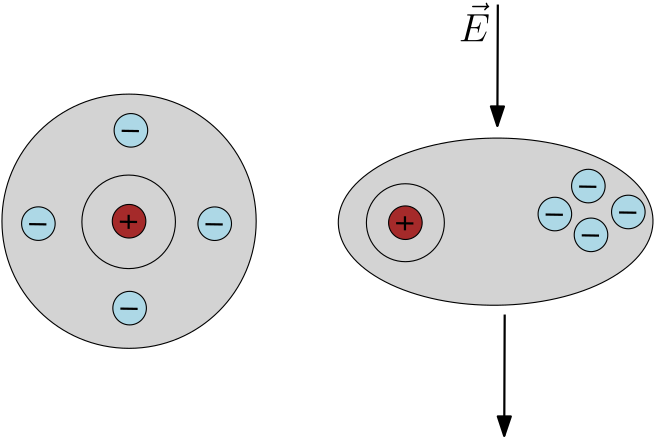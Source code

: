 <?xml version="1.0"?>
<!DOCTYPE ipe SYSTEM "ipe.dtd">
<ipe version="70218" creator="Ipe 7.2.28">
<info created="D:20240508213031" modified="D:20241003193324"/>
<bitmap id="1" width="700" height="461" BitsPerComponent="8" ColorSpace="DeviceRGB" Filter="DCTDecode" length="108755" encoding="base64">
/9j/4QAYRXhpZgAASUkqAAgAAAAAAAAAAAAAAP/sABFEdWNreQABAAQAAABkAAD/4QN/aHR0
cDovL25zLmFkb2JlLmNvbS94YXAvMS4wLwA8P3hwYWNrZXQgYmVnaW49Iu+7vyIgaWQ9Ilc1
TTBNcENlaGlIenJlU3pOVGN6a2M5ZCI/PiA8eDp4bXBtZXRhIHhtbG5zOng9ImFkb2JlOm5z
Om1ldGEvIiB4OnhtcHRrPSJBZG9iZSBYTVAgQ29yZSA1LjYtYzE0OCA3OS4xNjQwMzYsIDIw
MTkvMDgvMTMtMDE6MDY6NTcgICAgICAgICI+IDxyZGY6UkRGIHhtbG5zOnJkZj0iaHR0cDov
L3d3dy53My5vcmcvMTk5OS8wMi8yMi1yZGYtc3ludGF4LW5zIyI+IDxyZGY6RGVzY3JpcHRp
b24gcmRmOmFib3V0PSIiIHhtbG5zOnhtcE1NPSJodHRwOi8vbnMuYWRvYmUuY29tL3hhcC8x
LjAvbW0vIiB4bWxuczpzdFJlZj0iaHR0cDovL25zLmFkb2JlLmNvbS94YXAvMS4wL3NUeXBl
L1Jlc291cmNlUmVmIyIgeG1sbnM6eG1wPSJodHRwOi8vbnMuYWRvYmUuY29tL3hhcC8xLjAv
IiB4bXBNTTpPcmlnaW5hbERvY3VtZW50SUQ9InhtcC5kaWQ6N2Q2MzA4MzgtYjVhMy0yMzQx
LWE0MDQtNmYyMDNkYzBjNzA5IiB4bXBNTTpEb2N1bWVudElEPSJ4bXAuZGlkOjE5NEY3RkMy
M0JFQjExRUQ4NDNEOUFFOTI0QjJCMkNDIiB4bXBNTTpJbnN0YW5jZUlEPSJ4bXAuaWlkOjE5
NEY3RkMxM0JFQjExRUQ4NDNEOUFFOTI0QjJCMkNDIiB4bXA6Q3JlYXRvclRvb2w9IkFkb2Jl
IFBob3Rvc2hvcCBDQyAyMDE5IChXaW5kb3dzKSI+IDx4bXBNTTpEZXJpdmVkRnJvbSBzdFJl
ZjppbnN0YW5jZUlEPSJ4bXAuaWlkOjhmZGNkYjU2LWE4OTgtNGI0ZC05OWRlLTViNzQ2YjA2
N2NkNiIgc3RSZWY6ZG9jdW1lbnRJRD0ieG1wLmRpZDo3ZDYzMDgzOC1iNWEzLTIzNDEtYTQw
NC02ZjIwM2RjMGM3MDkiLz4gPC9yZGY6RGVzY3JpcHRpb24+IDwvcmRmOlJERj4gPC94Onht
cG1ldGE+IDw/eHBhY2tldCBlbmQ9InIiPz7/7gAOQWRvYmUAZMAAAAAB/9sAhAABAQEBAQEB
AQEBAQEBAQEBAQEBAQEBAQEBAQEBAQEBAQEBAQEBAQEBAQEBAgICAgICAgICAgIDAwMDAwMD
AwMDAQEBAQEBAQIBAQICAgECAgMDAwMDAwMDAwMDAwMDAwMDAwMDAwMDAwMDAwMDAwMDAwMD
AwMDAwMDAwMDAwMDAwP/wAARCAHNArwDAREAAhEBAxEB/8QBCgABAAICAgMBAAAAAAAAAAAA
AAcIBgkEBQIDCgEBAQABBQEBAQAAAAAAAAAAAAAFAQIDBAYHCAkQAAAGAwABAwICBAYMCAYC
IwECAwQFBgAHCBESEwkhFDEVQSIWF1EyI9UZCmFxkUIzJFbWV5fXGlJiVJSVlhhYgdJTkzR2
obHRcrJjJSa3mDnwwZJDc9Q2JzezRHSEtDVFVXW1tnfHOHhZOhEAAgEDAQQFBgUOCAoGCAMJ
AAECEQMEBSExEgZBUWETB/BxgZEiMqHRUhQYscHhQmJykiPTVJQVVQjxgjNTJNQWF6KywtKT
ldVWlhlDczQ2Nzhjg7N0tCV1tYR2tuLD40RkNSYnCf/aAAwDAQACEQMRAD8A+/jAGAMAYAwB
gDAGAMAYAwBgDAGAMAYAwBgDAGAMAYAwBgDAGAMAYAwBgDAGAMAYAwBgDAGAMAYAwBgDAGAM
AYAwBgDAGAMAYAwBgDAGAMAYAwBgDAGAMAYAwBgDAGAMAYAwBgDAGAMAYAwBgDAGAMAYAwBg
DAGAMAYAwBgDAGAMAYAwBgDAGAMAYAwBgDAGAMAYAwBgDAGAMAYAwBgDAGAMAYAwBgDAOon5
+EqsJLWWyy0fBV+BjnctNTUq6RYxsXGMEDuXr588cHIi2atkEzHOcwgAAGZ8XFyM3Jt4eHCV
3KuzUYQim5SlJ0UUltbb2JGtm5uJp2Jdz8+7Czg2YSncuTajCEIqspSk9iSSq2zSNsX+sAcb
06zPoGqVTcO0o5isq3G11SBrsXAPlEVDJmUjAt1mr8q7aH9PkiwtiEUKICXyAgOfROlfuw8/
Z+HHKzb2Bh3ZKvd3JzlNJ/K7q3OKfWuJ0PkvXP30fCzStRng4NjU8+zBtd9at2425NOj4Vdu
Qm11NwjVbUYH/vFPL/8AoN6D/wCba0/2gZJfRU5z/aOl+u/+RIj6cXhx+zNY/Bx/y4/3inl/
/Qb0H/zbWn+0DH0VOc/2jpfrv/kR9OLw4/Zmsfg4/wCXH+8U8vf6Deg/+ba0/wBoGPoqc5/t
HS/Xf/Ij6cXhx+zNY/Bx/wAuA/rFXLw/ho7oIf7TfWY//wBQcfRU5z/aOl+u/wDkSr/fh8OV
v0vWfwcf8sP94p5f/wBBvQf/ADbWn+0DH0VOc/2jpfrv/kSn04vDj9max+Dj/lx/vFPL/wDo
N6D/AOba0/2gY+ipzn+0dL9d/wDIj6cXhx+zNY/Bx/y4/wB4p5f/ANBvQf8AzbWn+0DH0VOc
/wBo6X67/wCRH04vDj9max+Dj/lx/vFPL3+g3oP/AJtrP/aBj6KnOf7R0v13/wAiPpxeHH7M
1j8HH/Lj/eKeX/8AQb0H/wA21p/tAx9FTnP9o6X67/5EfTi8OP2ZrH4OP+XH+8U8v/6Deg/+
ba0/2gY+ipzn+0dL9d/8iPpxeHH7M1j8HH/Lj/eKeX/9BvQf/Ntaf7QMfRU5z/aOl+u/+RH0
4vDj9max+Dj/AJc/P94q5e8+P3HdBef4Pt9Z+f7n7wcfRU5z/aOl+u/+RK/Th8OaV/Ves0+9
x/yx+/7xTy//AKDeg/8Am2tP9oGPoqc5/tHS/Xf/ACJT6cXhx+zNY/Bx/wAuP94p5e/0G9B/
821p/tAx9FTnP9o6X67/AORH04vDj9max+Dj/lz8/wB4q5d8+P3HdBef4Pt9Z+f7n7wcfRU5
z/aOl+u/+RK/Th8OaV/Ves0+9x/yx+/7xTy9/oN6D/5trP8A2gY+ipzn+0dL9d/8iU+nF4cf
szWPwcf8uP8AeKeX/wDQb0H/AM21p/tAx9FTnP8AaOl+u/8AkR9OLw4/Zmsfg4/5cf7xTy//
AKDeg/8Am2tP9oGPoqc5/tHS/Xf/ACI+nF4cfszWPwcf8uWK5z+bTjroC7xWvXg3jTlksL1C
Mrim0Y2FZ1+YknRypNY4LHX5ydi4x27WMBEQeHbpqHECgf1CADyvNf7vHPvK+nT1W382z8S1
FyuLHlNzjFbXLgnCEpJLa+DiaW2lDt+Rv3svC7nXVreiTeVpmbemoWnlRtxtzlLYo95buTUG
3sXecMW6KtWk9wWeDn06MAYAwBgDAGAMAYAwBgDAGAMAYAwBgDAGAMAYAwBgDAGAMAYAwBgD
AGAMAYAwBgDAGAMAYAwBgDAGAMAYAwBgDAGAMAYAwBgDAGAMAYAwBgDAGAMAYAwBgDAGAaPv
n5v9kp/FEFXYF+swY7O3PVaZaft1ToqPa80rlwuRo450zFEzV3K1Vr7xB/VUTKJTAJREB+i/
3YtLxM/xDuZWTFSuYen3Ltuu2k3ctWuLzqNyVH0PafI/75+uahpPhNZxMGbhaz9Vs2L1G05W
1avXuGq6HO1BtdKVGUL07ovgvTnxY6g7I3ty023Ta5x04ibOdta7JDysq6kdqW6rRzwgBYG0
M1JHRsciQSpok9wqYef1hEw+lcwcyeJmveNGdyDy1rLwMOCUrdbduUYqONbuyX8m5vik29rd
K9Ww8j5T5Q8GuV/3ddN8UecuX/1lmyco3nC9ehcm5Zt6xBpd9G2uGKitiVUuvaV/+RTjLlyK
5H0t3hybB2LW1J2bI12NmtaWCQdyCDZG0sZRSPdMgkJCWcxknDSUIu2dkTeOWrkhyqJekC+o
/T+FHiDzne551Dw253u2szPw43JRyIRUXW3KKknwxipRlGalFuEZRaada0XGePHhN4d2fDPS
vF7w4sX8DAz52oyxbkpSXDehOUWuOVyUZwlblGaVyUJVTjSjcqW6g+LrujedDYbL17oyRcU6
Xag/hJGx2SpU1zOx5yCohIw0VapuJlH8e7IHqQWIj7a5RASCYBAR9D13xn8NuXNTnpGqalFZ
9uXDONu3duqEumMpW4SipLpVarpoePcs/u4eMPNujW9e0fSJvTb0eK3K7dsWHOL2qUYXrtub
jJbYy4eGSo4tpplfobU911f0nr7Ve36PKVSzR22dbxVmp1tiwTUOykbfBkOk5aOSqNJKIlmC
4+k5fdbOkD/QTFHOoyNd07WuUMrWtAyYX8OWFflbu2pbnG3Pc1RxlFranSUWttGcdgcqavy3
4h4XLXNeHPHzoZ9iN2zehvjKcd6dYzhJPY1WEouqbTqbYPnS05RaR09oym6a1jS6OFp1ekmS
u68qVeqDWbsD+7yMYxOsygWMY0dSLgTJolUVATePBfUABniH7t3MGpahyhqeocwZmRkqxl14
7925dcIRsxlKjnKTUVtbSPpX98LlHRtL530TSeUtNw8S5lYdFbxbFqwrl2d+UI1VuMFKTdIp
vsVaFTJj4gvkOg6i5ubznx8tGtGB5JeMjLjRJa1FbJpmVUKnVY6yOZ1d2QhR8oJomW8/QCiP
0zurHjx4V5OasC3qkVdlLhUpWr0bde25K2oJfdNpdp5dk/us+OGJp8tRuaNJ2oQc3GF/Gnco
lVpWoXpXJS+5jFye5KpU3nvmfcvUmwXGrdK1dvZbw0hZKwOYeRnYOrezFxDhq1kFTvLK/i2Y
LN13qZRR9fuiIj+r9B8dxzVzjy/yZpcdZ5hvOzp0rkYKcYTuVlJNxVLcZOjUW60p2nmXI/h1
zZ4i63c5d5Uxlf1a1ZldlCVy3apCEoxk63ZwjVSnFUrXs2Mz258Y9D6ZhdTbB27qp3CUnZ+w
WVPqrKRsMIwk7c7QlEU3MemzQkVJeGjptqUwNZFdJJuokqVZM5iCUwxWn+IfKnMN/O0vQc5X
NRw8V3bjjbm42047JVceGcoNrigm5JpxaqmjotU8Hue+ULGna3zVpkrek52arFuMr1qM7sk3
WKSnxwjNRbjclGMXFqUZNOLd/fkr5eCY6m560xoLkUnOtt2ZRkoyIprq7a4URvc63erIEfHW
rFzsdYhAiiM1W33jx8g5kg8KrJkMH63l/hDzn815N1XX+aNd/WuDh5PFK6rWRWzBpbPxlm3c
nxNqXBCDjb3RbT2e2eP/AIcvUuf9C5X5K5XWh6pn4jhC07+GlkTg3tas5F2zBwUWu8uXIzu7
5KqVYm/oTvke/wBCUD/rc1T/AJ35P/SH8J/2jc/Rsn8kcb9Enx0/ZNr9Mwv6wU90Xx90V0pd
LdQNLa7cXSyUM/t29JGar8XHQIjIu4pIXsxMSjCM9Dh8wWImJFDgcEjGD6B5zvOZOfuU+UdO
x9U5gy1j4mUq2nwXJSn7KlshCMpbFJN1SpVLeeZ8n+EvPvPmr5micr4Lyc/Alw5C7y1CNt8U
oUc7k4wdZRklSTrRtbDJej+DureTIuKn966of1WtzL0kYxs0dM1+11380VSVWRjHkxV5OWZx
0g5RbqGSSXMmZUqZhL59I5p8peJvJPPF+eJy3mxvZluPE7coTtz4VROSjcjFySbVXGtKqu83
efPBXxJ8NcO3qPN2mzx9Ouz4FdjctXram02oylZncUJNJtKbjxUdK0ZuV09ypE7q+EiBc6x0
TULr0TarfYYuCs8ZSasfY7v7boCaZHA11dMUZdoxj680Mmoqq8IigySEoiCZfGfP3MHO2Ry9
+8RcjrGp5GPypYswlO3K9d7hVwov+RTcW5XGmkoNubrSp9ZcoeGuFzb+6banoOjYeVzzk3Zx
t3o49j51JrUWn/SJRU4qNqLTcrijGCabUTS90hw51HyW1g5HfGq5CoQtjXFnE2FnLQVory8i
CJnH5UvNVmSlWDKUM3TMcrdY6ahyEMJQECm8fQvKXiRyZzxcuWOWs2N/JtKsoOM7c1GtOJQu
Ri5RrROSTSbVd6Pkjn3wa8RfDPHtZnOGnTxsK9LhjdjO1dt8dG+BzszuRjJpNqMmm0m0mk6X
guGoaPH/ABAa72eXkhWMvEleRcKdRDcKMcko0dbCmYQohEIWte/rFeNY8Yb8qXiEWLUUPvSL
GE363m+DrupXPHnK0h66p6dHHp+ru6vey1jxn7ztKwqN973iuucq9249XsuqctaPZ/daxNdj
yw7erSyuJ6t3uN7SeZO3XhV95Uk4x+b9zKxG3Frvk67XYPpbUmqYX4PuZ9mw+stexOyJqya5
RmNgxlLrbC7yyLuSvKbtKTtbWNSnn6bojVMFAVcHBQEy+rz6Q8ctydrut5H7xWsaPkZmXc0m
3byHCxK9clZjRWacNtycI0q6UiqVdDuvETlblnE/dN0DX8TTsC1rt2WLx5MMe1G/OscivHej
BXJVoq1k60VdxXze2oaNX/ik5y2Iy5HVp11mp+DcSPShrjRnRbY3nV5xYDBExtrf3l8WzoNw
KDGQimbeI9gBTUN5/W6jlrXdSyvG3VdKua6sjT4WpqOB3V5d24KH20rUbMe7b9+FyUrtdq6u
L505X0fC/dv0fWLPKzxdUleg5an32M+87x3eiF+WTcVxJJW7tmELXCuF7q2YuPwc3KL4mptu
q1Pscp2Q6lWb/YFUkdm0pCk16rkd2JSSLEKAu1gnqpIhCOUAQkHCwqKnAv4CUvI4P7xuDd8R
MjCzci1DkCMGrNyOPed2dzhhw8WxzXtua/k4qiVet91qX7ombb8I8bM0zDyLnipO5GV+1PKx
1Zhb47nFwuqtultW3/LSdW6dRqLh+HulLDzvYOqYKkRsvpOqmmSWKxx9zqDmVhz1+bLATJH1
TTmhs6Jo94cqqgC18gzMDn/AiB892yPEjlDF5qtcl5OTOHMN7g4LcrV1Rl3kOOFLvB3b4lsX
te97HvbD5cxfBrxBzeR73iJiYcLvKuOrjuXI37DlDurjt3OKz3nfLha4n7HuUuL2GpHDDivo
sOaf+10tTY5hoYxjlbW5/canHyLxQllNUyBHVV1MJWh6otOJmKiCTUwqpFFYnlIPXl/94nKf
9r/7CxyJS5l6bUbV2UV+L732rig7apDa6y2P2X7Wwsj4Q8+rkL+82WJGHKFKq9O9YhJrve5X
DalcV51ubFS26x9pVjtPuN+O3YVk2nxBzPere+Uk7JMauhkJSSXMKjl+rBquq+k9dqm8nXeO
m0UQ6yhhE6ipjGMImERz85fFTS8TRvETV9OwIqGJDMk4xW6KmlNpLoScmktyVEth+vHglrGf
r/hPoWqanN3M6eBGM5vfJ2nK0pSfTKSgnJva223tZdDPPz1MYAwBgDAGAMAYAwBgDAGAMAYA
wBgDAGAMAYAwBgDAGAMAYAwBgDAGAMAYAwBgDAGAMAYAwBgDAGAMAYAwBgDAGAMAYAwBgDAG
AMAYAwBgDAGAMAYAwBgDAGAaCP6xD/8A2jaf/wD8kYH/AOJftTPpz91X/v1n/wD0mf8A8RjH
xh+/F/4Yab/9dt//AAuWYTrPYultWfBtoK37902bfGumkmq0e68LL/kn3sm93dfEYqRM9FRM
voi3P8oKYiIH/AQHN7WtJ1/Wv3jtSwOWc/8AVurSinG/w8XDFYdlyjT7pbK9Bp8s67yty3+6
NpOrc46atW0K3OSljOXCpSlqN9Qk3R+5JqVKbaGpXqj5KGfX8nofS5NXQmiuS9bXykOl6BCO
yyD1zCRjtnEqGkHEewjY9lHwNdXdJtGbNuBSioJzHOb0gX3Dkzwhu8iWNT5hebc1LnjLxbyV
6a4UpyUpKilKTlKdxRcpTl0USSrX5s8Q/wB4LF8T83ReUlp9rSfDTCz8eVyxCXFKVqDjB1cI
QUY27TuKELcFTibrJ8NNrfy+k7MHoXjv/spBsD93YQ8UFF/dYE/+yJdmftWT0ftSFV/+BAVv
9kvyr7f7r/Ffy/730/yXvZ4n4FPw+/str39tvmv6145d7847vvfm/df9F3vtd53necXD7XH3
dfa4T6P/AHmI+Lf9tuV/7tvnv6k4Y918077ufnPfL/tPcex3Pc91w8fsd33/ANrxkP8AzZnp
I9wcOEYgzHZJXVIG5i0FMVQgTbZgf2VLIAmb6L/eBJCl7gev2RDx+p6cnv3eVqP93fMjucX6
o4bvdV+X82n3tOynd1psr21Oa/eslpD8V+UI2uH9fpw7+m/uvnEe4r/G7+nTTfs4Ts/mG07K
dAfI9xnpqGnU6vIbApsbCJ2Q4es0Ah+3cw9ezDZH3EfuX8cxaKKt0fWQVlykJ6i+ryGDwH1+
zyt4Ucw8wZFp3rWLfcu7+W+5hGMW9tIyk0pOjpGrpsNn953lTI538beUuVcW982u5mPwd702
4q9cnOaVVWUYRk4xquKVI1Vamwrmqj6n5+7nsmi6bUerdjbSX1IFr230ztrYFtsNHl0ZEYuQ
iGSjR46LWZqRkni4opLotUTMl2yqBBOJFRzyzm3Udb5n8OrPMeff0XE0WOd3eLp+NYtW7sXH
ijN1S7yEYra4uUuNSjJ0rE9u5G0jl3k3xUyOVdLx+Yc7mGWnK7m6pm5N+7auKXDK2mpPubkm
/ZUowhwOMrcOLhucOsr43YxhD/NH1bGxbVJkwauuhwbNEAEqKBVtgRTg5EiiI+hMVljCBQ/V
KA+AAAAAz2DxZvXcj933Q716TldfzKre90sTS+BHgHgbjWMT967mmxjRULKhqFEtyrl2W/he
7cujYUA7f6a3dubu+0a82DfJWZ1/qvr2QrOvqSAN2tcq8fU9nlp8arHMGyKQffrxEYT7hc4n
UWVOcwj9fAepeHfJvLnL3hrZ1bS8aENVzdCjcv3trncd2x3sk237qlL2UqJJI8O8WPEfnDm3
xkyeXtazJ3NB03mS7axsdKMbdpWL8rEWklVycI+1Jtttt9NDYV86cLsmydn8l17TydiV2fOa
9dRNIJU3TtjYRnpC7PGrYY18xURcsTEKqYVFwOQqKIHOcwEKYQ8q/dvyNHxOQtdyuYO5/U1v
JjK93qUocEbSb4otNS3KkaOrokm2j3L973E5jz/E3lbC5S+cLmO9jThY7iUoXVOV5qsZxaca
JvilVKMauTUU2Wa6Hk97/H9xVBc8ajHd/QnVe5ox272Jtpo0vmwSUVGRblZz0lESp0pROFBo
Qxo2usyGTUD0KyCpQV/wnHcq2eWPE7xCuc0a7+rdK5LwJpWcZuzY77hdYRlGseOv8pfnRrar
SdN3o3O9/nbwc8KLXJ3K/wCute8RNStyd/MUcnK7hySV2cZ0n3ajXu8WFU9jvSTknxaz/il4
zZ7epnTe4to37dVa1/q5Jer3XVGnZuXrN42ZIV+KPdJOCsq7E6co9j2noTTSji+2q5fnETKp
CiHq9g8bef5aHqGj6Do2Lp17U8ulyzk5UIXLWPG5JWoztqVYqT3u46qMFsjLi2fPn7tPhV/a
LStf5m5jzdWx9Kw27WRhYdy5Yv5UrUZXZ2r7i1OUV7qsrhlO49socO3Y10LN0S+fBxtKbpGp
dm6pokTJVP8Ad1V9zWCbtdzbxTXe1GjmtkRk7G8kJJswlkZB0VuiCx0kEznImIpiAj5Rynj6
lpv7xmFj6lnYmbqc43e/uYsIW7Tm8K9Jw4bcYxcotR4nwpyaTkq1PcfELK0jVP3R9RydH07O
07RrcrCxrOZcuXr0bcdSx4xucdyU5KM05cCU5RjF8MG4Ubxbnlvul18BSqGgC24+yVD7L+xJ
QjvSXE8KXf1iPZiwAxZiyguzQJXAHK2H3zIe4BfPnxm7zXLl+H7zSlzP3H6nTscXfU7ri+ZQ
7vj4vZpx8NOLZWlSO5AhzTc/c2cOTPnP9oXHJ7v5u5K/w/rCfe93we3xd1x7Ie01VR2nS7hN
smF+Bv7HrkJ4dmP5aHbURtfxfDekxW2aR3r8soWWP+dhMNKwisoIL/yxI4o+sPbAczaAtJyP
3lVc5F7r9TxjJ3XZ4e5osel7h4fY4HcaXs7HPdtMfNEtcxP3PpW/E/vnr81BWVk8fzhN5SlY
Vzj/ABneK2pP2vaVqiluZG20v/8And0r/wCtMX/8Xm95NaP/AOavP/6qX/wNo5bmD/yN4H/X
Q/8Aul4dU/8AyAblT/1o1j/+9dgZbyR/5m9b/wCryPqWTP4m/wDk35c++xP8TJHXH/yBbjz/
APDtS/8A3G4Y5G/8zGufe5P/AO6Mnif/AOTrQfv8X6t8kTYRN7bG+CznOT1avtC57CQsEbJW
N/Sn1kmbmavMLbstjMOZJzErrTbmMZJKIEdesTETRABP4IXyETpn9mdK/eQ1SzrSwsfSHblG
Eb0bcLKnKzYcVFSSgpN1celvdtZNazLnbXP3RNIyeW5allcwu7GU548r1zIduOTkxm3K23dl
CMeFS2tKK9r2U6Vz+EHa8ddWPS/Cd8WTd13emvrRYKqwkjCo3POHgV6xeIwiSxvaFaUgXjZ2
YvgTG/Lzm/Ao51v7xmh3dOvaR4k6YnHK07JtwuSjsfCpq5ZlVbaRmpRr92uw4D90Lmazq+Jr
3g/rbUsXU8S7dtRntTk7fc5EaPY3K24Sa6rTfWd18wk805x5f43+PeuzBHbmnU2GumxTNVUv
S+/Z5mvAwKzxABMqUs5alpZ+Xz48malH6gOa/gJiXObOcte8Ucu3wwv352rFU9juNTmk+ngt
q1B/fG7+9TqdjkXw85a8F9Ou8V2zjwvZFGvajai7cHKO9K7dd6a3KsOw3r/FN/8AI8OVf/5c
G/8A4jns+b/Gn/xS1n/3pf8As4H13+7z/wCC+gf+6S/9tdNhGeXHs4wBgDAGAMAYAwBgDAGA
MAYAwBgDAGAMAYAwBgDAGAMAYAwBgDAGAMAYAwBgDAGAMAYAwBgDAGAMAYAwBgDAGAMAYAwB
gDAGAMAYAwBgDAGAMAYAwBgDAGAMA0xfOvp23bV4mLNVCNdTC2n9mV/Z09HsUVHDw1XbQFpq
s1IJIJAY6iUMjaSvF/ACJGyCh/wKOfQH7tuv4OieIfzfOmoRz8OePCTdF3jnbuQTfXPu3GPX
JpdJ8q/vg8q6nzL4TfOdMhK5LTM+3l3IxVX3UbV61OVOqHeqcn0Ri29iZ8msr2T0LOc2QXJM
jdWLjQlddIvoeoFqlVSdt3CNhkLUkoNoRiCWZcAm5RZXwd2YBKb0fxAAufb1nw/5Vx+brnPN
rHkuZrqald724007atfybn3a9iKWyPbv2n5r5Pixzzlcg2/DHIyovk61JONnubKaavSv/wAq
ravfyknLbP7ndsKwfj9B+oDnZnnBf/Ufyi91aQorDW9A3vKoVCIZljoWPsldqNzcwccmmKTe
Ph5a2QcvKsGLRMfSgiRb20SgAEAoAAB5drngx4bcxalPVtT02DzrkuKcrdy7aU5b3KUbU4Rc
m9rdKt767T3Hlr94/wAYuU9Ht6Fo+sTWm2Y8NuN21YvuEVsUYzvWrk1GK2RipcMVRRSSSKlW
fcOzbts/981zuUzbdmjYom0nttiXCWfqTEE9bP4dQ6bsqjX7KOXaJgi1BMGyaRATKQCfq53G
Fy/o2m6N/Z7T8e3Y0fupW+7guFcM01LattZJusq8Tbq3XaeZ6lzjzLrHMf8Aa3Vsu7k8wd9G
73tx8b4oNOOyScVGNEowS4EkoqKSoS1vHtDpHorZFJ27tLYir/Y2uGzRtSbTXYOApUhXisJY
04yXZDU42IT+8ayhxVIscplCj9PPj6ZB8ueHnKPKuk5Oh6NiKOlZjbvW7k53YzrHgafeylsc
djS2HTc3eL/iBzvrmFzJr+e563p6Xze7bt2rErfDPvE07ELe1S2pur7aFkFPmH+RRV7W35+g
3IK1hNymzQTo2vUWMl900Bkc9kYJVgjWyKppB60jPCqikt/KE8H/AFs5JeAfhTG3dtrS1S9S
r76+3Gjr7DdysO3haqtjqjvJfvVeOUrtm69ZdbKdEsbESlVcP4yKsJXKb1xqVHtVHtK4a57P
6I1PvW49J0O5x0LuG/GsJrTZTU+pSDR+a1Pm8jOGSr0hDOYBgLx61If+QbJ+jwIF8AIgPWar
4ecp63y1j8o6ljzuaDi8Hd2+9uxce7i4wrOM1OVE2tsnXpOE0Txf585d5yzOfdIy4WuZ85XF
eu9xYkpK7OM50tytu1Gsop+zBU6KJshSy7JuNv2bObgn5NJ5sCx3t/sqXmSR7Bqi5uUnYFLQ
9kyxTVulFt0lZtUyoN00StygPoAgE/Vzo8TSMDB0e3oONBx0uzjRx4w4pNq1GCtqPE25OkFT
ib4ulupxudzDquo8xXuasu4pa3kZk8qc+GKTvXLjuylwKKgqzbfCoqK3JU2Fpbh8i/XN73hr
Poyz7IjX+3dQR0xE6/sidDorJtDMJ5pKMZNBaCZ19CDlRXazLgoGdILGJ6/JRASlEOLwPCbk
XTeXczlXDxJx0PPnCV+3315ubg4uLU3cc40cY+7JJ02npOqePfifrPNen866hnwnzFpcLkce
583xoqEbilGacI2VbnVTkvbjJquyhPP9Nf8AI/8A6cIT/VFqb/M7Oa+jz4Tfs65+k5P5U6/6
Wvjp+1rf6Hhf1cqpo7t3p7nC63e/ac2e9qc7siQdy13bjDwExXbDKPHryQPIPKtNRj+AK9Qc
yC4oKptyHQKqYhBAv0ztOYvDjk3mvT8bTNew438bDgoWXx3IThFJR4VchKM2moqqcmm1V7Tz
zlLxl8RuR9WztZ5a1GWPl6jdlcyF3dqdu5OUpSc3auQlaUk5So4wTim0qLYZ7sz5Ke0Nya12
DqLZ+4VLlQNnyTSTtcLLVKmmOdaPfQUowbQkihAoyNbjGUlXGi6TViqggRUpzAXyqoJozR/C
Hw+5f1fF13RsD5vqeHBxtzjdu/bKcZOcXNxuScbkouU1JtUVfZjSY5i/eC8Vua9AzeWeYNT+
daNnzUrtudjH+1lblFQkrSlajGVqElG24RUk5UrKTfT6x+Qzr3TWr6Rp3V+23NNoWvLM8ttX
jYmuVYr9tLSMrLzUgnITa0MtLTUQ/kJxyZZi7WWaKFOBTJiUhALn1nwq5E5h1nI17WcFZGp5
VpW7kpXLtHGMYwjwwU1GElGEaTilJb67XXW5c8dvFDlLl7E5X5d1KWLo+Ffd21GNqzVSlOc5
KU3bc7kJSnJyt3JSg9icaJUw3pDs3pbrV1CL772hKXVrXPdPBQaLCHrlZjHTggpuJFvW62wi
of8ANV0f5MzoyJlxT/U9fp+mSPKXh9yhyNG4uWcOGPcve/NyncuSS3Rdy5KU+FPbwpqNdtKk
Rz94tc/+JjsrnLULmVYx9tu2o27VqMnWsu6tRt23Oja43Fzp7NabBLdk9CzfNsHyRJXRkvoW
uOknsRTy1OqovGzlCwyFpSUNaEoglmX9M3JrK+DuzAJTegf1AAuLPh/yrj83XOebWPJczXU1
K73txpp21a/k3Pu17EUtke3ftGT4sc8ZfINvwyv5cXydaacbPc2U01elfX41W++/lJOW2e7Z
7uwW3snoW888VHlazXRk/wBH0Z1EvazU06nVWTtg5hFZFaNOpZGcQhYnvsqSq4iCzk4H9f63
nwHimB4f8q6bzVf50w8eUeYslSVy53txqSnw8X4tzdtV4VuiqU2F2q+LXPWtck43h5qOXGfK
mG4O1ZVmxFx7tTUfxkbauyopy96brXbWiFx7J6Fv3PlL5btN0ZSGktfHh1KpVU6nVWTuPPAg
9CLMpZGcQhYnv24SCvn3nJ/X6v1vPgMYHh/yrpnNN/nPCx5R5iyePvLne3WpcdOL8W5u2q8K
3RVOgrqvi5z3rXJOP4eajlxnypiuDt2u5sRceDi4fxkbauunFLfN1rtqZfo/5COuuc9bS2od
TbZXgtdTB5RRWtSdaqlobMDTaKiEsEG4skLKPINN/wC8Y6hGqiZBWMKngDiJs0OY/CvkTmzV
4a7rmCrmqwUfxkbl225cHu8atziptUSTkm6Km7YSfJ/jr4n8iaDLlnlvUnZ0STk+7lasXVHj
rx8DvW5ygpVbag0uJuVOJtly/ifluL9NSNy696S23JV3Y2kJdwlrnWTQ6JHFpVslZftBmoaI
YHVsFtkQB06Zgh4bRzRRUijk5gEop+feN9nxB1+3j8h8pYEbukajbTv5DTpb7u5F8E5ypbtR
2RlX2rk0moJUafrn7tN7wo5XuZXilz3qkrHMOl3ZLHxU4p3O9tSj3lu3Fu7fm6zhSkLVusZX
G0040A6v6FuHYfR973HKMHoyF7nm0bTqq2A791E1xmCUPTqsyRbkEzp6RkmmU4JFEV3iqhgA
RP8AX1HkflXB5B5SxtBtSj3eNbcrtx7FK4/au3G3uVa0rugkug8O8T+etS8Vuf8AL5nuQnxZ
V2NuxaXtOFmNIWbUUt8qUrRe1clJrbI+7fhHU1k0Zx7zzqm4Ii1tVR1tDN7CxMHhSNl5IV5t
9FLh+H3MU4kzNlfHkvuJG8CIeBH82PEnW8TmPnvVNawHxYV/Lk4P5UY0hGS7JKPEuxn7E+EH
Lufyn4ZaLy/qseDUsfBh3sfkTm3clB9sHPgfanQtpnEHpAwBgDAGAMAYAwBgDAGAMAYAwBgD
AGAMAYAwBgDAGAMAYAwBgDAGAMAYAwBgDAGAMAYAwBgDAGAMAYAwBgDAGAMAYAwBgDAGAMAY
AwBgDAGAMAYAwBgDAGAMA9Thug6QWaukUnLZyko3cN3CZFkHCCxBTWRWRUAyaqSqZhKYpgED
APgfpl0ZShJTg2pp1TWxprc0+hotnCFyDt3EpW5Jppqqaexpp7Gmt6NXOxvho+P3ZVnkLW/0
++qz+UWUdPmVAuVmp0Co6WOZRZwjAxMgnFsjKnMIiVBJJMP0FDPZNK8ffFDScOODbz43rUFR
O9at3Z0W5OclxS88m32nz5rX7rfgvreoT1K7pbsXrjrKNi7ctW6724203CHmgorsMD/oKfjz
/wAhti/627r/ADhkl9JDxS/OcX9HtfERX0RfBT8yyv0m4P6Cn48/8hti/wCtu6/zhj6SHil+
c4v6Pa+IfRF8FPzLK/Sbg/oKfjz/AMhti/627r/OGPpIeKX5zi/o9r4h9EXwU/Msr9JuD+gp
+PP/ACG2L/rbuv8AOGPpIeKX5zi/o9r4h9EXwU/Msr9JuD+gp+PP/IbYv+tu6/zhj6SHil+c
4v6Pa+IfRF8FPzLK/Sbg/oKfjz/yG2L/AK27r/OGPpIeKX5zi/o9r4h9EXwU/Msr9JuD+gp+
PP8AyG2L/rbuv84Y+kh4pfnOL+j2viH0RfBT8yyv0m4P6Cn48/8AIbYv+tu6/wA4Y+kh4pfn
OL+j2viH0RfBT8yyv0m4P6Cn48/8hti/627r/OGPpIeKX5zi/o9r4h9EXwU/Msr9JuD+gp+P
P/IbYv8Arbuv84Y+kh4pfnOL+j2viH0RfBT8yyv0m4P6Cn48/wDIbYv+tu6/zhj6SHil+c4v
6Pa+IfRF8FPzLK/Sbg/oKfjz/wAhti/627r/ADhj6SHil+c4v6Pa+IfRF8FPzLK/Sbg/oKfj
z/yG2L/rbuv84Y+kh4pfnOL+j2viH0RfBT8yyv0m4P6Cn48/8hti/wCtu6/zhj6SHil+c4v6
Pa+IfRF8FPzLK/Sbg/oKfjz/AMhti/627r/OGPpIeKX5zi/o9r4h9EXwU/Msr9JuD+gp+PP/
ACG2L/rbuv8AOGPpIeKX5zi/o9r4h9EXwU/Msr9JuD+gp+PP/IbYv+tu6/zhj6SHil+c4v6P
a+IfRF8FPzLK/Sbg/oKfjz/yF2L/AK2rr/OGPpIeKX5zi/o9r4h9EbwU/Msr9JuFguffi74p
5otrS/a31Im5usaqC8LZbtOzN3kYBwACAO4ILA7dtIt8Xz+q4SSKumP8Q5frnL80eMniFzdg
y0zVs5rT5qk7dqEbUZrqnwJOUeuLfC+lHY8mfu+eFPImpx1nQ9Mi9Vg6wuXpzvO219tbU24Q
kuicYqS6GjYLnl57SMAYAwBgDAGAMAYAwBgDAGAMAYAwBgDAGAMAYAwBgDAGAMAYAwBgDAGA
MAYAwBgDAGAMAYAwBgDAGAMAYAwBgDAGAMAYAwBgDAGAMAYAwBgDAGAMAYAwBgDAGAMAYAwB
gDAGAMAYAwBgDAGAMAYAwBgDAGAMAYAwBgDAGAMAYAwBgDAGAMAYAwBgDAGAMAYAwBgDAGAM
AYAwBgDAGAMAYAwBgDAGAMAYB81/9Yt4d52muG+x+7V4XY0f1BrPSdfRo9/re+99VKIgfya3
wEWwWJrWrbKh9XSDgkfMOUlFHcKuZYFfUoJjkTMQDHu4eDebODvhl+QrZnLkFsjXt52ZyPBu
7ZYZXf8Av7ZDxR1CHZSsa5gS7Q2Zc0Ki4Rfz7o4niSMjKAoBDCJCEKUC8umvlJYNdhcn6T3J
y303pGmdQQFfp3OnR+2IuktqNtnZDChEsh6nOV6Ju05snV03bI+OXWgi2qMjXUwIen2UlfUQ
oFiN/wDd73XG5ZDnLQXNu2+vt6VWhxG09n1DVkxrqo17VFEsMk7j6ua8X/Z1rq1baXi9lipB
ev15A68hIt49ZdQGzf21lAJ+5Z6a1v13pWs7x1cE8zgZ17ZK/MVm3xYwN3od5pFik6ffde3m
AMs5NB3Gk22Fdxz9t7ihCroCYhzpmIcwGofdXyCd1Uj5paLyFQuWrvsLn9xyfbL8rV4jYHPc
CN79zbWpK866bbT9pkm1ria7qpGcka8tVlHjWRknCx3aTNwn7CpALwba+QaSgNubU0rzlypv
LsG46Aj68/3261TIa0qlX15I2iEJaIXXsfZNo3OoR96267qzhvJGr8UKx2rR43F0u3UXTTMB
Gm1vmJ5y11o7i3oev0rcW0df9t7hQ0jQIak0tyttGt39xV77KDVLHrZ4dCaJbmNwoLitPY4D
k+ylFBOssRqkouAEi8t/Iu23x0LdOTtvczbz4/6KrmtEd4VnXW73Gs5kmytKrWVGnL3yk2rV
N7vlXkFIGzOkGkvHC6BxHKukQMJ/Uf2wKrbm+WFpsHW/WL/R3I/Um4eYtS1vdesbz2Rr1hQP
2BbXmnwc5X7k81pRpW8xG3ttU7Xs+mohLTteiHSCSrRx9mV57BhEDrvj/wCxazzV8Kvxu7M2
cjsTa9/2VpLRWtNZa4paAXHcW79s26HFOCptTbTktHN3skZgwcvnz6RfNWEZFMXLtyumiiI4
BebnPuf98Gzdlc+bc0NsfmDpbWVBjduudP7FmqNakrrp+cmZSuxGy9cX7XlgsVTtVfSsUUaN
k0/cbvImRUTRcIgCiZzga/qv899Is/P2t+w0OJ+tkeNp101iNudMFi9fGpWlpte2Eoz9ZxVn
dxj9m7Do1VtInaTNmhoRSFZHTOJFlwTV9sDYH1J31TuernqPTFC1bsvqHpHfEHOW/V2idKEr
H52919WDRqVj2jcrfdZ+sUbXutIl1MNGwykk+J907cEQapOFfUUoGDbZ+Q6wc78za46V6M5R
2vpqMnt80HTG2abN3DV9jltHQV/vCevmG5rHPUuzWGpz2tGc4/ZLLLNXhHSbB2VZRJIxDpAB
Oc913Xo3tvXfD8JSrJabpbNBXTo253SNXZo1PVuv69aoijVYbGdcBWey2wrbILtY5sgb3QTY
rrmKKRDGKB2/W/XOseONcQ182HH3G2TN3vNa1VqbVWtIH9qdo7i2vcllkatrzX9dM6YNns3J
A1WWUWdOWjFk0bqruF0kkxNgFc9DfI2veuga7yr0jyxu/jDfGxalar/piv7XktbXim7jqlK/
LlrYhTNlaiuFzqpLzVI+WQcykA9UavGyBhUTFdIAUEDUzxfadzdx/Lt1bsLpHmboRrEcd9DE
1VpmfY9aMoDS3LCFQ09GTrJhYtJ632dGsNz3Ler+xnkHr9eOno5k0fNGqvs/bqgIH0V762nd
dSUxhP6+0Psnoi0y1miqywoms5GgQr5kWSQfuVrRZZ3Y9vpsBCU+HIw9Dpwms7dgsuiRJqr6
zCQCFOP+2av1hKb21+71xetIb45hvcHr7fWkdjOalKWGlyduqzK8UWdjrDRbDZ6rZ6deqlIE
eRj9s6KZUqapVEUxIHqA5/ZPZdY5BgtUIq69vO5NsdA7UjtJ6F0zro9bZWXYuxpGAnrUoyVs
V1nK1TajXYWs1l8+kJOSfIot0UfSQqqyiaRwIo3n8gz7mvipr15vPmfamtpomwdYa3ndCzlj
13I3iBm9obnrGmYl8pZqlY7NSJKDSe2hGUIu2eKHXYAAe2msIplAl7efYdW0V05xVzHNVCwT
c92vZt31ao2eLdxyUPTHukdSv9uSi9jaOzkeu2s5ExyjVuLX1GTcCUTl9AiJQNEfD/b26dW9
DfMvR9c8pdQ9sXGr/Jrt2yvY3X03Q4Wra61glQdXQsHAx9x3JfqnDv7K9Wg5M8VVYMrtyKTQ
xlStSLtjLgbaXXyvcwm4Thu+YBtsWza+stlgdaV/WDCsN2G6ne8rJsRtqKN0VJ1GblYyPrOx
kNmOixT1KSfNWTESHXWcFbl9wQOVsPrrqGN4j6I3wlw/tjWO9NXQlo/INK2zY2hZaVkmUfGN
XR9oQVyhLxYNdzFZqsY8XlF2Tlwi/d/lS7RNsoqoj7oEE/GT3D1puz4ztYdI7+5Y3Bc9pfuV
1BY4FxT7Jz9J2vrp9cYKMF/sekViBtdIpusWD2RefeOY6cPBmYsjHOREfbBIwFpOb+8Ge5+g
Njcm7S0bsjmfpTXmtK3u4ut9gzevbcxu+lrVYpCnsNiUe4a2tVnh5NhF2+MUi5Rq5Bm6YvDp
l9ChTiYoFIlfnEjH+ttqbnovCPXWz9P84be3FqzqDZNJY64Gv6iR0vdZ6qWiyQLKz3OtWjcy
bGNiEZl+2q0e/CKjnYAuv76SqRQLu9A/IppfStC53stRgL70Teevvsf+yxprSUVGzGwN0Nnd
RSvruejDWKWrlarNMrdNXJJTEzMPmTGNbHKKhhOYpBA5Tbt13rvmLafTHYnPuyuQ47U8ioxl
KJaJ2gbatNuI7Tr6FVNrodN2O3M7VIXeyWVvBRcf5byC80BkPZBMU1lAML1h8hsnM7y1Zojo
Pk3ffJs50JG2J/zzZdpPNaWSp7Gk6nX1rdPa8nJLWt1thtabZa1JutJJQUyRL7tu1ckbuFV2
6iIAcr5bejt48mfHd1Tv/napu7LtXXWpbjNwEq2d0tJLWoNa/JLK7ZkYu+HGFtUZrwyRJBaI
Ig8cyAJgkRuqAmLgEaaw+RuZ1p8fsH1x3LpbY2jnrOJ1dA1+soy2vtubK6NsuwK9TWtIf6wq
WoJF0yPbNvXSwmaxtdOVk6bKgY65GzYpjpgZBpz5MHdh3trjnbqDkPoLiS/b4b2R1zm/3NI6
otlH3E4qkUawzNMa3HUd9u8VTdrtK0U8h+zUuLZ0s3QX9hRYyQlECzPc24dmaA5E6F3Lp7X8
jsvYuu9WW6zVutRcrVodwg5jYh0utaFnFxesYJ1H0tqU8u6aGOZZ63ZHQQTUWUIQwGiX4suh
qhyR8dGs+0OjtP8AUZuhuy2vP8RHLWDe8z1JtnvbcOyqgnYqfY9L67c7Im6zqwlvczj46UQo
3rRYmIaFNI+hNsU+AbV9DfI2teugq5yr0jyzu/jDfGxqlar/AKYr+15HW14pu46pSvy5a2IU
3ZOorhc6sS81SPlkHMpAPVGr1sgYVEhcJACggcDTHybQ2++sducm625v3lYJjQG7LhqHeW12
zOvN9P6ubQVbaz1Us09apaVilJZ/sVZc6DCDh0JOTaET+4elboKJGOBWGZ+dOnR9K29t2H4w
6qumh+Yd77j0n1juyqMNfq07Rv7nL9I0mZtrdhPW6Atm1mKbJs3m5JvWY+QGFinRTOVffIKI
gT9qX5YaNsroTSenrDzr0HqHXXWUNYpbjfonZkNVIfX3Rh6nXXFylY5hV29ndbM1jJy9LQGY
g2lqh4p9KxxTnFu3OUEzAbKdmbIpGndd3nbGyrCyqevdbVOwXm7WaR90WUFV6vFuZmblFyN0
13KxWcezUOCaSaiypgAiZDHMUogfLh8qfyP7P3z8eqdkguPOvOeNSbh31xo80Z0JcV6FDs71
VHnTGn5/7q41CmbDk9nadir9VUnAxRZ+PRRk0jlRWFBRy3RWA3Jbg2HqcflU4z1HNx25TbhU
5s6g2ZR5eu7LkoPSiNWYSmuKpao3Ymsm70rC8WZ0rKt1Yl2sgIRoonMBjGMT2wIWa/LzN3mx
dM1LnzgrqTo+f5E6A2No7eJNcPNWxEVDhr100KMvVJnYlypjXYVrsUW7CQa1iFB5IotAL9wd
JVZskuBPk58qHLDDjDVPbtcdXy/0PfErVaXpLWlMqC0lu/Zu3bjKvICK0nX9frPGpk9lsp+K
fNZFs4dItI4I50us5BsiKwgddz98jquwt/V/lbpDljePFO/dhU+y7B0zVtwyWsrnVN0VOnA2
c25vQ9k6fut4qK17psW8SeTFddrNpJo0Ey6ZV26ZlgApl8W29ofW8b85O4N57DfMNc6U+V/s
eWm7Na5aUlmdK1xRKHq+SUZRqS6j1w2iYeOQUBpHsyD5MIJIJCcxSiBaylfJ+Z7c9DtNy8fd
K84ah6nskTSuf94bRb66cQE3drTGuJah1DaNOqN2sF70jO7GZM1QhE51iRNZz6Grk7V0oVHA
NhW5dkM9N6f2tt6Qi3c4w1Vra87IfQjBZBs+mGdGq8pZ3MWycOf8Wbu5BGLMimdT9QhzgJvo
A4BpjS+enVkTUuf927E5C68oHKPT0dU4jS3Sa9KrVng7tt+61hWx1TVMZrCr2aS3Iie6Omqs
VXpp3BtY6akCAZISsRF6AF0eT/kKjuid37d5i2bz7uDk7o3U1MrW3FNUbnea8l3tx0bdZmVr
9X2pVLJrG43WrPo4JyHVYSrT7sFoqQEG5zKGA4kArHN/NJXiwN13rrvizrPb/C2s56zwV67X
oUVrVejfZ0mZdQV02Dr7VUpfo/dm09RVF9HO/vrFDwaqBkmqqzVJ0iQ6hQJ36q+UzTPMc1xX
FxtB2f0M37zJev3BOdBRkPbXVpXrWtorY1TSjmMjLwqbttslCeYtWD467eNYA4F5IOGrJJZc
gFf4j5lpqbseytEx3x29ku+3dTMo223TkBslp9WfYakmmgO4fcbXdJtkJaImKbKLD9g3bMZ5
1OOJUDNUWKgkUOQCzsf8ofNkvxHr3uiHa7HmKLtaVg6Rr3VkXT1Hm87TuawW53r5joqMoJXp
fO0E71HOo1w1UdJtWgtF3Cy6bVJRYoHb6N7weX3fyPL29ua9v8obqsuvpva+q4jZEpry5VHb
lBq8nExVwVp1+1da7XX07nR3NgYGmYB8Zq/bt3ibhD7lv61iAU6f/Nk1e1roK66v4R633ZSe
Rt57p051Bcdds9cFgNZtdI2OUiLJZa5+11yq81t+SGCYpTS8LV2Uk6jo9yQHSia/hIwGA/IR
8mnRdCvXxOz3EWq7Bu3SfZuzmU48lKzZtMV9bd1Zl9PXO61fSEYttJ0V/QpSWRSaT7mbEI9B
FCOMy+8KqooiYDe7RJuwWWk1GxWynPteWicrcLLWOhycrDzsjTJyQjm7qVq72br7l5BTDqCe
qnbHdM1VGy5khOmYSGAcA1OWr5l9P0rgvcfb9h1JsorvR/Q935YuXP0KpFT+0Tbsou5g1DJ1
CJGOFSPk3QpKEnR9oDCSL9ZvBjEHyBa913Rrt30LyJz1Sq/N3mX630xsPoaFs8S4Zt4Oiabo
sHTn7S5WQq4GVdIWycvsZGMUUB9YrrGOPkhBwDQh8d/yZW/mvk/qG0SXKXX3UNH053f3rP8A
QW5KA1pjuu6iocbvS3Tx144dm7CrFq2m4rFQMR46Y1hnIIRjQPSuuioUyZQN9e4e+tP621Dz
/tGkRFx39Ldbr1Bpyzq/ULKLkL1uxa61P9vmEnClsUtX4KAqEBRCqTc7NSjxowh4xIyixxVM
kiqB0/PneMbuB1vrX+x9LbE516L5rq0Pd9o6E2HJU6dl1KRaouwSVMvtCutInJ2nXui2larS
LJGQarkM2kWK7ZyiiqT0iBQCpfPrr+yaB1D2I/4o69rfFl7aVBPYnVMrEa0Q17pqZtlgaU9U
Zqtu78x2faaLU7a+IxlbTHQRoQhynO1VdlKX1gb+CHIqQiqRyKJqEKdNQhgOQ5DgBiHIcoiU
xDFHyAh9BDANYuzPkilNF7AgW2+ePugtQc+WjdsJoCF6bs01paRp6d3t9sSpFAn7BR6xs2d2
JWtZ3+yOUG8bNOWIHILlEXjVoChfIHedQ/IxDc29N6u5Mi+ft0b33DuzTV72vq2vaha1p0rP
u6DZoKAmK3MyFrmqzWaRHN2c2D9xOTEkzjEEURSAyjlRFFQDOuIu5q32ZG7dhHmqdlc+bz53
vrbWm/tAbbRgT3LXNokoVtY4B23m6nLTtTuFOtkG6B1EzMa7VavkkziXx6fqBkvUXYVd5vnN
T61htc7A3rv3fMlZI/UGjtXIwZbJYWVMjW0pdbnZLDa5eAqFB1zTWz9oWSmZR4kkRd63QRIu
usRIQIKrXakZ0hprtfXE5q3ZvOfRPO+sLU02vpbZw19WwwLG563s83r6/U24Umcn6je6DcGU
a4FhLRjwTJO2bhu4SbuERJgFV/j/AOxazzV8Kvxu7M2cjsTa9/2VpLRWtNZa4paAXHcW79s2
6HFOCptTbTktHN3skZgwcvnz6RfNWEZFMXLtyumiiI4BeLnnvKN2hsbaGit66ZvXIu/9Ta8Y
7ontcbYsNCsERPaNlJaWg2+3qRseg2Kep1iqMVMQ6rKZ9SzZ1DPRIk5SAp01DgRjzv8AJJbu
r7hTJ3Q/EXRVm5Avcs7iq12VY5fU9CptgYtnjtilfa3qO1XhjuuX1bIrsTi1mDQzdV0kdNZJ
qdA/ugBUzkb5Ce5NtfKz8gnL155duDrQ+k7/AM50+AfIXzQ7JnzVVLfpCWvB71bjMJJK57UU
31KmaSzJoxVkHFfYLotl0myqTgpgLS6m+U6B3l1vt/kTVfMm/rhYufehJfR+89mRzOoN9Vas
hGlLiLPAbNs1klLFHquI66y791FxkNHIv5oTxbpyugg3BI6oGF8h9acr665++RbqqRmdta21
Hpvt7rxpvGc3dsaa2f8AZ3DUNjjaldJPWbA7mUcVmgz8lHpEr1aZFMqmoqRBMnrUTTKBY/l3
sbdXRttYFsXA/R3PWn7RUXdwou39yWHS7RSXbJLR/wCWxVo1dWNi2HZFAm7EwkSumTZ+yE5U
klSuvtViFTOBVH+sD9Q9Bck/F10Ts/nGDtaV3dQ8TT3W16jZK7XpHRcNb7DDV15sNMJd+zmX
r1Ysn+VMTw5FZFhISCDwvoI3MoUCBqvW9I8gxvxVQl555680JfNvdu3SsVfV852dZtzv67t7
YOpry2kbhve1rbIu0NtaoWCBqIuyQ7R6DGPfPhUSbE9S6KgF9tpfItIw+zdyax5y5J392A95
sUjGfQVg1G71nXa5SbHJ19vbB1vU3+zbtUP3p7ajqu/aPnkFDAr9mR63SWcJulStxAo38l3T
tX33zf8AD90Pz7dbIlr7dXy5fHC5i5JoaaqE0+q1l2TNxdkp9siDHZSLJwism4jJmJdlEpHC
CqCxTekfIF4Nv/I8pW+i7jzBzlyrvnsXZOm4ip2Pox1qN1rSqU3SEVeI13NVOClbftq7UeGt
mzrHCtBeM65FKLuRanKdZVAPV6QKyfAhsmW23z52dfpZxdjFsHyl94PoaN2GWTbW6t151sxo
7hKrMRMu4cvK67rjBwRqpGiYCsVEzIgAenAN5uAMA1ffNLo/avSfxbdnaO0hTn+wdrbE1UlD
0qmRbiOayNhlG9trUqowZLyzyPjyuBYx6pygosQDCX0gImEAEDqvlL0btjeHxE9QaC1VSJS6
bhu/M7emVWhxqsclLTFo+2gExiG60g9ZxpHJFGynkyi5Ew9A/rfhgEZfIvzdvTcFF+JWI1pQ
pa1Sug/kj4Y3JuNNg+iUDUnWOq2Ng/eLa5Nw+kWhHUfBFXKRVNsZddcVAKmmp58YBTPsD49J
epfIl0n2BaeS+juz9K9ZUvQCR23KPTVj0ntzRuy9I1F3rRaNnNestz6MiNla+u9cOykEpX81
fP4R43cIlakQW9ZwNznAGjNeaA5oq9U1vz3cOXYyyT1w2LO6b2FfybPvcBbrrYHsnPyVvuyN
02G2mbDY1wK+cmSmHoEUXEpj+4B8ApX05rborWfy5cx9sa853uvQ2npLkK/8bXxLWdioUZaN
UWO87319suO2XaIm/WaqpSevGMLXXBHRo1Zy/TUL+q3OIkKcCgm1PjvnNJdg9d7G2Rxj1f2p
p/qXeg7+1vsjk7rq36vuusbBcazWIC36v2hp5ToHR0O6gIGZrQOYewx6kmckWuRquRMECEIB
Yi/cMzsFTvhmiea+ULppeiaS+Q9Lo3dGpJ2+xGwLLpaCudA3q5uVludsVvFrb2By7u91RVdj
GyMkCbiQ8E/VKYSgWoufP+5JH5xNKdNNaRLOdA1/41tw6XmNhpPY4sRE7Sn+g6Lbo2rLM/zA
kylIydZjlHKaxGwomIgJRUAxfTgFFOb6H8hnEvKuxvi5rHDU5uxnEqdLw2gOvYfaup65oWa1
juu7bDvlen9xRMrYGO0q3f6s4v7ho/hYyClVJJRomZFz6VxXKBgFh+MXoK+/FF8P9YmdPzVo
3VwJ+7O7bU5VHb8ho+3bEhFNaWPXOxaJWNyUuxxn7F7IgGtiJIRa4SjZk7UaKM1nKabgTYBe
H46uY9P1vZWzd3VX4+eseUdho6jX1NG7B6x36pt22Wusz1hJY5+gVWIcdEbzdQsBH2GtsX5n
CgsmzpVYDI+oRVHAKi6q4q6pr/8AVgrhxRP6fsaPVEjzd0lUWOnVH8C6si1hu269n2eoQpXq
UwrAlcv67OsliALwColUAhxIYolACwuydI9Y8q9Uc19+6g59sfU0KhwRUOMenNB0y40uG3PT
U6bYmWxqrsPTrS+TdcpNudJWGQkY6eizTDNw7SI1VbnP7ZgEC/8Adayw7/4W3NrzpnR9z5pr
G8NdbLpFmoe5ZXXz+3UutrtZFpBbAnXFItdsp0O+jwQbzrdE0kqePVQIDgSnIYAA1v8A9X9p
24tm6XvXf3SzmOndx9IROrtLUezx4rrsZvm/kusrauoNzinTsrd2o23Pev2luaqhmrMHJZdB
QqXtgmYQLf8Ayc81702k9476V5orMDsrc/DPRyG74vStos7enRe5KNY6VY9a7LpsPZ5EisDX
dgFq1mO7r76RL9mi+b+lQxSqD5AgiHqHU/fvcXG/Rez+Vb5xjz3w2ruK+xcbu22a3kN57h3Z
s+gr6sYw8TWdT3DYMFWtUU+vScg7dvH8mVzNPDtgRbkRSMocCZvjv0Nt3UHUfy03PZFIk6rV
t89oV7ZWoZt6vGrs7zSEtCa0rS8/FAxeul0Wzeeh3LU5HBEFSqom/U8eBEDgfLLqPozbUFy8
z1lTNk7h5zrm+SzfaGgNK7JR1RtrcepP2SmmdXiISzr26hhM1GA2Auyf2Gukl2Ss6xTKkB/S
Q+AQD8QfIexOa+r/AJQNgynLK3J2lejLByNbNDa6G1QdvKyiKTqO11G5tZSTg5yfbNrcpYyl
k5Zom5ct2jmW9lJyuBDGAC8XyQ68pW2dP1XXuyOLNk9nUiYvbJ8/jNRWin1DYum5qHjZBzWt
s1Cen9h6xssPPRcocGqD6uyiUqzByZT6o+4Agaz7Jwn3vvP4U9kc07amJeb6ZabbDcPOdR3D
siGvN/iNbak6Mrm6OedIbx3LHC9hbdsAlQp7eHlZwqzlIFXBCncH9kyuAdjPI969k/Ib8SvR
Vz4NvXMekuXb31UfbKmzNj6qsl+jrJszlW2UpnPoQWubfaotPVqlsOhFR71R5+bP3bgqp49s
2D3TAdTzCXvDgrdnyhWtx8fez+htbdQ9/bU3JpB7p7Y2nI66uySlSoEHGSd3g9iXapM4PWVp
bxyZmMu2dPnjFwxfkeR6QGaGXAmPSXGFu5++MfYWp+oOVEezbt0lvza/QfRfMmrJ2lOo2uSv
Rm33+xpyCotg2FYaJE2H9zKDpoZF42fMnzmQZGXjzAb2TYBknBvMvVkDy93RpzYyWz6NqDaU
xsGscNak6R2s23RujTmprFqBrUVYnYuyWU7cnilek9iqvH8LEupiXkISIOVFZcyg+koFTKXq
n5G3/wAKGvePKXzzufQO+eX2HN2jtlQbLbeuKhbumtH6we1pnvcnMW3qbeXX7CutjUyMdNYm
Rl1IV8QFjogUpjlUEDKuBOKrVqn5Z7B09Q+H7Vx7zFbPjsW0rHsrhd4K43Wd2vC9C123rzOx
U42839xDWOw1dwKTUh5SQWcNIf33CiSqoJ4BLfFPLXQetfjZ+SDT981pOQGydyb6+Tm2aupr
x1DryVprW6J+9uNYPmH2sm5YtUbkWRSUbJrqonAFwMqUnqHAIHpvH/ZfOWovhS6v1xoh3t7c
XDfEcfzF01yYvdqnV9gOqdsLTut4+2P9TzVgkkdfq7U13e6A3TVauZRs1l2JlGxHBR9CpALU
9p6m3z8rnx53uqR/O20OWdpVzcOrdp6s1J0TdqtUJbaxtLWmnbHbQNvndH3m9K66g764bvoV
Jf78JCNfN0n3pTKVJUAIK485G1BN9F6hsVt+Kzt3Q9109ZX99Z7U6C7He7q1NrTYERVZZlGy
dESc9S7HebAGaCZcRbd2hX24Ak5Md2mkQolADbZ8g+hLV1Nwx1zzhRnbBjdN3c8bY1pUnUqb
241OyWymy0TClfqidMEGisi4TIooJgBMphMP0DANVex9F9d9k/Gny0yi+a7Dzx1pwZv/AJQ3
VStE7+tevz1zdlx4+Sri0jCM7xQ7DdYSIo2yirSTSFlnhW7lJ02SWWQbonBcAM6sdd6z+Rjq
jhy0X7kHY/F+iuIt1zHSV7sG8LlqmavuzttxWvLTrula31RX9U3K9JuqEkvd3r+UsEk5j03b
Zukmg1FQ30A2tdaVWw3vlbpij1GKcTtsuXPu5qrWIRoZEruZsNh1zZIiFimpnCqDcriQkniS
JBOchAMcPUYA8jgGk9fhzq+H+Pn4VLrrnW0ZN9YfGVWueblaeartbYurI39s356JprdusWdu
9+RqUHsqJi5lwrByDpRSOSkGglMr6FPIgTTD1Dqfv3uLjfovZ/Kt84x574bV3FfYuN3bbNby
G89w7s2fQV9WMYeJrOp7hsGCrWqKfXpOQdu3j+TK5mnh2wItyIpGUOBNXxr6H25pzdfyr2jZ
tIk6hBb2+Qq1bX1LISK8aqS7a6daZ1BW2trjU2L12uhHOJuAetyFclQWEyBh9HpEBEDX1QeL
ep4z4ifmj0FI6jsLXcHSXQ/yfXHRdCVkoAZW+VXdUrKK6wfxSpJk8YwRugKCdsm7XbHAFAFU
pPV9QLKbv5j33Zbr8B8rAa3mpCK5Y2M0legjIOYhMusmP/ZAsVATfTjdWSSO5Sb29yWPEWZX
IkVUD+8N6sA2HfIHy+67T4o6a5Vj7ManSu8dR2qjwlmFRym2iLA9aA5r7iUFmU7pSDPNNEE5
BNMpzKsjqk9JvV6RA0Udff0mfZXx/QfIkr8a131bsvW1u5QkNtXZ9t7TUzrW3E0Xt/VttlXH
OrKq2qRstxSsy9RF0RGXYwjeJjAWKoss5TQTWA2bbc0Nt2d+Zfjjo2IpEm/0pQOL+pta3O/o
Lxv5VXrvc7zqmWqsA+bKPSSguZyPhnSiJ0250v5AwGOUfACBq6+PnpfprRey/mJjNScN7L6w
rk/8wHUqdUnNT7G1dXFoXaTim6ZQka3tSP2ja6kao0JOFCKepWGLCYDys7SVZlWSS+5Akhp8
W3VunOFuG5alR1A2b2RyP27YPkHv+mW1qLXtcbMte35/aclt/TNAuU2zSiq29gIPbSyVekXa
CTE8hFgJzJEcisUCycPSeoe9++uMOmtmcr7B410LwWz3za4ljuy0awk9xbn3PujXp9RBBQtZ
1bbNhRte1ZTa65dyCso7lW7iYdGbpptRRA6hAK6U740OgNy8ifPHzFdI59pid7S+QXpXbWgL
VMSaZYi1U6wsdQ2PW9ndOqu/fSjOmWuwUw0fJEEpHpGRnBRQEfBDAY3zjxhQbRs/StY3n8SH
alG2DR9ga9u9r2Nce5prcXLdJvevXwWyD2fS3M91XOS11j4m3wSC0ez/AGVRkkiuSEVQKmCo
YBv660qlhvfKvTNHqMU4nbXcufdzVSsQbQUSupmw2LXNkiIWKbGcKotyuJGSeJIkFQ5CAY4e
owB5HANFuzeMeo5j4uvgl0hE6mn3e0+WelPiuufQtJRkoAsjryo6OqhY3a8jMKnmSRsk2pMg
chXKbNZ0c3o9SRVCl8gBdp5zhtuX+bTYHQT+mzSPPFp+Jar86obLbvo0saXaqXVGwrlNU9u2
LIDMtphvS51q/BYWpW5iGACqichilAoDqOj/ACP8rfH1N/ElV+FZbbd4gtdbV540p1xGbL1L
C8pz2qLy8skVXds7ZTl7MjtWmWmuVm2e9K1ptWJZZ+9ZnK2XWIt6wAnO0/H5tvUO7/6u5S9c
Qczs/Vvx6w269cbq2gmrFM0YGPV46baoqdplI16/byAM7bbYwUkUmiTj7UypCH9JQA2AWd1z
oTcMR81vTXSchSZRloq48B896ormwFHMaEPObHqu39l2GdrjZmR8aVO+hoOWQWUUUblRKRwU
pTiI+MA1MxHxa9Q3r4xNR0WW1ZKE3Lzn8mvQHYDLnWb2zIacW3bq+wb33h6aez2rQpn7vX1g
tettkjL1+QB23BrIJtwcGRIdQQAvFwFytpdPo2rbcD41ezuZ75qGrX79l9t9V9OLbfja9P3B
lFU+zVChwivTu6XMq2t9ceuTnkiMUGApxxBMJVzIeAMj+PfmTfmpOX/lXpmy9dTVas29+8/k
T2tp+BfvIh06uGuNuN2SOuZ+NBlJvG7NnbHDdUW6Tk6CoefUoQgGARAp4Tj/AK91X8dXwX3C
H56t2ytzfHBc9S7A3dzLXp6kxu0pWvq6duusbfG1CRslmiqU/tVOVtaLr7FSSTK7IkdNNUpg
84B9NNPm5Gy1KrWOXrMxSpafrsJNSdNsKkWtP1KQlY1s+e1mcWhH8rDKy8E5XM1cmaOnLUyy
RhSVUJ6TiBoRYcF7ydfLXsNvPUIr/wCOuyXl78gqsxISUS4g5frexc/l5PkdXFraa6cqk3Kx
kJS8uF1EjoqSSqJgUAwCQQO2+HniXojQO1d32fpmtuopvzvr2qfHvx9Lu5Vo/TufKuodi7H2
NC7Pj2DR29/J294jrvXI0ya4pPRNVxKuQAKn4A8eS+T+iqH8T3yL6AtGs5uu7l25sL5SZDWV
Pcv4UkhaWu77HtV1qaQjZBtKqxjdC4ozzM7VRdwiKYLFFX2/A+AKybc+Mnd174u+ES6zWjbf
tPYHx6aLiqRvnk6u7uf6B2dZ4LZ3OlJ1lsIlB2tV7XWWzTZGrrLUWrtCMPOxsdPIFctFnfpM
QhwLw8I8t6tr0J05tDXPB/TvJ+x9ganQ1Q2meq95G2zsbZlfbxtmlY6Bj2rvfe8VanB1mySh
ikBy7ZlXVdmOkUU/UbAKaXfiXq2X/qtzHiCI09ZDdXo8sa9pCmmiyFfbWULPB7brNhmYL79S
ZTr4uk4GPXVH/HfQqUPSBjGMBRA+mKttXjOqwDJRMGz9pXotqokuHrK3eIRqCRk1ipHD1Aks
XwYCm+vj6D+nAPik3d8d3bW2uU5Kr7j4Q2ju/wCRmC6iol0212tZ94VOx0u264h+rKvcY2R5
pqznZxjMYRPUiTdgpXE65W28THxz5Q5RdnbJOQPob2nojb078zXJPRMPSZR3pPX/ABB07ra6
bATcRycPDXa7bI1PLVWsuUFHyco4fS7GCdLp+03USKVuYTGKPjyBxeQtB7i1/wDKf8ve9blS
ZOB1D0DE/H000zb3TqMUjry81HpvaEBso0Uzav15Ft+zcvYGLZc7lBAFVDgCYqAQwlAr58q/
CF62/wBP819jVrTGwuqKPq3VO0NF7g511b0LY+dNqDWLvYKzdq9tHUtpib1riJsVhgJ6tGaS
sDITUcjKMV0RKc6rdP2wMp4/5V1vA6s7A2Dq7hPpblnZm1NIuNVs1umt2G21tDa8Qzqd0f16
FRbOt6bpPWGNYstkWbIlevWyiqrw3t+US+QApRYvjE6CvnxR/D/V5nUEzad1cCBrC77U5W/f
A/0hbdiQi2srFrvYtDrG5KXYoz9i9lV9pYySEYsEo2ZO1WirJZykRwJsAs1ybwtpLY8Z1E4h
uEet+L7ntblu/csl3D1Vvc+5rm/pm2k5BO0VinQLnovd7uLha5OR7KV9052DZ6sYvsiYTLDg
ErfHXsTtDnjV/M/A++eBtmN5LQdFoehn3UmtL3paY5ksmutaVoafW9ssTO7xBbNi5Ccha4xV
fV01a++bPHpvR6kimEgH5p/V/QvNvzD9t7EW5+vWyefvkRi+XLLCb6pUzQU6loqw846Jf6qs
tX2zAz1virp6LEvDtHMY7iY6QKseQKkZMhUVlSgSD8augNu6W378sVp2dRZCowe+O/ZnbGpZ
h6tFro3nXL3TusIRnZI08e9drpsQmYl239tyVFZNVI/kgefIgUFq3xpdHbd+Nb5PeYZqGDUe
39w/Jh1b05z6pdHzU1WtrJn0lVt56QlbIrALzCn7vtjOai3bPCGKV0mzcKCdIhy+nANrfJ/W
XT+5rS015vn49d6cwzFeqjte/wCyLZeNH2rTC9zj/wApQRhdXTNJ2NN3O7w1hM6crtXq0JHF
aotvQ5KmqcpRAh750tAbg6j+K3q7Q2hKPI7H21sKH1uwqFMiXMYzfTLiM3HryekQSdTL6NjU
CMoeKcOFDKrkKCaRvxHwAgfvyVaC2/unffxPWbWFHkrbAaI7+hdtbclWLiNbtqPryP05tGDc
2aU/MHzRVZoWYmWrYpG5VlzKrlACCHkQA1b3L48JzQfUnWdh2jxH1v2brDpHpe59G6n3ByZ2
Db9bz1Kc7aLDvrNqzbmnHPRGjopi2pllYrhF2GPLKJuIdRBBf2hbgmAFpOleGrGXkH4otQ8q
8uWnVdf0r8n3FvS2wdHvrvDXKc0lQYfbtq2puqZtFxd3Gej7CeuS9mdunhmElIe6quJGoKF9
BcAyqCq3Xvx89tdqW/WvHuwezNDd5bMo+96tb9U7G1TXbjp/bbLX0Vri46/2pGbZtlNMlrpy
SqsH0RMR671KObrKImbmN5KmBNnw3aI3/oPTPVUZ0lr5rrbYm0fkH6y34nBRc2jZK8vXtz2i
Guse9rE+QjdxM19F3IOWbd04btHDj7QVDIJgYoYBt4wBgDAGAMAYAwBgDAGAMAYAwBgDAGAV
76e5g1L2BqWS0bvJhZJvV8/MQEpaaxXbpaqOlb2UBIpSQVW0vqhKw0lM0ubOkCMpFKrfaSDY
RSWKYo+MAmqt1yv06uwNRqcJFVqrVaGi65Wq5BMG0XCQEBCMUI2HhYeMZJos46Li45smg3QS
IRNFJMpCgBQAMA7rAGAMAYAwBgDAGAMAYAwBgDAGAMAYAwBgDAGAMAYAwBgDAGAMAYAwCufP
fLOo+YXW+3uqI+aYuek+hb109tNSZnHk3+Y7X2JFVeFsb+KK68Ehoc0ZTmCaDJEASS9oxvqY
5jCBYzAGAMAYAwBgDAGAMAYAwBgDAGAMAYAwBgDAGAMAYAwBgDAGAMAYAwBgDAGAMAYAwBgD
AGAMAYAwBgDAGAMAYAwBgDAGAMAYAwBgDAGAMAYAwBgDAGAMAYAwBgDAGAMAYAwBgDAGAVi7
YWqDXjrqh/sCPtUvRYrnjcc1cImj2yQolxla1C6/n5aajKzc4o5H9Zm5CPZqIt3qfq9hQ4GE
pygJRAo7H/IzrTUHHHxty+qdObU2nsTuHUGpGXI3OCl+q5tiWJBTQsNtJwx2DuTaNkiKw2/Y
ihkIMzOP3rh2+eCUUUXKywgAGx/RN/2JszWsNbdq6TsvPV7dOZZlO6stdqpF3koReKk3Ucm7
bWrXszOVmahplJuDtkumqksdsqQVkEFPUmUCBun+n946KlHBNZ8Tbb6NqkBTBvFxvNS2Toqh
Qse0QePkntVq8ZsfYMHZ7lf2sbHmegxTYtWKqSiSZHwuFARACt2+fmC0Dp/l3iLr2q03Ye5N
R9y7t1NprXreixgr3yId7YpWwLbHuVqagjJPZ2xRD7X60MvDtlCnGTW9IuCIpHVwDKNOfJHM
z/TNK5R6g5I3Lxhs3dlbtFu5rdbMtmptg1Dd8bSIZCwXSqMLXqG5W+Hqu3KjBnWfv608VMoD
Bso4QcLpgAiBCsV8u982ZsrrnUXNfx89D9GXjjfoG3aY2Yaq3bUdJp68NVIysSCNnhrhs6yV
GPmLha1JWSJGVONJIvypxHuvl2RHrL3gKy/Jt2Pr3sP4ida9H6IlLhBV65dk8XV2YgbCzfU3
YNHs9f7G1tWL/rPYMARx91B2mrT8c4YSTI6h0/cS8lMdMxTGA2DbP2LqNb5ceVdPy9V2gvul
rx/0ZtWnXOK2hNQ2po6mDd9dUuyV616oauQhrlZ5F46RXZSLlMBjyIfq+4cUxQAwTYfyzNKw
33BtXX3Ju8ty8cc326403fvW1NmtatavAONaOFGO2rTq/XUvam2wN0a+07JM3rWzTEW3QSbO
Ix8DIkgVqqcAJp6e+Q+q6UmtC6w0nqa99e9DdRVqavWi9OajlKlAt5vW1cYQsjO7XvGy75Lw
dI1zrGPQsTEhZJ6squ8cOiItGzg/rAgGvzgfcl63D81PyMP77rLaOkp2C464mhpfUWzX8HJr
1OcQntxryS9clqhYbLSLNWpgXRHDSWinRkXhDj7pUXBFkEwN1u99lX/VtKbz2stEXroi3yNi
ia8woVEsWu6k4apSYOjuLRZLJsy2VKBh6lCJtf8AG1UDvn/qVTKgzXExvQBWbmL5BaJvb/tR
1vZVHn+adr8VyUOj0tr3Y9lpFiY0Wt2ijLbLqGxo6/USdnapYNfWekNHLxB77jZwiLJwRw3S
FMBOBH3MnyE7Z60s9Dt2q+Dt6seONmJruaP1lsC8aho6lgghScrQ19a8+ylrNuRprm0EQKaN
fPGjWSXSXSWNHkQP7oAerWvyYhuDsrcfGutuYdyW2d563O31rvDa8e6rTLU2sKlLa2gr7Vdg
WGwz7uFVk5K2v5dSNZ1qFSlpYhWijxx7DYQHAIptXy+Sjxzt+8868I9QdU8t87267Ujc/TGr
pHUcXDqzusllG2yv3EazuV8g9j9DxdBetXLR+7g2aaCz5mugxF4ZMRECY9vfKFq2AqfIznmy
i2LrvZXeNeslv5U1tQbNSaAjfKdSqjF3a7W+x3raE1XK3SIKpQk2zK8TX+4lPvHJW6bJRQqo
JgZdunvsOc+bNTbk3Xz3s6n7i3dtOp6C1ryw2surZvYVl3te5WfjqhQ217aXVLUrSPmGVbdS
n5w6mG7RCKTFRUCr/wCLCBYznDaO4NsUN3P7w5utXLt6j593Cude2jYGt9mles0GMc9b2OBt
+spyZhZGEeGfmbl98rN2Rw2WAyAEBNRQCnm2Ni6oqnyzcrUaQqG0JXd20OQOlDUuzxe1JiK1
NEVDXtv11OWCEsupvuU69O2uffy6H2c2oQyzNND2xKYBTOiBUf4rO6+9umOpe8dedC82TVe1
hq/qezUGPszrbmjpZrzQaB0/rWaYaGVgqQwY2LaR5GWk1pIbKgq9QA8qCR1AKj6CAb+8AYAw
BgDAGAMAYAwBgDAGAMAYAwBgDAGAMAYAwBgDAGAMAYAwBgDAGAMAYAwBgDAGAMAYAwBgDAGA
MAYAwBgDAGAMAYAwBgDAGAMAYAwBgDAGAMAYAwBgDAGAVo7RpFq2Xx31driiw61hu1/5t3jS
qfANlmjZxN2i06ys8HARCDiQcNGDdaSlXySJTrqpJFE/k5ylARADVRLc2y0Z8WfxxcsdFfHP
dOx3Ot+a+eqdtim0HZGsKjsXnfa+qdGUyuo2Oo2Oa2PQHw2JpZ0H0eSUq1gRcs/aMoCiiCvk
QLm/FfqbqTS/Li9M6qnLQ9nh23s+Z09Utg7BT29tHUvOsrOEV1Dqfam3kXDtvs6+VCHTVB1K
JqrEKiui091cWorqAa+etuS+hdod9b5tu7eP3nffON51HqCA4mrsnuStVHSPM1+r8ZONt1Lb
m13YLPAKrvL9ZX7CWQsjGJs0iiwjBZNwSOqRAoGtHY+iuoeQvia/q72j5vWUPFdU6i+WHRbR
PVd6tEbHwTq5GJ2TYoiuy9wq69ojY9hPxkij7D5EXREgcJnVIHhQhQNxyWvOse7O8uON77h5
Us3HGkOA5Hcd9aDsvY+rrpsfd249p61c6qYwdPjNT2K5xcRqmpQ0s9fOpSResnkq6K3SSZlS
BQ4AUU4B3/1Xo7oz5q1dP8VWrrWiznyobkSij6v2rq2kXGt7OJr/AFik/jrxE7Xn6nHIa7ko
NWMVQmY1zIOmi6LwizE4C3EwGfbI+NDqmt/Eo30ejV4jYnUO1PkK1p21uOja9nYwKnTJK+do
VLeezKzTZy0uq8hMwOsKmmdMy5hTVfnZrHQTP7iZDAbEtic87il/mm5q6gjKU7eaKpvA3QGn
7Rfk5GFKzhdi2nb2uLNXa25ilZJOfVWl4WKcrJrItFGxQQMU6hDekDAaXKH8TrLm5DY3Oe4/
i53P3NA2Da+45vXXQmoOxlaBr2/as2zfJ66Mq7vXV1p33q5lryyVhjbV4eRJGwcvGTCDT7j1
KKLqeoDZ90rzZvvl/rvlrurjnnRz0NUNV8hS3DGz+V61sWsU68VvUTSxw171jb9PS2yZiPpM
zL1Kci1IyYaO37N1IxwthTXUFEQKB2fFGp+tZH5Oew+w+gOex0NRd+8ucy03XkCbYNW2FKw7
zV1q2klJVu7yVafLRra9GYziEi5bxpXMS1bvEkSPXLgi5sAkz5ZtJ9E7spXOEdqmnW/cmj6t
0FDWbr/nHW+zEdQ7B3zpZCtzzRhWIi4O7JTmElAQV4cx8nMV1eUYpWFm2+3MoAAICBr94/8A
jCvi9x+a+k2Pm1hxFoP5DNB6L1vpisVWw0+3J0xH9xu39T3h7Jo1WUdMCXaPl55rNyrMplmJ
l5H2U3jsSqqYBefgfaHdGrKhz7xp0NwPa4JxpiiU/T1k6moG3NMzfOdiqmuKZ+zVf2LWohe1
xu3kHtmSrrQHECtW0FmDh75BQUSD6QMk4B573DqLr/5a9mbGpTur0nojqvWt601NOZGFdku9
Qr3PtDqErOs2sZJPX0c1b2OOcNQI9TbLnOiYxSCTwYQKT8+Uz5GPjp5+2TwHqfiZXpxgjfuh
ZPlPp2E2/qml6kCpbz2DcdnxK3TEDbJuO2LULBr+xX92jIJwkRPJzTZqT7c5VDicQMmtXAcB
oP4+OHuENi8PX75Eq/o6hqs5PZuntj0TVOwNO7cjWyDhG462m7XsTVV9r6Nil7PKotZKElUH
TBgzTK7TOCoFADLKdoTo2B+MCmaH7n5StXyLS07s+yJWDSb/AGnrezbZ1doxxbLRZtOjZdt3
yyUmK2vtzT8O1h49xNRUkwk1XioLNVzA1MqoBYT4mtH9MaM13vKF3Uhsal6cndyKzPI+iN17
ZJvndGitMEqkCwe1W87bTnrQWYay9xbPX8TEmlJVWCYKlQUernMb0AeW7Oe9w2v5huF+kIGl
O3+k9Scqdc0XYN8LIwqLGv2/Y0xqs9MglI1xJJTr11Nowjs5Dt2qqCZEDe4cgiUDAYBw1qvp
XmXu75DaZdeerBK6O6z6UnetNfdSV+70BxQIplK6t1nSSartFIdzjPZrG8oy9PcmBZCMcxii
ByG98v4CBuewBgDAGAMAYAwBgDAGAMAYAwBgDAGAMAYAwBgDAGAMAYAwBgDAGAMAYAwBgDAG
AMAYAwBgDAGAMAYAwBgDAGAMAYAwBgDAGAMAYAwBgDAGAMAYAwBgDAGAMAYAwBgDAGAV837y
/p/ph1ot5tqEkZhzzlv2kdMapVjp2Ugxhdt69i7NC1qZeljHCBJmOQjbe/SVYuQUbLe8BjF9
RCCUCweAV40Vy3p3nCw9AWjVEHJQst01uyc6D22d9PSkyhL7PscDX67MTEY3knDhODZO46st
f8UbehuRQpjFKHqEMAsPgDAGAMAYAwBgDAGAMAYAwBgDAGAMAYAwBgDAGAMAYAwBgDAGAMAY
AwBgDAGAMAYAwBgDAGAMAYAwBgDAGAMAYAwBgDAGAMAYAwBgDAGAMAYAwBgDAGAMAYAwBgDA
GAMAYAwBgDAGAMAYAwBgDAGAMAYAwBgDAGAMAYAwBgDAGAMAYAwBgDAGAMAYAwBgDAGAMAYA
wBgDAGAMAYAwBgDAGAMAYAwBgDAGAMAYAwBgDAGAMAYAwBgDAGAMAYAwBgDANcvyT9XbV41o
PPG36HEVGZoMv2Fzvp/odOzxcu8cwmlN03JPXEzcK3JRcswSgZmp2OfjHfvum79uogU6Jkii
oCyYFbuw/kw2Xzx8nvEXIFWplam9GbYaxjTpq8P4906sNEsG9Zq30Pl5rXpVCzxzCGTmL5ri
WJKldxz0yzZZt7IpCJjYBK0l2Jva4dpd1c96qS0zB625A4+1/cTbB2eM41g2/U22m12t9ZjN
g2mOmmrOA1dTdc1pnITSCTUz/wBl/wC/9yiQpSHA6nf3yraf4t5d4y2/0jsPRl5uXUdp0Brt
CV0htGsN9ST73aH5I3vW8dbz1um1H05zzQUZE0s4lkzOwRjF2orKl98qmAc/qD5DE6FsL4wn
fP1y0zs7QvbXSNi1hb9msZdC4Vt1rmK09sW7p2bXV4rNob1lFZpYqemRZ4r+YNBbkWT9BT/y
hANg2pd76R35DSdj0ZuHV+5a/Cy7mAmZvVl9q1/iYmdZmEruGk5Cqysq0YSjYSj626pyKl8f
UuAYtP8AV/LtU2tF6JtHR+ia5u2c9P5PqGc21Q4nZkoKhCKJEYUZ9PIWV0osmoUxCkbCY5RA
SgIYBI1n2drelWShU6436mVS27UmJOvaxrFjs0NC2DYc9CQryyTEJSIeReNpC0y0VXo9d84b
sU11kWaKixygmQxgA6l5u3TcdYdiVJ/tfXDK1ahp0dsPa1bd3WuN53WlBl2sw9ibrfYlWRK+
qNUk2VefrN5B+m3arJMlzEOJUjiUCj3x+/Ktyv8AIo53FCabvlDTuuptvbZ16TXaO0qDar5b
qDq+wxNaa78hqvWpd3LJ6kvj+YSNDyZkjtHKZyelYxzCQoGL/Lf1h0dyhqLmhblk+pWm2Oje
5ea+SI+X3VVrNcaLXWW/JqbrRrE9g6jbaZNOVYaTRarD7bz6oFVKBBMYolAmHmiK+RynNdoS
3bW1ORNjRzasJvNbteb9R7V1y8jZpgnJuZda3r7C2deUZaOcoFblbpNCNlCGKoJjmASgAGHf
FZ2bcOyvjW5w7O33+wNJtmzKFabZsJauFdVjXsEFYvNxrLiRbftNOTC8NEki62RwsZ0/VKkY
TiKgEAPAFzdQ7+0X0DEStg0RuXVm54OBlVoKcmNV36rX+NhppudQi8TKvatKyjePkUzInAUV
jEU/VH6fTAMZnesuW6vt6E5+snR+ioDe9lUSSr+mZnbNEjdpzSzgEzN0YugvJ1G0vV3JVSim
RNqYygGASgPnAKcz/wAu/G9V+Qsfjws22NYV3YCWokb06u09t7XERXkdqSOya/r+B5nJFPZx
KZU3pNM58s0lCiUj00YBFCIqAp6iAXikui+foa0GpExvHUUVcy7BgdTDUpLY9PY2UNpWqDZW
es63/I3MwlJje7DW5JvIMoj2vv3TJdNdNIyZymECO+ctmbJ2JdupGNzv3NF4quud9SOvtaNd
A2iUslvosDE1KsP5Oj9Gt3r56zre6YuYlFF3Me2BuCLFy3EyQAYh1AMqqfV/Lt92hJ6Qo/R2
irluWFSerzGqKttiiWDY0WjGmXJJKP6XFTruxNSxxmygOPW3D2BTN6/T4HAIo+QztjXnx78i
7j6l2E4gnIa+qku6pNNmLPFVZ1s7YZYp+9q+u687lFSGeTc8uxUP7LVNw6KzQXWIicEjBgFM
ecuueq9jac5f29aup/itu0LvXqer0qbmNYXC3sKa411ZKU/dOdA6Ysj3Ylob7M6vi7y3Uaop
GFoi6bNFANGJKgoCQGz/AGz0Xz9oX8l/fjvHUWnRsax0K+G0NjVChDNqpmKRUkSW0S8WMh7R
zgBxS9QEEQAfHkMAp/8AJl2Df+Ree9Tbg02hR7I+vnVfKGnnZ7Q0fz0A8oG8duVqk2WRhlIK
dhjBLDXpk6sa795Zsmt6FDorE/UEC4O3+iuf+fW0A93xvDUelmlrlUoKrudrbGqGvkbHNLGK
VKKglLXLxRZaQOJw/kkBUOHn6hgFL/jg7M2J2FO/IA3vDGkNYXmT5ANz8wareUlpIoEndYa9
rdAla5YLC9fTk03mbBLLWdwqo7Zg0ZqIimCaIekTHA2aYAwBgDAGAMAYAwBgDAGAMAYAwBgD
AGAMAYAwBgDAGAMAYAwCKt6SmxYPSm3ZvUBINTa0LrS8S+tkbNGPZqvOL1GVqSe1VtNxEdKQ
r+SinM2gimuii8bKqJmECqEEQMAGjvob5ct7V34Yuae6tDa4pNm6v6bg9QxFR1hKRsxMUlps
57DTFt3bDqxBLJV7CpHVSva4tKTcoviqoO0UAWE4AcDAWy3D8gd0dpfE+w51hqpLzXyMbOos
zLFs7N9MDUebmGmZHdu4bNGR0TNRglsMRE/l0Yg4XcqNmTuQKZRJwYCpHAmGJ68Pqqid0ba6
d3Bykvr3mHal3QiA09sNH86oGuImnVyxVLX/AEKtcJxGKqnQs45lSgWNA7NBwSSYAin5WIY4
FWJ75e9ebe+JToH5A+SbNqud2lqblaQ3lJaglbhBbKf6du7yjvbfWaDu6DotijJSGlTEZnBd
movHuFSpKe2YAL6sAv3zx13prdETrWon3Fppz0RYdM672jdtJ1zYNXc7ArZLhT4axvXS2vwn
XlwjIRJeTH2lHKI+EvSJjj58iBaWScKNI5+6SAoqtmTpwmBwExBURQUUIBygYoiX1FDyACH0
/TgHzs/GX0X8z/euheeew5Ta/wAeNS0ftey2N5YtcN+fd8/vNa0qjbctmu7FGxVo/fw8rSVj
lmVOXWZuVGijdBRwT3EzgQwGA2IUfrrZli+VvfnEEhGVAupda8Z6V6Frcw1jZRK8Hud+2bfK
ZYI+WlVJpaHeV4IyvNVGqSbBBdFYFBMsoU4FIBbZz0tzoy22z0C831ptrvOQbndMNNuNmUxH
aLxumkkudRtQ1JktoXArdciggVqI+2cpv4ogOAdtuLfGkOeKme+b83DrDSlJI4K0Nbdr3yr6
+rguzFE5WhJm1ykVHqOjEARBMqgnEAEfHjAKS94fKvyxwpylDdYz96o+0aleJeqRWpYWkbPo
abrb6diuNcq0vMa7lnkupG2mFozGwfm8yuw+7BlGNVlTB4LgFuK/1RzJbKjQtgVbonR1koe1
ZKww+sLtA7WosvUdjStRYT8raY+i2SPnXENbXdciqpJunxGCzgzVtHOVVPSRBQxQIjtXRT61
7Q4xDnzeHINk09viW2q+spbFsgkrsXcVKpdKVkGr3kv9lJleBvz6p2ASuLKoIPEGUZ6TfyYi
Y5QJg3H1DzVzspCI7+6C0ppJaynBOvI7Z2jSdeLTpjOU2YflCVsm4lSRKDtYiQiiBwBQwFEf
IgGATO2k415Gt5lnIMnUQ7YpSbWVbukFo5zGroFdISCD1NQzZVks1MChVSmEhkxAwD4+uAaH
+ZvlNvPcva/Rusuat4cIRuh+arRfNdt6LZrlJXbo3oB1WNbw8z+/ikOKdeWdcrXPMXsOzM40
0knFzf3zdo98Lt3BSEwDaJzTu17aOStYbx3ltrmewSL+gt7Fsbb3P95JJcwPHrddy1lZyg3u
xSzpJWnoroCmLhw8OUi5FCe4IFDAJY1PvHS2+YF3aNH7b1ruGtx8geJfz2sbxWr3DsJRNIi5
417I1iSk2rR+VFUpxRUMVT0GA3jwIDgFKvi17Dv3Y3FUZ0du9Ki1qy/vT6Zp82tU2j+t09lW
tL772XreDlFkrBPTy7BX9lKe3XkFlHgomc+6qUqKYgmQCH+jvlEpcVtX4+6xyPt3nPftP6S7
cjeZd1ydNusHtBaqV6R1jsm1CMLJUK5GZ1y1oTtPRKBn6btIyJFk/Z9QgcgG4fAGAMAYAwBg
DAGAMAYAwBgDAGAMAYBQn5R+eluqPjx7B0XHtDPbHcdGXZ5RkE1VkFR2RTY8bzrYyLlsYrls
qS91uPEFE/1yfiAD+AgfNvW5qx/IH8Z/yRfK5V4Vd1sSftvK24NFgT75jKJRvxfVLW19lGjN
aSKkdkk/3KTYyQimUqDgjgTj6yn84Bsi4OXZ7f8Ajn+STvIrRRNT5CLZ2PvurOnrR6ylh0pU
qNN6N0UwkW8iVJ4l7NA1gi7SKZNIvof+Sl9IgYwGvLekJWC/1f34J9jXKHr6lJ1Lu74mrrs2
22SOjXMHR9VoS9fjLjO2d9JIqt46nB+ZNkpEyog2MmoUFgEn4AbAPlLq3Pu8NxfBVXISJ1bt
Dnu596zK0XE1U9fn9TWuCbc+7YlWYMC1lZWsTtdNLMSnUQTFVi79J0lyKpHUTMBymGv47QPz
xbT13ytTKTqgd6/DNaNrz9VqsDF1ilWfeGqOmYHXmo7jM16KQZQSchDQt0dMVnBUSnXaq+lQ
xgKHgDXlpGxfFQPwgbSqHVielHPXjqibchuqaTsJCrq9wWDvJxI2tssaOhJoQ3dL7WkdmOUV
aW5ZFMoWPM0MzORsmb0AWY3/ADmydK0b+rWbk7esDSjyuptrV6B6g2lepD8prVD2Be+NrpT4
pXZdrmDIsa87mLYYGTp9JLIpfmIn91QBERwCf+Dtlar3x81vy23PWVtq+1daWDmngyAb2qtr
t7HRbOeEj911+yNYOeRKvXrjEtHySrRw4Yqu2QrkVQFQVE1CFA674Cl9JVtH5CtVM3WpoPoG
p/Jx3pJSmtI9Wnxm3qnqmR25Ft6y6e09r9vboXXcgZs3/L1ftyRSoAkCJh8FAAOw/rHLaGe8
38KM7FtGU0fX3fyycMtZ3dUHY4GnzWoIZe0WpKT2jD220tJCsVaUoDIx5ZvIyTddgxVaFWcJ
nSIcogWd4UjNCViJ39C6o+WTY3yTzcvSGcpJQWzenee9/SWqYuGbWJp+bV+O0nU6o9rjG0O5
pNF6u/K4SXUZtipimYpgOB861VcbKa/1Z/4gFYCRpMPoonUGsj9hy21avZLrpaO52S3jvVZZ
1vuqU+Xr9mndFpbXTqxrK3ayDIqrUCldLFYC78gbceWNObRnuwb301r/AK1+Ma23xLim96yf
aa+PurO6oOwF381ETGitnbSiZHeO1mci019YI95HQ8mdugQrWUWagoZPwQgHX/CTbPjwY8ea
NgbxN85Rndqt2VY9Uwu6Hmu2HVzzuRe5z57sW5R95Mhsx9enN8B6NeMmQ5TMSpBGiKBA8Adn
sVPQevP6yRUpncI6ZozHaPxRhBa7fbHCk1pPY+9C9m1xaOjqi7sZWadt2s3hI8vsItjrzJWh
Se2X2gDwBy+CuetMX/5hvmq3PfNeVi77D1j0JyYw1nN2+IYWX93Dh1ydraZfWGhNJhu8b1G3
SDyPalXlmBUJBRFmgkKvoTKXAKSUcd/BwD/Wdh5gLPm3UX5NO2zVstSPJkuRoIte0ubYoUkY
QppobwOtQmPyUGfh0aU9gEhBQSiAG6D477l8TslqzmmH4pm+RQlTaxSPq2vUp7qhPeTZo2qj
Ib6ErEM1A2UjdG7QT/tYZ0T78XIqmfiJjGEQMX+fyIiJb4de+1JaKjJQ8Roefl4k0lHtH4xc
u3dMG7eVjhdorfYybdF0oVNwl6VkwUMBTB5HAKo/KLW69VtP/BlF1iBha5GD8vXxrOxjoGLY
xDEXTlCwncuRaR6Ddv8AcODh5Of0+o4/URHAKkvpnaanyefJpAba2X8X2uNmWW40WD1tAfIx
qq+XebufGCWsK8jr9voyZc7o1RSXOtXVlUsB7PFxbV6sFkM4UkTm/kPAHYdKaVkeffhd451a
pvbVnRVYhPks5Ee622HpNRdzqxrrSd7YjpqoUKjSDmzW9WRrWtWL4YJkoMg49DVgmj6vKQ4B
Y5jZ+TaZ8zvyAvvknmNCVizyunebG3Dk11BI0iKoTnmJamysft6I1TJ7WWb1ZO0PN2qSRbK1
jTFeOGxm3vFOkBvAGZf1e5DWqNc+UY+lmEbG6Zf/ACr7/l9QtoONk4ivG1lMa601JUp5WY6W
SQdN6w/g3KS8d6CEbGZqJmblBAUwwD6GsAYAwBgDAGAMAYAwBgDAGAMAYAwBgDAGAMAYAwBg
DAGAMAYAwD5CPj+16Sx/JK7+OKcr5Da1+KbcvyHb6bxT5OTXYqVrtJ7WD8tkTM6KEWsqnrvo
C/iCPqVO1KiQQD0qFNgGRfCTWrDsbrplrC8RkgJPhN0Fu3hyOWmSvnBybH2909d21amoeUdA
DZ4mblbSFZTWBIyqqQSZU1jEEAA4FlOWKka+Tf8AWT6clX0bU8sfUF+iYyvLMEJT82mHnF+u
UYhmixcJqpOHaskZIEQEvkFfSIeB8DgFX9cWvRFl/qom12OpZzVcrdah8X0jU94x1CdVU9sr
OxYPVUnFycFtSPghCaiLc0kI92Q6UsRN2cxFDh5ARMIGd9a8+aK575L+DjeGjtQ6+1Vtmr9v
fGnVovYNKrUdC3Betb4aR1J29CT9lbIhOWpjfq5OOEZEJNw7O5UMCxzCsUpwA+pKc/8AzLMf
/suQ/wDyRbAPiw+BmF5qjOR+KLvb/mx2xpu+Rl8u0i94KP2By9UNVhJs+kNjkjNbPdNWWkH2
wnCbIbkQdO488r96/UlVFGyqZFkCkA3AU0ZkP6wF2wNcBEbCHxRc6jAg49H24zIbu26MWC/u
AKfsi+9Hq9QCHp8+fpgGh/mHVWyOlfj4Q0lfewfif546GktvScruu17o1hdaz8impu343cq0
u7t1outj6Irx193DdmTdvFSDWAJGv4tVBpHIqMBSKYDcddJXQlb+ca/q/IxLaxbQynHOjmfx
2zXQRa3HakVm0bHaP+1eXXDu7j+xTPcru1jWjqEFUJ80QYhEBM29QYB7fn1htHXf4VL7a9LR
+o7Nqet7H5ks1Ptet2dOmteVupJ9a6nTvFlq01VkXcBE19NsD0JV4wOVH2fuPfN6PdwDp/lQ
qXM3TN/+D+rUxbWOzObNk/IPNl9Op5quS+rb1Ak0XuGQnIhGRozpetT9YsMmwWaTLZJRRtIo
KuWzgDlVVKIEq9e0qm66+Yj4BaRr6pVmiUuuU/5UY+vVCmwMVWKxAsC6J0msDGFgIRqxioto
CqpjAkgkQnqMI+PIjgEH8kW7jeudt/LGl8kktzzX+uDdM2FerPepn1FYNXfx/wD7Iwv/AGc0
tNv9vmbsj6wQrP3o2RCGEGRbCZyL0DKeg4gfSVAnr7qvwqlYNDr1VxDRx68aC+zUgFq+qyRN
Emh/sPMeeHUjjJ/b+z/IiiJfR+r4wDQZ8SFEo8Nd/m8koamVOIkYX5Rukq3DP4uuQ0c8ia6T
Q+iVywMY5ZskVmMODhY6n2yRio+4cxvT6jCIgaPNVyd7jPhf/q968jLaRrPLiG6dovt+23pq
rXO6811+9MbHuY3M6/QNZpljpp3urz7NWWOK0pLMoRrPpRSrwTEKAABvf4G01ZXXfl66bDqr
42ro6svMbXX+19M8AVmSq5Lt7F+ZTWpt0bGiXu69p+5KVhsnNwjOVMRMztm9+3A4lbgGAaha
0MwT+rua6cSCVgcaAafJ5fXvajeuIyjhwvxc1+SHaa2/iSreCKebXqoV4qRpcjUBOaNKuBv5
L3MAsn2paPjMuXdXwfvOJZPluzX6t9v1yGlZXlpXX0nE13U8jq7YTiJrd5kNVCrARKjyfiiL
QcfKmI9AjaROzTKmD0RA+tfAGAMAYAwBgDAGAMAYAwBgDAGAMAYB+GKBgEpgAxTAJTFMACBg
EPAgID9BAQwDAazqfVlKoQ6qputKBUtXmYzEWbW9ZptdgaEaNsKjxafjhp8VHNa8LGcVkXBn
iP2/tuTLqCoBhObyBzoXXev63RGWra7RadAayja4FOjtdQtZhIuiR9RBiaMCrMqixYoV9rXA
jTi3+xTbla+wIp+j0/TAOH+6vV4a5R08Gt6F+6NvWm1Mb6s/Y+vfu5Qp7JokwZ1RGkfl37Mp
VpoxRIikxK1BqmkQpCkAoAGAdWx0dpWLYayiozT+ro6L0o4F3pqNY6/qbRhqR0aIeV8znWTN
vEpt6E4NAyLhkJ4orQwtF1EfPtnMUQMmGh0YbwXZw0yqDsktVNRS7CGuxH7cFpB5Ys+emltn
2f58FVNOkB6Md9x9oLsAW9v3A9WAYk+0LoyU2VH7mk9MankdwRLYGUXtd9rqnu9lRrMolMVp
H3pxDqWhm2KJCiCabopAEA+n0wDLbxQ6Ns6qzNF2TTKpsKkWNodhYadeK7EWyqzzBTwKjKZr
08zfxEo0OIfVNdE5B/SGAdbVtV6voz8krSdb0KnyidVgqInJVan16vvyUirOJF1WaaR5ExzR
wWq111Lu1GEcBvtGajpYySZBUOJgPCL1NquE2BYNswus9fxG1LbFs4O1bLi6bXGGwLNCxxkj
R8PYLk0jUrHMxbEyBBRbuXKiSQkL6Sh4DAOFtjSum99VYlG3nqXWW6KUnKM5xOn7YodV2LVi
TUem4SYTBK/cIqYiSyjFJ4sVFwCPupFVOBTABjeQMH1HyPyloCRnJfQ/MfPWk5azxZYOySmo
9L631vI2GEIuDkkPOPabWoZzLRZHIAoDdwZREDh6vT5+uASlV9c69pFJj9aUuh0yoa4iYtaE
itf1erwkBSYyFcisZxER9UiWLSCZRa5nKgnbpoFSMKhvJR9Q+QMW1fz/AKG0gaYPpfSeo9Qn
sS53VgNq/W9NoBp10oudyo5mDVSGiRk11HKplDHX9ZhOYTCPkRHAPyQ590LL7IZbkldI6ik9
vRqaKMdtWQ1tTHuyGCLc5VEEmV5cwqlnapoKEKYhU3RQKIAIePGAd7dNTar2RJ0+a2JrPX99
mdezRbLQZa6U2uWmTo9jJ7fon6e/nI186rU0T2ieHTI6C4ekP1voGAdpB0Gi1iw3G3Vul1Kv
WzYjyJkdgWeDrkPE2G8yEBFJQUE+uM0wZt5KzPIWEQIzaKvVVztmpCpJiVMALgCr0Gi0hzan
lLpdTqDu9WZ5dbs6q9ch4BzcblItWTGQttqXimbRWw2Z8yjm6Kz92KzpVJBMhlBKQoABhFY5
159pOwZ7bdM0Vpyo7VtQGC0bNrGsaTAbBsgHIZM4T1zioRpY5gDpnMUfuHKnkBEP04Bnd1o9
L2TVZyibFqFXv1Is7E8ZZabda/E2qq2GNUORRSPnK9OtH8RLMVDplEyThFRMRKAiH0DAONYt
d6/uBKmnbaNTrQShWSIuVFJYqzCzZKXb4BBw2gbVUyybJyFcskI2eKptHzP2XTYipypnKBjA
IGN7R0TpDeDONj91ab1Vt9hCu038Ox2jryo39nEvklU1knsa2tkRLIsXaayRDlUSKQ4GKAgP
kAwDsZTUOppurV2jTWr9dy9JqExXbDU6fKUqtSFWq8/UJFGYqc5Xa+7jFYmFmKvLt03Uc5bI
pLMnJCqomIcAMAHH2NpbTm4iQKe3NTaz2mSrSqE7WCbGodWu5K5NtVkXDaYgS2aKkwiJVsu3
TOm4b+2sQ5CiBgEAEAMkrtIpdPdWR9UqhV6u9uc2FluDyuwETCOrXYwjI6ECwWRxGNGy07Nh
DRDRp926FVf7Vqil6vQmQpQMowBgDAGAMAYAwBgDAGAMAYAwBgDAGAMAYAwBgDAGAMAYAwBg
DAMOitd6/gbhbNhwdGp0Nf763gml5vEVWYWOuFza1doePrTa2WZmyRmrE3rrBQyDEjxdYrRE
wkSAhREMA/KvrnXtIlblO0uiU2oTexrAFs2FMVerwkBK3u1Fj2kSWy3KQiWLR3aLAEUwQbA9
fHXc/bopp+v0EKAAe2tUCiUyRt0vT6VUqpLbAsI26+SlarcPBSN2tZo5hDms9uexbNq5slhN
ERbVqL14ZZyLZskl6/QmQoAYOz5y56j4HZdWYaI0yxrG6XT57uOuM9X0htA7ZeSbQWEk72XE
IwZI+9upBiIorqSibo6qX6hhEv0wDL5/WmuLXF1aEtOv6TZIWjT1btVJiJ+qQUxF0+z00wHq
FjqzCRYOWlfnqqcAGNeNCIuGIh5ROTAM0OQihDJqFKdM5TEOQ5QMQ5DAJTFMUwCUxTFHwID9
BDAKax/xyfHrEzbGyxfB/GcbY4uVbTsZYI/l/SLObjptk6I+ZzDGVb0dN+0lWj5MqyThNQqy
apQOUwGABwCz7SgURhdZjZTGlVJnsawwMTVZ+/tK5Dt7rOVeAdv38FW5i1IsyTsnAwr6VdLN
Gay527ZVyqdMhTKHEQMGn+ceerZsKN25adD6Zsu1oYiScRs6f1fSJnYUURudM6BI26SMG5sj
EiJ0SCQEnJQKJAEPHgMAyPZeotUbor4VLcWsdebYqoOkXwVnZdLrd7r4PW5gO3eBDWiNlY37
pA5QEint+soh5AQwDtW+v6G0pY63aUmottdmh3FdGhN63DI0sa+7SVQdwQ1ZNkWDGHdIrnIo
19j2DlOYBKICOAYnF6D0VBwuua3CaV1LD13T00ayakgYvXFOj4XVtiO0lGBp7XMW0hkWNImj
MZt6iLqMTarik7XJ6vSqoBgMvmKHRrDZ6hdZ+mVScuWvjTpqFbZiuw8nZ6Qa0x6cTZjVCees
15WtGsUUiRs/Fkqj943KCavrIABgGG7P5+0Lu5xXXe59I6i266qL0slU3Oz9bU2/OKxIlETF
kK6ta4WWUhXpTD5BVsKSgD+nAJXbt27Rug1aoItmrZFJu2bN0iIt27dEhU0UEEUylTSRSTKB
SlKAFKUAAA8YBitc17QKcNtNUaPT6sN+skncr2NcrMLBjdbhNNWjGYtdtGMZNRsdklmUegi5
fPPedLpIJkOcxSFAAOJBat1lV6A01RWdc0Su6tYRSsEx1rBVGvxFAZQa51VF4ZpTo+Pb11tF
LKLnMduRsVExjmES+RHAOh1boPRejkJJrpTS2ptPtZhUy8u21brmn6/QlVzLrOjLSSNTholN
8qZy4UUEyoGETnMb8RERAyao6417QKr+wtDodMpNJBabcBTqjV4Ot1UHFlkX0xY1/wBnoZiy
iPesEvJuXT03s+p25cKqqiY6hzCBgVY5j5spDSDYUznvR9RY1i6m2TW2VY1PQoBpXtinaSce
e/QbaKgGiMTdTsJt6gMq3Km+FF2sT3fSqcDAThgDAGAMAYAwBgDAGAMAYAwBgDAGAMAYAwBg
DAGAMAYAwBgHTzlhgKwwVlbJOQ9ei0PqtJTkmyiWCIAAiIqvH67dun9A8/UwZVJvcCrds794
lo64NbJ1Toto8McEk2LPYtcm366wj4BBuxg3sk7cuDD9ATTIY4j9ADMU71m1/KzhHztL6rKp
N7kdAX5DeXnZSHr81tq7JKfVJbXnM3S2wUFQ8CPqSXpupJtJQogH0EoiA5oT1vRrX8rlY8fP
cj8ZerV17oy9R7P+3zpX3fa/d72WPkBH3S/Hz3UZt4A/oEfug53Fv+P/ABvqH1/D65i/tDoN
OL55jcPX3kafVHc3a04ZV8x4G+QrmNp6zT8luSmJpB5UXv8Ay707Qm6YfiJjuLfqCGRIUAH6
iJgAP05kt63o13Zby8aXmuR+MO1dW+MvUdzVvkE4hubozCA6o0erIEP7S0dJ7Aga9JNlfPgU
XcfYXUU9aLgI/UipCGD+DJC3es3VW1OEl2ST+oyxpremWlr9nrVtj05aq2GDs0Ur49qTr8sw
mY9TyHqD23sc4ctj+Q+oeDfhmVpreUO8ygGAMAYAwBgDAGAMAYAwBgDAGAMAYAwBgDAGAMAY
AwBgDAGAMAYAwBgDAGAMAYAwBgDAGAMAYAwBgDAGAMAYAwBgDAGAMAYAwBgDAGAMAYAwBgDA
GAMAYAwBgDAGAMAYAwBgDAGAMAYAwBgEKbm6N0Zz1FspTc20KnQgl1ftq9Dysh9xbbc/ERAk
TR6RFpv7jeZtUQH22MQxevFPA+lMfA5ZcuW7MHduyjG2t7bSS87exFUm3RbysSvUfTm11PZ5
v5LmICuuPX9rtnrmwLaTry6IG8pSETqSEjbhu2Sbu2/66SUrG1tf1eCKgj59QchqHPegYVY2
pu/cXyPd/Ce9Lp4FI2IYl6W9U8vLfQ8jc+9K7GA6m+Ozr00j3AgKtA5Wp0BzxVCJmD6tnV6l
HG0N8unCACJQdRtqgSK+fWLUg+kCcJqHiVql58On27VmPW1xy9DdI+uBuQwIL3235eXScqK+
P7kFlKftBPaZiNn2Y5SldWnd01ad32OQ9PkQNIyu1Zu2rvBETCI+vyAiPkc5TK5o17MTV/Ju
tN9EnFeqPDH4DZjjWoe6kvR8dSztTolGoLMI6iUuo0mPKQqZWNRrULWmZUyeAImDaFZMkQIU
A+genwGRM8vJuT7yU33nWtj+ChlUIpUpsMt9Zx/Exv8A54f/AHOYZXLkvek352yvDHqR4+R8
+fI+f4f05YVot3QeXrMH98b+6P8A7nL43Jx91teZlOGPUjGLRTKdeGQxl1qVYuMcYpiGj7VX
4mxMjEOHg5BazDN4gJTAP1D0+BzLDKyLc+8jN951va/hqU4IvZTYVfmuAOPZWTJPRejaxr2y
NwH7G0addTumLHGKCAB70ZLatlam5ZLB48+ogh9fr+OS2LzNruH/ANnybqVa+82vwZNxp6DF
LGsz96Kfo8n8Jwi859Ca89CuhO0dntmaJvUnROna5B9N0lQpfr7YWl06170CiuqUPR7zi7yC
KYfr/bHN5A/Vaf4k6tZfDn27V6HWlwS9Lj7Pqga88C2/cbT8vLeeBOlusNTKil0FycvfKygA
C42lx/aB2e3SSE4B93LaXuzWl7UYEQbgKq6UP+0qpRASJAuPgTd1p/Pug5tI35SsXH8rbH8J
bUu2UYmnPEvR3bfLy3FlNMdNaF6EbyJtQbPrVvk4M/s2ao+66gdh0x35/wDQL3rSztYXYNEk
wAQH7WYjGTjwID6PAgOdjavWr9tXbEoztPc4tNPzNbDWaadHsZOuZCgwBgDAGAMAYAwBgDAG
AMAYAwBgDAGAMAYAwBgDAGAMAYAwBgDAGAMAYAwBgDAGAMAYAwBgDAGAMAYAwBgDAGAMAYAw
BgDAGAMAYAwBgDAGAMAYAwBgDAGAMAYAwBgDAGAMAYBB+9OjdO84V6OsG2behBqWB8eHplVj
WMjZdgbEsJSEOSs65oFdaydvvNgOVUpjNo1m4OimPure2iU6hcd69Zx7Ur+ROMLMVVyk0kl2
tlUnJ0iqsqspL9l9PIgZoV3wrpl8ICmdy3rV56/uMUp+BztVgntS88tnzVT+IoFvsIeQEfyd
wQSj5trviLj4rePo8FdvbuOdVFeaOxv+M49dGjes4Tl7VzYur7PxVJZ0xyjo3REnI2ml1FSU
2VOoC3tG5dgTErsbc9sTP6DLIz2zri6l7WrHKqpgoEeg4bxiR/qk3TD6Z5bqmu6nrE+LOuym
q7FXYt+5KiW+mxLtJC3Yt217KLGZDmYYAwBgGJXi/UTWNaf3PZV1qWvafF+3+Z2u8WOHqdbj
xWOCaIPZyeeMIxsZZQQKQDqgJzD4DyOZrGPfybitY8ZTuPckqt06ikpRiqtlSlfkh4tTcigl
uZSQQ9XgJqF1luGeqpi+QD3iXGF19IVQ7UQHyCxXopCX6gbx9clly/nuPE+7T6nKkvVSpi7+
HUyy+r9zaj3bCuLHp7ZtE2fCMnJWUlIUW0w1mSiJAyYKjGTRIp25XhJVMg+TtXZEXCf4GIAh
kZk4eThyUMmEoNqqqmqqtK7ejqMkZxluZJeaxcMAYAwCv+6OXdHb9cRcvsWkN1btXCCWobTq
0hJ0bb1KN6hUKaobRqDuGu0GgC4godqk9+ycHKHvIqAHjJXTNa1HSbnHg3ZQrvSex+dbU9mz
amuwxXLNu4qSXl5dRDKIdmcxJGUhpF33PptkInUrtkc1mj9cVGLT9ACFftpSQGqd+JM26YiV
nLJVSdOPqMMnJLGIhnqOh+I1rIax9ZgoXP5yC2Pzw3r+K3WuyKI+9guPtW93V9n4/WWd0P01
pvo+MmXWsrOqtP1Ny3jr/rmzxUnTdqa0mXBDmJC7D1zZG0da6o9UFFQEDuGwNXpUzKNVl0fC
g+l2MixlWlfxpxuWZbpRdU/LpW9dJoOLi6SVGT7mYoMAYAwBgDAGAMAYAwBgDAGAMAYAwBgD
AGAMAYAwBgDAGAMAYAwBgDAGAMAYAwBgDAGAMAYAwBgDAGAMAYAwBgDAGAMAYAwBgDAGAMAY
AwBgDAGAMAYAwBgDAGAMAYAwDXnfOsb7t+12HS/DURXrpP1yVd1raXTlxQevOdtHy7NQUZav
RQxq7N5vjckV9SjW4RyjGxS4h+dSjE4EaOeZ5g5p07QLbjdfeZrWy2nt27nJ/arp+U1uXSs9
nHneezZDr+Iz7SvLNG1JPSGy52XsO5egbIwKwuPQe01WUzsOVZiodwpXask1aNK9qzXqLhQR
b1utNIyKJ4Kosm4c+45U8O1vmPUtdvd5lTatJ+zBbIx8y6+11lv9qhL2se3aVEtvl5dRZrOf
M4wBgDAGAV16P3q40tWq5H1CtE2HuvatjJQNH6vCQ/LAt90cMnMi6k7BJkRdLV3XFEhGi8xZ
Zf2VfsYxsYqRFni7RsvIafhfOpu5dfDiW1xTlTclTYuuTbSSqqt9Cq1juT4VRe8yPdYcd1tp
PRu3ej5Vr0r0YX1u/wBvrrEJrUjWzh0BTLV/n3V8itJ1vU1bYB5RI8QItZJJIPVJybs3pAmf
K1SUo/N8FOzidKWxy7ZtUcvM/ZX2sY7i2Frpntl5eXxlyyFKkmVFIpE0SF9BUUylIkUgB49J
UygBAL4/R48ZF8c6cNXwvorsMvDH0lXNw8ial2tKJ3yIaPdPb0iWxkqn0HqD7OnbUgTlEqiL
KWkmbUY3YlPOqUPua7ZW0rBuiiImbAqBFSb+Jqd/H/FXPxmI99uW2PnS+1f3UXGXRxIxztKW
1bJdZ13Ou6L5MWS4c99AtoKM6K1ZGRs68l6y1Xi6Xu/V0u6Xja5u7XUU+cvHkUydyLU8dYoU
y7lWtzyYoCqszdRzp1fn4lpQjnYVXhT2U6YS6Yyokun2XRcSe5NSjFbk68E/e8vLyRbXIoyj
AGAMAYBXDd3L2ut1yURdjOLBrPdlRarNtf8AQGrn6NY2zTE1jlVViyzP2rqPuFMfKkD72tz7
WUr74PBlWgqlTVTnNG5g1LRL/e4lx8D96L2xl5099PQ+hNVMN2xC7GjW0imqdVbJ58sMNq7u
xtARkZOSbOva07FpkctDaM2NJPFyNIqubbh3Dp8rzntWTVVTTRRfuXFUm3BhCOkk3JwjEvce
XubdP1+Pdr8Vnrfbb39sH0+b3l1NbXEXsedl13w8t5sZzqjXGAMAYAwBgDAGAMAYAwBgDAGA
MAYAwBgDAGAMAYAwBgDAGAMAYAwBgDAGAMA/DGKQpjGMBSlATGMYQApSgHkTGEfAAAAH1HAK
w37tjkPV6rpte+ldKQEgyMJHcMfYlZf2BscPPkq1eipB9OEN5AQABb/UQ8B9ctnKFpcV1qMe
ttJethJvcRZ/SL6El/T+7ep9J7oKqIFbvdS8ub4tMA4MYPJf/hwXosXTGiZ/0KOZFFIf0GyM
u67o1luNzKs8SVaKSk/VGpkVm69vC6HuP1vu+ZAP2H+Pzp16ifz7UvsK48tawhjD/e+4yfdA
Tt9Q+n1H1wIeA/hHyGQt7nrlmy2u/lKS6FCf1WkvhMqxL76PhPUXcvfEoY35bx7oKvNjh/Ju
Lp2VPDJomEfoK0LTuW7PHKgAfiBZYv1/ARD65GXPEnQYbIW8mf8AFgl8M/rF6wbz3tL1/Eep
Sy/I6/8AP21S4trHq8+Pvbnuu5e15/D1faVCme96f0+PR5/sZpy8T9NXuYt9+eUV8Zf8wn8p
epnXnN8myvn27pwex8/h69XdBynp/T+Jdvw/ueQ+n97/AA/2Ms/vPxHuxJ+m58VtlfmE/lfB
9k8Sl+Tkg+T3/g1yH0/UJp7oViIePx/lDbxkPPqD6fxQ8fj9fwx/efi/mkv9L/8AwkPmE/lf
B9k5qUx8krEAM5bcQ2Tx9RIzU3rTzGD+ADOjXIpBH+Hwbx/BlY+KGA/fxLy804v6qRT5hP5S
9RyjbR+QiLJ/L8ycsW/wICdWI622LUFxIH8f7ePluU7IgqqIfxSqPUS/wnDNq34maLL+Us5M
fRB/5aKPBu9DXw/EeZOnuooYQ/a74+tpyqYf4ZfTm9uabwmkUP4yhENl7J0XJOSF/H0ptzLG
D+KQTfq5I2vEDlq57925D76Ev8niMbw766K+Xafh+/aVCH9vYvPPZusfSUTLvJzmHYd3g2ZS
/wAc761aVbbUqjJIn/DVfFIP6BHJmzzLoN+PHDKtKL+VWP8AjJGJ2LydOF17Nv1DIax8iPEV
renjGfS+rYOVSMVNeIvk6OtJZuufx6Wy8bsNCsPEnIiYABMSAYR+gBktZyMfIVce5bmvuZJ/
UZjcZLemi28HPwVnjG01WpuIsMM8L62ctByTOWjHRP8AhNn7BZw1XL/ZKcQzNSm8odvgDAGA
MAYAwBgDAGAMAYAwBgDAGAMAYAwBgDAOBKysXBRclNzckwh4WHYPJWXl5V43j4uKi49uo7fy
Uk/dqItGLBi0ROqssqcqaSZRMYQABHANYruzbA+Q0yjany9u1HwcsKqLy7wrqTp23exWPkyZ
2dClEBZWPVXNcoUBBWeQM1sdyamEI07CKUK+f+cc2c729OU9P0mUZZy2SnvUH0pdDkuvcns2
tOm9jYjue1c9zqL2Uij03WlQrtA15VoGk0eoxbaErFTq8WzhYCBiWhfS3YRkWwSRatUCeREQ
KUBMYRMYRMIiPit+/eybrvX5OV2Tq23Vv0sloxUVSO4ynMJUYAwBgDAGAUc1xHl2X3N0TsiW
L92x5wpWt+cNdoKG9aMHZth1mH3zueXRQOUyacjYK7aqKzKsT0qkbsVUxESLeAmrtz5vo9qz
B0nflKcu2KbhHbXocbmym3i7DAo8V5t7l/D9dEub4665V5aPVk+l+k9E8+qXgk0emE3Rtaka
zPbCVwYotgPXC3GaiBmiwZpxkDsW/uA3F2j6/T7hPOliadn5/F8xs3b3BTi4ISlStaV4U6Vo
6V30ZknchD3ml6UvqlfP6W34r/8A/ZDwx/8AHU6T/wA9M3P7O69+ZZX+iuf5pZ84s/Kj618Z
PGiuyeR+oZGww/NfT+gN/wAtUmLKTtMZpnblE2U/rkdJOFWke/nGtPnJdeLZvnSB00lFikIo
cglKIiA5q5Wl6lgxU8yxetQe5zhKKe75SXWvWXxu25ukWm/OvrEVdksRpNn5d6UivDSZ1Nv2
la3tD0giU0pqTpaajNMWatOyl9IOmxr1YKzKIkUESJuowihQA4FMG5pVxXLF/CntU7bkl2wT
nWvR7Kkv4zMd1UkpLr+x5eYvOIeBEP4BEP7mQu7YZ1tVRlAMAYAwBgHSWWtVy516aqVvgYa0
1ayRruGsNbsMazmYKciX6JkHsZLRUgi4ZSDF2icSqJKkMQxR8CGZLV25ZmrlqTjNdKdH5fX2
lGlJUZQNursH48DHctDXDbnBTYvrfQxhlrtt3jSMT8ieRgFDi/tG1uZYVH9ZwwOLyyUtmQTt
RfxKINmHs3KnPMMtQ07WJcOTsjG490n0KfU30S3N7JbaOUVk4jh7dv3er4vLzGzCtWWu3OvQ
duqE7EWirWaKYTtdsdfkWkvBzsLKNk3kbLREowVXZSMc/aLEVRWSOdNQhgMURAc9NNA7vAGA
MAYAwBgDAGAMAYAwBgDAGAMAYAwBgDAGAMAYAwBgDAGAMAYBXLcPXXNWhHbWJ2ruSm1uzyKn
sQ9DaPHFq2ZYHIl9RWda1hT20/sKzPTFDyVFhGOVTfoKOY7161jw72/OMLa6ZNJet0KpOTol
VkHL9Y9A7DEEufeMNlKRi5zJt9hdOz0RzlVTIKF/kJVpRnSNz3i4RKYQE7STrMC68fT6fjnJ
Z3PXLuG3GF137i6Laqvw5Uj6mzYjiXpb1Tz/ABLaelPWvcewSgfZvV1P03HOUxK6rPLOn4Nx
ONDD5AQa7V6BDZbZyQ5R8CYtOaKFHyYhyiIenkc7xNvOsdPsQjt2OTctnb7lH6GjahgfLfl8
J6T8Bc92EqZ9wfvV6QdlVK4UP0VufZe1YMzohimBw015MWNLVkEYTlAwkjYJkj6g8+jyAeOR
y+dOY8tviyZwg+iFIfDFKXwmzHEsRW5N+XXUsPRNJaZ1cVINbal1pQRRIBE1afRqzXXIFAvp
D1OoqMauVDekPHkxxHxnP3c3Lv8A8tclN1rVurr53V/CZlbityJQExjfiYw/2xEf/bzBO5cu
OtyTk+11LlFLckfmWFRgDAGAMAYAwBgABEPqAiA/2B8ZVNp1WxhpPeY5aKdULwxGLutTrNxj
BAxRjrVARNhYiU4eDlFpLtHiAgYPxD0/XM8crIhLjU5cdKVe109JbwR6irsnwFyO5lXFhrmn
2GqbS4L6T3DQ1lumgLeXwIiQU7Lpmx0eXL7Zh8lD3RKH4ePAiAy2LzPr+EksfKvKK6HLjXqn
xL4DFLHsz96Kr5dVDiE526KoZAHSnbm0gaJn9SNS6TplJ6HrCKJAKINGtkatdYboAy3p9JnE
ja5cxPPqAg+BKbrMHxK1S1szbdq7GnU4tvtadF6Is1p4EH7ja8vLpP1HdvcutD+naPL1G3nB
Iiqde08s7OZRdqFsQfCPp1JvU1MaKvFS/rHIjbVSkH6F9f452GF4iaHkUjlK5Zls2044/BSf
rh6TWlhXY7qP4PsfCZrTO/eYbNYmFEtN1k9GbPkA8NtW9H1Sx6Iur1cogVRGuI7HjoOCvySQ
iH+NVt/MMTeQ9C5gzsMLUsDUYceDet3Y/cyTfpW9PsaNWUJw99NFyklUl0k10FE1kVkyKorJ
HKokqkoUDpqJqEESHTOQQEBARAQHyGbpaezAGAMAYAwBgDAGAMAYAwBgDAGAMA47x40j2jp+
/dN2LFi3XePXrxdJs0ZtGyRlnLp05WMRFu3bokMc5zmApCgIiIAGAaqyJSHyTTyM/Ymj+M+P
ery6LukU94Rwwd9vWGHeEXa7BvLJQEnBOVIaQbApX4RUAC9uCFknxRhis273y/nTnL5rxaVp
Ul3zqrk093Q4Ra6eiUuj3Vtq1v4uLx/jLnu9CNkqSSaKaaKKaaKKKZEkUUiFTSSSTKBE0kky
AUiaaZCgBSgAAAB4DPGW3J8T3slkqbEeeUAwBgDAGAMAYBSfQjslY6z7s1y+8IyNvt+jOlIU
qpiENI1m56Fo2gXSjEpjAdyWHsXNC5XXoAQbi8Q9Yh75PVL5cO80zFyFuhGdt79lLkrlX0L+
VVKvb0bmYYy/Gyj17fgS+sYD3v8AFPxF8mK2q3HYmsZvYqul0rohr00Psa/UEIhPYJ6qpagc
FpFggwlRfmpcd6Bc+6KHsj7fp9w/qy6PzBqWhK4tPnw97w8WyLrw1p70ZfKe6gu2IXqcfR5/
rNGvL/dWvhN/7s12/wDjit8/5/5N/wB4HMX86vwLf5MxfMrPV9X4y+/B3xF8I/GrZNh2zkDV
c9ryc2nBQlcurmY2XsK+pyUTXpB3KRaCDa62KbQjlEXj5QxjoFIc4CAGEQDIjVuZdV1q1Gzn
T4oRrT2YLfT5MY9SMlrHt2nWK2+n42SX3iujNa/0xqREPdntz9YcywUGgmPqXTS1ltytdBWS
TMkQfc+xjKvp92K6ngSJ+4QB8CYvnDo0ZRneyE6RhYuJ9vHFwS6velH1i806RfWvq/wl4jD5
MI/wiI/+zkM3V1My2Kh+ZQqMAYAwBgDAACID5D8cDfsZrdm4aZ+O+yy+09aREjNcO2uZez+9
tNQLNzJPeXJuYdqvZzf2k4Fkms5Ppx4+cHd3moMkxCJ9ak5EIgUsizX9f5L5z4+HSNWnt2K3
cb9ChJ/BFvzN7qReVi0/GW93SjaHCTcPZYaJsVdlY6dr8/GMZqDm4d62komYh5Rqk9jZSLkW
aizR/HSDNciqKyRzJqpnAxREBAc9Y3EcdngDAGAMAYAwBgDAGAMAYAwBgDAGAMAYAwBgDAGA
MAYAwDprDYq/UoSUs1rnYasVuDZrSM1YLDJsoWEiI9sUTuH8pKyS7ZhHs0CB5OqqoQhQ+oiG
AUWd9yP9nrmiuNNKWvpFNRQW5dwyr4dScxtDe4ZEXzbbtli30nsWNRN6VPepcJZEF0TeUljD
9M53VOatF0nihfuqeRH7SFJOvU3VRi30JuvYZrePduUoqJ9L8qnUuuceg91F+66j6fszGEdA
mZbSHJv5rovXDdIQEFY2w7QM/ld+7BMoQwpOFkpmsxbxMf1ohL6+fNdV8SNRvydvTIQsWdvt
e9N9qbXCvwa9pv28GC23Nr+Dy9JPenuc9Ec/snLLTGp6Rrwz9MicvLQEI2JZ7ABDCcqlnt7s
HVqtDgDj592QeOVPP99nCZmqahqE+8y7s5y7W3v37W26Pq3dhuRtQgqRSJpyPMgwBgDAGAMA
YAwBgDAGAMAYAwBgDAGAMAxe5Uil7Grr6obCqFXvdTlClJJVi5V+JtFekClERKD2Fm2j6Oc+
gR8h60x8D+GZ7ORfx5KdmTjJbqdHau3t3lHGMt6KfJ8ORGtl1pXkzc+2eV5ATqOU6fWpkNla
EeOVFPdVTlNEbQPYKtGsXZvBVhrS9akPa/VReICAGDsdN5+13Bajekr9hfazq3TslXir53Jd
hqXMK1PbHY+zyp9Q7QvRnVOkzgj0hz032pTW4iC+7uQSTFoBu1KcSfmdv5ytTpbaVaAqRTKr
JV6Su5EUwDwqYw+gvpGlc+6LqCUclvGvfdbYV++W1LbSsoxVek0LmHdhu2ry8tha3T2+tN9A
V1a06a2NV9gRLJyMfMEg5AozNZlil9S0Bca07K1slLsrT8F4yWaM37c36qiJB+mdrCcLkFct
tSttVTTqn5mtjNZpp0e8lzLigwBgDAGAMAYAwBgDAGAMAYBrH2o/ddz7WsfP0A+cocjaXsn5
P0/Y45ZRAm/9nxRkHZuWoKQR9Pu64qJjJL7Jcon8PlzpVoBEBmiI8DzrzStIsfq/Df8A8wuR
2tfaRf8AlS6Opbd7ibmLj97Ljl7iL+tmzZk2bsmTdBmzZoItWjRqim3atWrdMqLds2bolIkg
3QRIBCEKAFKUAAAAAzwiUnJuUnWTJlJJUR78tAwBgDAGAMAYAwCnHTetr6wtOvupdGwZ7NuH
SzGcgLDrtB01jld6aItK7B/fNVtHzxRsza3aOkYdpPVJZ2smzCbY/ZuDot5BZwjMadk2pW56
dlOli7ulSvBP7WXm2tSoq0dVVxSeG7Fp95HeicNMbt1rv+jtNgausRJ2EUduYmWYuWrqIs9P
s8cJU5ul3uqyiTWepd1r7g/tPouRQbu2x/HqJ6TFMbSy8O/hXe6vLbSqa2pp7mmtjT6Gtj6G
y+E1NVRK+aheYpeb3S9Y1CwX/YlpgqTSarHqStjtNmkmsRCQ0ekJSC4ev3iiSKfuKnKmmTyJ
1VTlTIUxzFKOaxYu5N1WbMXK5J0SRSUlFVe4pxpCJs3R25GfX18rU7Tte1CtzdN5G17bYxzC
WwsBbvti37oS8VyQSTkaxZtmsGLeNrsW5Ii/iasRVV4mk7ll2jOWy7kNPxXplmSlek63ZLaq
9EItbGlt4ntTk1RtRjJ4Yp3J95L3VuL5ZBmcYAwBgDAGAMAYB4mKU5TEOUpyHKYhyHKBiHKY
BKYpimASmKYo+BAfoIZVNp1W8NJqj3GvKmLG4C2tE6+crmQ4j3xcyRWr1lRN+Xco71uMmc7b
VSqhv5OJ0LueeeG/ZfyJW1atC4xBfQyko1Jr7jyPzT+srS0rOf8ATLcfYk/t4rob38SW6u1x
63Ftw+Xj92+OPus2h56KaQwBgDAGAMAYAwBgDAGAMAYAwBgDAGAMAYAwBgDAOO7dtWDVy+fO
W7JkybrO3jx2sm2atGrZMyzhy5cLGIig3QRIJznOIFKUBERAAwDXzJ9oW7dT17VuE9dx25Um
7txFy/S9/eyVW5SqbpAyiTk8BYo9BW19By7JVIwAwp6Jok6gAk7nY71FPnM63zXpOhxcbsu9
yl/0cGm69Unujv3bZU28LM9rHuXXsVI9Z5QXFsFa5qMvXWN9netr/FvEZaJjtgxrGH0PSJZE
fWg613z1GKOKIwdRygFFpJzn7QT6BkyqFkAU8mHyHWeeNY1ZO1CXc4z+1hVbO175dtfZafuo
k7WHbt7Xtl5ery2l1ilKQhEyFKRNMoETIQAKQhCgAFKQpQApSlAPAAH0DONq2bZ5ZQDAGAMA
YAwBgDAGAMAYAwBgDAGAMAYAwBgDAGAMAefH4fTAK0be5M09t+xN9hLx83rfdEa0BjCb60/N
ONdbhjGif1QjntrhSlLcq6gYREIawoS0MImMItfUPqyc0jmLVNFlXCuSVtvbF7Yvzxezb07K
9TW8w3ce3d95bSLU9sdccweUt21Rx1zpVp5E27tJVZGI3/S48g/VztPnmME8bshi3A4e7MUJ
Ur/0lERrRUync561oXiBp+otWNRXzfJ+VvtvtrtcN1XWqXyiNvYc7e2G1fD9n6vYXU1NuLV+
9qTHbF1Bea9sGlyiizdvOVx+R4i3kGglK/h5VsIJvoSfi1Tgm8j3iSD1mr5TWSTOAlz0CMoz
ipQacGqpp1TXWn0o0t2x7yScqBgDAGAMAYAwBgDAGAUf7C3DdmS1G5f0NMlieiuiizTWKtaS
Cch+4nT8ADRPaXQkswP/ACKjiqM5JCNrLVwJEpS2yTBI3qbJPTJQ2vazZ0LTZ51yjuboR+VN
7l5lvl2LroZbNt3ZqK3dJMmoNTUbRWs6bqTW0UaHpdGh0oeHbLLqPZB0PuKOpGZm5Jfy6mbH
YZRwu+knywmXfP3Cq6phOoYc+bM3Mv5+VPLyG5Xpybbfb5fWVFRE7CCtxUUSRmoXjAGAMAYA
wBgDAGAMAq5tDkbV2xbi42nAyV60hut00aR7zdGibN+wl4nI9gP+Ixt5YKsZmhbUi2JRErZt
a4WbRZgYRbFROPqySx9Tv2YdzeUb2NtfBNVSfWn70e1wcW+lmOVpPbHY/Ly21I/NoTs9uqVr
Hd9qmhCeEyHneWdVy1uFAPoAq2JhPwMIo8Evnyp+TAX1fX2/H0zcjmaJ3bU8aXePqez4ZOXw
mPu71d6p5dlDIKtxfQi2mD2Du277L6k2DWJBKZqMvvSaipOn0OaTT9BZfX+nqnC1TUlam24m
MDeYNDO7AgmYUwkRIIgOtd1W53bs4cIWLTVJcC9qSr9tJtza648Ti3toXxtdM3V+XluqXDER
EfI/URyLbbdXvMu7YhlAMAYAwBgDAGAMAYBhWx9d0vblCt+sdjV9jaaLfK/JVi01+RIJ20nD
yrc7Z0j6iiVZs5TAwKILpGIs3XIRVMxVCFMGfGyLuJfjkWJON2Ek006OqdfL6hbOKnFxe4rv
yDs+6wFiu3HW9LE7su49HRUZPUXYMwcAkugOcZd2pF0TaqypwIMheKs9bGrV2AgCKc81TfGA
qEuzE/0ly5rdrXtNjlxor8fZuLqkulLqlvXVtXQQV+07Vxx6Ogvjk8YRgDAGAMAYAwBgDAGA
MAYAwBgDAGAMAYAwBgFa9/dSa90GpAVh0ysOx9y3xN0GrtCa1ZIT+1NhrNDAm6esYtZ0yjKz
TolQwDJ2ScdRtfik/IuXhDCQh9TNzsTTsd5ebcjbsR6X0vqS3t9SVWXQhKb4YqrK0Ic3bR6X
epWzueZh5Cn++i/rfGWu5eQdaIr5UlyOmR922FRCJk+l7S0MkmJm8g1Y01uuUTJQ66pEngeO
cxeIGVnKWLpPFYxnVOX28l517vmj2e06tKTsYSj7VzbL4PLz+ovaxYsoxkzjIxm0jo2OaoMo
+PYNkWbFiyaplRbNGbRsRNu1at0SAQiZClIQoAAAAZ5xKcpvik6s30ktxystKjAGAMAYAwBg
DAGAMAYAwBgDAGAMAYAwBgDAGAMAYAwBgDAH4fUPplU6Oq3gqHtPkqHnbjIbq0PcJHmzo12D
c0jsyjxrd7WNlkZAcGsJv7VirhhVtxQQEUMmm5d/bWKNIYfy2UZiY4H6rQObdT0KfBCXeYfT
bltj6OmPnj11aluNa9iwurql1+X1/gORq7rmaiLtX9E9dU6L0buyxugi9f2iKk3Utz90E8TT
MIl09fpNBovE3RciRlVaTYCtLEgQRFn+atUzPR9u0PmPTdftcWJLhyEvaty95dq+Uu1elJ7C
Ju2Z2XSW7rL0ZPGEYAwBgDAGAMAYBil6u9V1pSrZsS8zTSu0yjV2ZtlqnnwnBpEQEAwXk5WQ
XBIiiyhGrJsc3oIUyhxD0lKYwgAgUd4+pllshLt15tqEdQ24+oPyaaY1mXIU0npzQEKDs+kt
KE8+QZSUdBSKk9ZipgUF7ZNvw8nQbtQJ8+c6a/LWNTlasv8AoNn2Yfddcv4z2rsUdxNYllW4
KT99+Xl6S7OcWbYwBgDAGAMAYAwBgDAGAMAYAwBgDAGAMAYAwBgDAGAMAYBTrsDWNylYOmdA
aWihkuh+YZaS2BryIbn9hzs2nPWSbXbmgnS3pMRRlt2oNPZYlV8JN7KyiXhjE+29YdZyhrv6
j1RTutrDuezcWylG/ef3vvL0qntGrlWe9t7PeXl9j+At1qnZ1N3TrWiba17KkmqTsaqwtwrM
kUhklFomdYov2ybxqp4XYSTQFhRdNVQKu1cpqIqlKoQxQ+ik01xRdYvcQhn+VAwBgDAGAMAY
AwBgDAGAMAYAwBgDAGAMAolurpm82K/THNPIUfXrdu6LRbBtTaVnQdSWmOW42UQI4ZPNgjGO
Wi922vKMFQcQlFYOkHzlMSO5NxGxx03C/P6/zHg6Bj8d98eTJezbT2vtfVHt3vdFNmazYned
I+71mX6E5ppGiE5+fRkZ7Y24r+Zu821vrYa7WW2hs2TbiYyBZWRbNmkfXqlEGOKcRXIduwgY
Zv4TaNSfrnP4HrOvahreQ72XN8H2sVsjFdSXwve297dETNqxC0qRW0sVkIZhgDAGAMAYAwBg
DAGAMAYAwBgDAGAMAYAwBgDAGAMAYAwBgDAGAMAYBgmy9Ya93JSJ3W+06fBXujWVsDWarViZ
EfR7sqZyrNnCYG9K7GSj3JCrNXbc6Tpo4IRVFQihSmDZxcvJw7qv4s5QuxdU02tq3Py+uWzh
GapIpax2FtPghZtE7nslm3XxcZykyg99zp3c/t/mFqr6UmUP0K9STVebJ0wzN6Um9+9Ay8Gl
4CxA4QKpNB7byrztZ1VRwdSpbz9ylsUZ9nZL/Bk91G1EicjFdt8UNsTZrHyDCWYMZWKfM5OL
k2baQjZKPcovWEgweokcs3zF42Oo3ds3bdQqiSqZjEUIYDFEQEBz0E0jmYAwBgDAGAMA13dZ
Ll31uzTXFrXy6qDlBt0l0+QnrFBTTtAsiLXWGs5Hyn7B0t37hYkBdIRMDivVSaQOUorJGzkO
ddaWkaPKNt/0m/7EfN9u+h7vZr0OSNnFtd5d27l5fZ9Bd0RERER+ojnzw25Or3snEqKi3DKA
YAwBgDAGAMAYAwBgDAAAI/gHn+1gbj99Jv8Agm/uDlaMpVdaAgIfiAh/bDBWqe4/MoBgDAGA
MAYAwBgDAGAMAB9PqH6MqCkHOq6nPvT+2+VnPqa632uxsPVfNqZ/dKxjDS9kZsumdWxHqAjV
JOq7NszC1otkSgBG12N6fUCKno9/5E1n9ZaQsW465ONSPbwP3OlvZRx27WknQhMu13dyvQ/q
+W02J525qjAGAMAYAwBgDAGAMAYAwBgDAGAMAYBr+3TunYG5tjWDlTl2eWrUrWys2/SnSDJs
2fsdBxcw0SfNtea8K8QcxNj6StUM5Iu2QWIsxqMcunKSSaqqsewe8rzRzPY5fxqRpPUJr2I9
C+6l2dS3yo+hNrYx7Er0vuCf9P6c11oagxGtdXV5KvVaIO7dmKdy6k5idm5Rwd7O2u2WCSWd
TVruNmklVHcnKv113z90oZVZQxh858/Z2dk6jkyy8uTnek9rfl9SiW5JJJE1btxtx4YrYSdm
mXjAGAfoAI/gAj/aDKiqW8ek3/BN/cHFGUqutH5+H45QqMAYAwBgDAGAMAYAwBgDAGAMAYAw
BgDAGAMAYAwBgDAGAMAYB6l0EXKCzZyik4bOUlG7huumRZBwgsQyayC6KhTJqoqpmEpimASm
KIgIeMujJxfFF0kg0mqPca81UJT463zmyVdpJTnBUrJKvrzQmCDyVmOM3sk5FV9sLW8e3I4e
yHMaztYy9hriBTq0oTHkYsgxQO2bT2Hk3nTv3HSdXl+M2K3cb39UJvr6Iye/ZGW2jcVlYnD+
Mt7ulfXNm8ZJxs3Gx8zDSDGXh5di0k4qVjHbd/Gyca/bpumMhHvmqirV6xetVSKJKpnMmomY
DFEQEBz1QjznYAwBgDAPBRRNFNRZZQiSSRDqKqqGKRNNNMomOoocwgUhCFARERHwABgGubiB
BbYsVtnr+XRU/M+tr+rcqOo5SMm5Zc5Upualc8skiiBSpsLLTGB7aUClIJlLOcVA931jngHP
uqrUdalYtutnH9hdVV73p4q160o9RM4Vvgt8T3vb5egvRnDm4MAYAwBgDAGAMAYAwCAt89P6
O5qioqQ27eGsHJ2RZVnS6TEMZO2bKv8AJJAHqi6FrmsNJa4256U5ylP9kzVTRE5RVOmUfObu
NgZOUnO3GlqKq5NqMUutydElv2tqtGlV7CiblNW7acrj3JbX6ihll7A6+2modLUOpaTzVT1h
ODe39Crm2Lt58zOXwR010zrmba06kuv/AKIkWXtUm58D6HUe2UKYmZu80fDVJyllX/uPZtp/
fSVZLofsU6VJkxY0HNv+1fkrUOrfL4Ni9fnRE7+jbruBxcbQ7P6ctC6pQK5i6BOUrRFQU+gA
b2IjW9Qb2ZsA+Pp/8HDeA/hN+tmGWtNezj42PCNaqqlca/Clw/4JLWuXsCH8o7k5eenwJfXO
hNzZQ1Te66vPUjx1+P3ivbfZTdUTD+Jxbxm+I+M8m/gBuBQ/QAZj/XeodHcJf9RY+vbb+E2f
1Jpn81/hT/zjsmmobXXRKrr3qfsGgLJGA6KRN5v9mxRjF/ikfRm74bZp3rb/AIRSuETiH4KB
9cujreRX8bZxp/8Aq1B+u24GK5oGnTXsqcX2Sf8AlVJHgt8936rVKo4ndPdZ1hIxzLxFshVe
edsmRHwBSRlzqadw1lJOW5PPpSeQMeV0oAAd22KInLnjmaPkrhv2rmPPZ7UHxxXni+GW3pbc
muhMi7/Lt+HtYt1SXVJU+FVXwLzlwdHd06U3NaGusJUlo0jvRw2Uck0fu2MZVK6y6TcgndPK
DKs5KZom2IhECmMLyry8skVMomV9oQMUtLmm3la+cY8oX8avvQdUuySaUovskott0VSFvW72
NPu8mDhPt3PzPc/Q2XMyOLBgDAGAMAYAwBgDAGAUg7vjJet6yqvTNPYLPb5x9fIzfLJBkUgP
5vWseyfVrf8ATCKnKYBb2nSc/NAUhgOQsg1aOAKKrdIS9fyTqj0zXbblKmPd9ifVSVKOnXGV
HXqTNXLt95adPeRsAhJqLskNEWGDeoScJPRjCah5JsImbyEXKNEn0e9bmMUphQdtFyKEEQAf
SYPpn0QQh2eAMAYAwBgDAGAMAYAwBgDAGAMAYBSTqndF9JYKvyzztINmXRG3YV3OPrq4ZIy8
Tzppds+/J7LvWyRiwGayE0d6J4qmRLjwnOWPyKgGYR8mZKE1/W8fQdPll3aO69kI/Kl8S3v0
JbWjLZtSvT4Vu6SUtK6ZoegdcQOr9cx7ppX4QHjty/lXy0vZrVZJh2tKWi73SwOxNIWa7XGd
dLyErJOTGXePFznMIAIAHzjqGfk6nlzzMqTldnKu363VsouxJLcidt2424qMSVc0S8fjlUm3
RbwUa3H35p/XFrmdWa7irX0fu6DOZtN6w0shFSqdJeD5ImntfY85JwustVEKqAe4hLSqcoYn
n7dk4P6UzSMNNnG2sjMnCxjS2pzrWS+4ik5Tf3qaW5tbTJj2cjLlwYsHNre+hedvYvXXsKoT
e5e8dpKHWfbB1Jy3XljiZGs6nqyu79hJNlCCU7SV2fs1pW6j9z4HyCrCpo+yfyAGVDwbEs/S
cdcGNZnel8q4+BPbWqjHikvw0n1LaTdjly5Lbl3adkFX4X8RHjrTE3Pfr33prsTYK5xEywv+
h7Pr1oJjfUxW0fo1pqhu0b+f4pCiYxQ/E5h/WzBLW8lutq1jQ81pSfrucZJQ0HTYKjjOXnk/
rUOCTm6jtze7H37qaMdfxgeN+2ew3ypT/T+UBtPbymYsR+n4C3En/F/Hzb+vNQfvdw11dxY+
tbT+EyPRNMf/AEdP40/84yGPqe/6YYV9W9q9FQipS+lGI2sOv991MgF/BMWVxqMbbvQoAek5
hnDHAB8kEpvrmWGtJ0WTjY84p19lStv4JOL/AAadZrXeXcKe21K5CXnUvqqvwku1ntTqPWCh
Ud86Pru8agiPhxsblhR+wv0c1KBSg7meer/JqurAVMoCdwetWWQkDm8g2h1A8AGWukZipYnL
Hv8AVd2wf/rI7F2VhGK6ZERf0PPsVlapeh2bJep7/Q2+w2AaQ6G0v0fV3Fu0vf4W7xkc7CMs
DJqLqOs1QmfBxPAXinzDePtNLsCXtm9TKTZtXIAURAgl+ua+VhZOG0r8aJ7U96a601VNbd6b
T6GRKl7Tg6qa3p70TPmoVGAMAYAwBgDAGAMAYAwBgDAGAMAYAwBgGA7E2prHUUISybV2HStb
wKqxmzeWvFnhqwxeOipiqLJitMPGgP3xiF8lQR9xY36CjmzYxMnKdMeEpvsVemnndK7abi2U
4x3srIz+R/hZ9IBGI9O6xScGOCYLPpCQjIwBERD1GmpKNaQ5Evp/HFcCAH18+MkJaDqcYcfd
t9iUq+qhj7+2/JfGW7rFpq92go+00uyQFvrEukK8VY6tMxthgZNEpzJmWj5iIcvI56kVQglE
yahgAwCH4hkXesXbE3bvRcZren66efathljKMtqO+zEVGAMAYB4KpJrJqIrJprIrJnSWRVIV
RJVJQokUSVTOBiKJqEMIGKICAgPgfpl0ZOL4o7GGk1R7jX3r9Y/BW06/qR2sqXjDeNtJCaUf
LnOdpy/umzvFFWujnq6pjAx0nteVWONKOYQSr8+oMEX0tHsSk39y5H5peqWVpmc/6bbj7Mm/
fiuh/dJetdbTZDZeP3cuOPuM2d56GaYwBgDAKSfILaZmN5vmdb1R6vH3jpO2UzmKoPWp1UXc
e43VNJVa2TbJ2iomswkKvrZSclWzgo/yLhiQw+CgJg0NUzFp+m383e7dttLrluivTJovtx45
qPWyx9dr8PUq/BVSusW8XX6xCxddgoxomRFpHQ0IxQjIxi2RTAqaTdoyakTIUoABSlAA+mfL
d2crlyVybcpSbbb6e06GKpFI7jMZUYAwBgDAGAMAYAwDXD0z2RZ2l0mOceVEK9Y91RSbMm09
o2VstL6p5pj5VsV2yGzMmDlotfdwSkcqVzE05s4biRA5Hsq4ZtDtyvJW1jY+JYWZqdeCVeC2
nSdxrf8AewT2Ob6fZipSrw7OFhX9RucFn2bS96b3LsXW+z0uipWrevNOVyhTc3eX0pYdkbht
yRE71vHZDxGe2fbgKA+GJ5UjdswqdTbCYSs69Bt46Cj0fCaDUoAImi83UcjOpCdIY0fdtx2Q
j6Ol9cpNyfSztcPAxsGHDYj7T3yfvPzv6yol1EtZom4MAYAwBgGD7E1tQ9s1lSobGq0XbIAz
lJ+2aySahXURKtzFUaTldl2iraYrNhYKkKdvIR7hs9bqFAyapTAA5nxsnIw7qv405QurpXSu
prc11p1TMd6zayLbtX4qVt9D8tj7UcvWPU2yORXsfVukLdN7b5ddLto2B6OsRvvtoaFVcLJt
WER0Y7bpJlvWsBUUIijfiJkkYvyUbAmskK0wWdtvG1iNLMY2tU+QtkLv/Vr7Wf8A6Pc/+je6
Bx2o6Rcwa38es8TpX20PP1rt3rp6zce3cN3jdu7aLoOmjtBF01dNlU3DZ02cJlVQcN10jHSX
QXSOBiHKIlMUQEBEByKlGUJOMlSSIpNNVW492WgYAwBgDAGAMAYBxnjJlJM3cdJNG0hHSDVw
xkGD1BJyzfMXaJ27tm7bLFOi4bOm6hiKEOAlOQwgICA5fCbtzU470+tr4Vt9RRqqoVW+P2Rd
w2l7FoGZcu3dg5I2pdeb1nT85lH0jSaoaOs+j5p0qoYyjh5M6BuVWXdq+RKZ+ZwUBH0jn07o
OetT0fHza1nO2uL76Psy/wAJM5+7HguOPRUvNkuYxgDAGAMAYAwBgDAGAMAYAwBgEQb73RVu
e9SXTbluRkJCOqkeh+XV6FR+6sVztcy+awNKoNWZf/f1rvluk2URGIiJSKPXiYHMQnqMWy7d
t2LUr11qNqEXKTe5JKrb8yKpNui3sgHlbS1o1xXLPsbcDhjM9Kb6mGl/3rOsFfu42JlCMxaV
PUlQeG8qDrvTNcUJCxXj0leKpupI5CuH64Z84c0a9c17UpX9qxY7LcduyPRv6Xvls3um1JE5
jWVahTpLU5zRsHVzk5C1iFl7JZJeMr9dr8Y+mp6emnzaLh4WHi2yr2SlZWSeqos4+Oj2aJ1V
llTlTTTKJjCAAI5fCE7k1btpubdEltbfYijaiqvcaZdjdAbS7UUdMNcztw0bx2uAoNrZCKSF
P3t1DHCb9eRr8r4bWDSGiZYgf4s9bg2t1laGBVBSKZqgdxKXbuNo67uCjd1Vb2/at2n1U3Tm
ulbYRe/ieyM1pujTy0sjMrHHe1R3OXa+lL4X2I7ykUam60q0bSde1eDplRiAN+X16ux6EZGo
qH/wzpRFAoGdyDkfqs5WMo4WN+socw/XIC/fvZN138icp3pb23V/wdm5HXW7duzBW7UVG2ty
SojKsxF4wBgDAGAQ7d9OsLBbWW2KJZp3TO/YNsVtX93UArRKynaJHTVJXNgQjwpq7tugOVES
A6g59F03MQPU2UaOSJOUpHC1O/hwdhpXMKXvW5V4e1xa2wl91GnbVVT0M7TcbPj+NVLq3TXv
L412P4C53LHYsrsG0f8AZ+6HhIPXPS0dEvZiE/IF3RtYdA1OH9ssnf8ASshKHO/I6iyKpnnq
q9OaarxlSnEXTE6T5TfycWxcs/PtOcpYtaST963J7lOnQ/tZL2ZdFH7K4vKxMjAu9zkbn7sl
ukvj61vXm2l/MjDAMAYAwBgDAGAMAYAwBgDAGAMAYAwCpnRO7LzAWKn6B5/joGe6M2pHSM1G
O7Qi6fUbTGs4d03jrJu/ZzKNctH76GjX7tNhBQyS7VxZZ1QrVNZBsg/dtJXT8OzOEszNbjhw
2dTnJ7ox2Pqq3R8K6G+GMsNybrwQ95jV3GmoKLLhsC7tHW/d6PkE/wBod77sSj7nenjgDmXU
a1No8ajWNV1Ju4UMLOCrDKLjGpB8+2dYyqylMjVci5+KsfisRboR2KlKe1v4n2ycn27EVjaS
2y2yLVO2bN+zVjnzNo9jlkvYWYO2qDlkqj49PsqNFkztzpen6ekSiHjNBXrqouJ0TqlXYvRu
L+CPVtKVXnjaJrktKbU5ClIrmjeBzBIOkoCNWT0Tt5w2J+pXt7agilmdenWUimUUC2KLRY2u
IA/uNXpkwVaOJOzqjuR+b6knexuivvw7YSe1feusHTbHpWOVqntW9kvLy6+0mDnbezbetPlX
cnXHevto6/sbzX26tUyjtN/K622PEINnL+JLJJJIIWGrTcc8bytfmUUyITEI9bOQIkoZVBLW
z8KWHcTi+LHmqwkt0ovs3pramntTTW2lS63PjVH7yJ+zQMgwBgDAME2drSlbk17cdWbGg29j
o98gX9cskO4E6f3Me/S9ArNXKQkcR8mwXAjhm7RMRw0dpJrJHIqmQwbGLk3sPIhk48nG9CSa
a3pp18q7OstnFTi4vcQnx3sy8gW+cxbwnHVg3nzmrDMlbpJkKg93bpWzfmQaf3oUhQBNaTsT
GEeQ9jBITFQtcJI+PSkq39X0roGsWtc02GbCne+7NL7WaSr6HVNV20dHtTIG9bdqbi93R5i7
eTRiGAMAoBucw7B7v5c14HrViNJat3P0xYieAUakss3+SaI1W1epG9RDKPGdyt75oYQ/k1oY
TB+sBRDgfETN+b6JHHXvXri2Vo6RVarzScWbmFDiu16l5fBUuXngxMjAGAMAYAwBgDAGAUE7
a6Pt9DCqc9aIfNW3Re6Y6UfMrO4aIykdojUkO4bsLrvWfjFyKNX76PcPE4urRzkARlbI6RBQ
qjRq9KEnh2bFuzLUczbjW2ko7ncm9qgn0dcmtqim9jca58XFu52Ssa1sW+T6o/H0LrfZUqtr
TW1U1LTY2j01q6Si2Kz6RfyUq9XlrJarJMujyFkulyn3hjyFludrlllHklIuTnXcuFBERAoF
KWHysq9m35ZF91uS6tiSWxRityjFbElsSO+sWLWNZjYsqluK/hb62+lmeZrmUYAwBgDAGAMA
9S6Dd23cNHjZs8ZvG67R4yeIJO2b1m6SOg6ZvGjgijd00dIKGTVSUKYihDCUwCAiGE2nVNpo
b9j3HQcmbNecp7LqvLdqeuXPOG2JN3F8uWORcrOTac2ECDuYd8xTEi6Mooek2KObuH2vlV1B
Oy+2dQQGMmnFph0nGtYxpZL2alZjW4v5yG7vPvluudban0zZxOrad8wuq9YX9Em93yJdXmfR
1buo3GZEEWMAYAwBgDAGAMAYBS+jGHXXyH7OgClMjC9Kc40jZLYyhxI3PfdDWqR19Zis0AN6
FHz+l36BO5U8eoyTFEB+hA8+4eGuW7ulXsOTVbVxSS6lNUf+FFv+MQ+dGlxS6/L65sEz0c0h
gDAGAMAYAwBgDAGAMAYAwBgGu+3nHo/s6OqJh+61DxEnB3Wzo/yosrP1ZsOvHf6/g3ACQzdy
XSepJcLAun5ASyNuiFSiJmxwL5v4ia380wo6Taf46+uKf3idEnt3SlV7mvZo95vYVrjnxvcv
Ly85dzPECXH45VJt0W8GlLoLYpu1NozutmDv7jj3RtvNC3Bu3Mb8u6g3tUX5DSlbkTh4JLaK
0hPNgQfN/wBZrZbc3UQUBRnFH+5lbt39T4yhBU1W7Gtem1bktlOqc1ue+MHWtZLhmdG01ZU/
nmQq48X7K+U10vsT9b7FtkYREwiI/UR/+X+0ABnOHYn5gDAGAMAYAwBgEbbU1fB7XrSELJSE
vWp6CmGFu17sKrLkY3fV+wYMVFK5fqVJnKYGc3DrKmKokcDNZBkquzdEUbOFUzbeFm3sG+r9
qjVKSi/dnF74yXU/WnRqjSNfLxbOZYdi8vZfT0p9DXavsbi7nF/S05u6s2jX22W8XC9JaPeR
lb3BERCKjOBtTOUbrOKRuihtVzGWDX+1oloo5QRETHiZRB9GKmMoy9xWUzsa0oxzcTbg3dse
uLXvQl2xezZsapLYpJHA37FzEvyxb3vx3Poa6GvP8a6C6uRpjGAMAYAwBgDAGAMAYAwBgDAG
AfoB5EA/hEA/u5VJyait7YboqlFeL2v7dTHSnTUob72Z3NvW50irP1B9RozTfOs5L6golYZF
P6xZMk7LCWGXWSTN7R5GXcrePWoYxprV5xhbsYcNkbdtNr7qaUm69OxxjWm6KMFpe05Pr8vL
tJZ2l2RyFo21jQ92dV82aevBYtjODTNqb01dr22BCSijpKMmBrlutMRMBFSKrFcqDj2fZWMi
cCGESG8auPpOqZdvvsXHvXLVaVjCTVdj3pdTXrL5XrUXSUkmR1/SUfHP/wB/7ib/AOOs0R/n
7mb9Qa5+aZH+jl8RT5xZ+UiwOpN6aR39ASNr0RuPVW7KvETKtdlrLqPYdQ2TARdgRYsZNaCk
ZmmTE1HMplGNlGzgzVVQq5UHCSgl9ChBHSysLLwpq3mWp2rjVUpJxbW1V29FU/UXxnCarBpo
rhc2RNWd4aYu0UAtIjqnWl90lsBmj6Um0tsbTESvuDTljVRTIUi0s1142vcc5cHEyyrVNgl5
9tsUoSFuTy9IuWpbbmPJTX3kvZkt+6vd0SolR9LZia4LqfQ/q+VS8eQpnGAMAYAwCjnYyb/U
a+vO1aq3VPKc2OZBvuBmzIqZW18p3VzGI7qjnaTcoGd/u4/LGF5aes3hJWtqkL5Bc5D93yDr
P6t1ZYt2VMXIpF9kvtHv3p7KJbpN9BpZtrjhxLevLy8xsOZvGsg0av2LhF2yfNkHjN23UKq3
dNXKRVm7hBUgiRRFZE4GKYBEBKICGe+EOcnAGAa/9MKnt/Y3c1/XKVROpvOeub4F0AlOQ8Lr
zWj3c8mRAwfxPZufR0m3WD6CKrXwbyBCePF/E7J49Rx8RPZbsuXpnJ/WgvWSunxpFy639T+E
uZnmBIDKgrHszs/lXT849q2wN7a/ibdGKAlK0yMlVLddIhQxCqELMU6mt7BZogVSHASfctUv
WH1L58Dklj6Rn5MVOEGrbVVJ1UX6aUr2bzHK7CJ1VC7r5B2VMsK3VugNflsku5SYw1dtb19r
yfnHy5ykRYQULsJhV5ObfqmMHpQaJLKj/wAHL7+i6hjxc3Digk23GrSS6W6URSN6Ei2IgIfQ
Q8D/AADkU006PeZd+4ZQDAGAY/bLTAUarWW62uSQh6vUICXs9jlnJgK3jYOBj3EpKvljD+Cb
Vi1Ocf4fGZbFqV+9GzH3pSS9fV29RSUuGLZo80gtZdiKXPqHYrJwy2N0w/jbmnEvg/xqgaYj
266OiNUolFNIWqNYpL0JKQTKUgLWKaknJygosYAzazkQlfWFYp81x6xVN0p/9JPp3yVFWvsR
iug7XRsL5phqU1+Pue1Lr+5XoXwtk95DksMAYB0VmtNWpMG9tF1s9cptZjQKaRsltnYqtQDA
Dj4TB5MzTtjHNjKm+hCnUAxzfQoCP0y+1au35q1ZjKdx7lFNt+hVZbKcIR45tRiultJetlcF
e5eRUlxb/v1rjjwPp+8YVvYsrDD4/vy2KLpbyvHRH8fcB0KYh9fV4+uSK0PVmq9xL0ygn6nJ
P4DV/WGFWneL1Sp66UJ4omyNd7Rh1LBrO+07YMIisDZ1J0yyRNjbMHYgJvsZT8rdOFYiRAoe
RbOiorlD8SBmjfxsjFn3eTbnbn1STVe1V3rtWw2bd21djxWpRlHsaf1DNMwl4wBgEf7U1vDb
c1/ZNezjp5GN55qgaNn4xUzaaqNoiXjeZp93rzxMPej7JSbTHtJWPcJ+DoO2iZg/DxmxiZVz
CyYZVr34Pc9zT2Si+tSVYtdTMORYt5ViWPd/k5qnxPzp7V2l9OKN8T2/9DQs7fkWjHcdCmp7
UW9IpkmRu0Z7b108/I7RIsGqZEyNYS4EIhOxqZQEhY+TRApjAHqGW1KxZs31cxnXFuxU4fey
2qu17Vub+UnsR53K3csXJY93+UhJp+jp+uW0yOAwBgD8foH1yqVdi3gqxsXt3kvVM4/q9133
r9raohwdpM1OAkHN5tcG6T8eprO1mis7LOwjnwPkE3bdE4h9QDJTH0bPyIqcYcNuSqnKqTXY
6U9G8xSvQiNddu8l7WnGFXpW+9furVLuCNIapz8g5o1rnHSnn0tYKs3pnWp2bc+A8im0brHA
PxDGRo2oY8XOUOK3FVbjVpLtdKfXEb0JFp/w+g/TItqmx7zKMoCl3RoEq3R3BG0i+sol3VsT
Q0qsHn2m9d3dpW5ziR1/qACRzsDUFdakDwI+85J+jznpfhplO3ql3F2KE7Tfa2mmvUk/NXtI
/Pj7Cl018vrGwXPbCKGAMAYAwBgDAGAMAYAwBgDAMK2TfIPVuvL1suzrFb13X1Qsd0nFjKES
9EVWYh5MvvSop+oVQzZmYC+fxMIBjZ07ECpXENFsFQ52qVgvKIpbS3S+nehNtmUQO2cF2Huq
RVvUtEuG6hSmbfskxlGsIigH6jZvGpop+E0yAHzRzPqL1TW7+V9o5UjufsrZGlPuUn52ydxo
d3aS8vKpbbOfNgo531uW1a103G0LVswaE3f0VbGmldVzKH67qmnmY2SmdhbVBEpgV9nVOsoa
WmUjfQikmiybeoFHKYDJabC3Gc8zIXFi2IOck/tnsUYdVZScY9ibl0GSzYnl5EMWGyU3tfUl
tb9CT9OwqfRaPVtZ0ura8pEd+U1KlwcfXYBiJ/dWTj45EqJF3rjwBnkm+UAzh2ub9ddyqoob
6mHIW/fu5V6eRfdb05Nt9r+t1dh6Hbtws242rSpbiqJdiMrzEXjAGAR/sLbGrdSsGkptHY1J
16ykDqJxZrdY4yGdTKqXj3UIGMdOCys+5S8h6kmSDhQofUShmfHxMrLk44tudxrfwpunne5e
lox3L1qyq3ZRin1ulfN0v0EKtu4+RHTgG/7+Ksw8mAv3k9B3yrQpfP8AfqWKz1CHrySP6RUM
6BMA+om8Zuy0TV4qvcTfmcZP1Rk38BgWoYTdO8XpTS9bVCy8LNwlliWFgrU3DWSAlkAdRU/X
ZaPnYOVamHwVzGTES5dxsg3EQ8AdFU5fP6cjZwnbm7dyMo3FvTTTXnT2o2oyjJcUWnF9KdV6
0dnlpUYAwCB9n2dzoG9667Dgk3BR08oer7zZMElFVrjy5b5JmXYjdy2RD3JGS1LJlbXSIL9T
+Yt80T8fmBhCa0e73rnpVx/i7/uV+1vJew+zj22354v7Ug9ew+/xfnMF+Os7fPH7Zej3l5mu
k3stnLZ62bvGTlu8Zu0EXTR40WTcNXbVwmVZu5bOEjHSXbuETgchyiJTFEBAfA5qTi4ScJb0
zkE01Vbj35aVGAMAYAwBgDAGAMAYB10vMRFfjHs3PSsbBw0aiZxIy8w/axcWwbl8epd7IPlU
GjVEvkPJlDlKH8OZLdq5dlw203Jso2lvIRgeseV7TOJ1msdM89WOyKrlbJV6B3VrWYnFXJzA
QjdOJjrM5kDrmOPgCAmJhH6eM37mj6nZt97dszVvr2fGWK9bbontJ/EBD8QEP7eRrTTo1RmR
NPcfpR8GKP8AAYB/uDlYPhmpdTRSW1NdhRj4/Dow2mr7qxUTFndLdL9M0axoqCIKldTu6Lft
WGdAQ36/2slVtjMV0T+PCiZwMHkMmdcU5X7d6VOGVmFF1cMUnX+MpL0U6DFZptS6/L6xVTuj
4H/jy+RbeQdEdO0zZU/sstLrtBK8qu0rBT4ktdq68q4ikgiIsgoC7KpMre4qIiJw9P0Dx9ZH
SecNT0fE+Z41O74q7o9SXTF9CXSWXMWF2XE9/l2lOP8AdMPhp/0Ybt/1+XL/AMXJP+8TW+z1
Q/JmP5ja8q/GbbuAfjn5i+M/VFs0typA2uvUS67DfbRnWduuEndJBW2yFarNTcuG0lKgC7Zk
aHqTIoIB+qChTG/E45zOt63l67kxycv+UjBRW7cnJ9Cj8pmxZsxsqkev4viOx3sqWz9gcKUV
gIKyNIm+g+jpsqZimMwq9Y0dZOfW53oFN6m5Zay9KtgbAYABwLJcSer2FPTTC/E6blX5bpxj
aXa5SU9nmVt16vSUntuRXU6+XrLs5DmY6yZmoauRbycsMvFwMJHJCvITE1INIqKYIAIAKz2R
frN2bVIBEP1lDlD65kt2rl2ShbTcm6FHJLeQpXur+WbdOJ1iqdMc+WeyrLlao16u7p1tNzqr
k5gKVunERlmdSB1zGEAAgJiYR/Rm/d0fU7NvvbtmcbfXs+MsV223RPaT8ICH0EBAf4B+mRrT
To9jMiae4ZQHDkY6PmI9/ESzJrJRUqydRsnHPUE3LKQjnyCjV6yeNlinScNXbZUyahDAJTkM
ICHgcujKUJKUW1JdK3lGqqhVT4/ZeRhtQWbniwu3Lyx8i7JsvPKTqQW92QlNa1xNhPaJmnAq
f424M40pYoJos7W9R3r9i6WEREwgH0/oWofrTSLGa2nclCkqfLj7MvhVfMzn7sO7uOPR9YvX
ksYxgGvPh8DyFd6PuKiguBvXaHTkw2dGKAGXh4K/r0OBKIgJvUVtDVFFIv1EAAngM+f/ABAu
q7zHd64RhH1Qi/qtkzhKlleXSy7AAIiAB+Ij4D+2OcSk26La2bj2bWa6knt37tsc8Sv3Kza2
4mqk7LVM05r+bkqtsbrax198vE2tSA2BBumc7QedISXarxqb+EcNpq3ukHCjZ41iiJKSU9TH
0iyncjGeqSjWklVW67Y1i1Rz6aSVI7E05V4Nf2rstjpBfD5eWzfczWOnNTaWr7Sraj1rR9bV
9in7SEXS6zEV5AfP1UWcGjmiCz124P8ArqrrGUWWOImOYxhERib2XlZE+8vXJyuVrVtt+h70
ZlCKVEth2171zr7aUC9q2y6LT9hVqSbqNJCButahrREPGqwCVVBxHzTN62VTOA/UBLltvJyL
U+9tznG71ptP17xwRapTYURscFa+APbv1HmbTduJ2SiCe09S2KRmbpa+Y4RVUiB9qaYsMo4k
rTLacrHrBWxU54s9GFiiqPYM6KDQ0UvMwnZ1mPc3Ixhqj92SSSuP5MqbFJ7lLZV7J1b444Wp
WXVbYeXl9TqNjDJ6zkmbSRjnjWQjpBq3fMJBi4SdsXzF2iRw0eM3bc6iDpo6bqFOmoQxiHIY
BARAcgpwlbk4TVJIzppqq3HJywqMA1x/JlOjJ6d15z6gcRN1Juen6stCSSgkW/dHX0JPa25U
lCgIG/L7NRKA4rSxw8+2awpj4yV038RG9qO52LTcfv3SEPTGUlP+KZ8SysnNtY7VYuVX5ltf
rSa9JGpzCc5jiBQExhN4IUCEL5Hz6SEKAFIUPwAA+gBnOHoZ45UDAIW3ht1TU9ehE6/XRvW0
dhT5KTqLXKb0Y81wuK7RZ+srKyRUnB4KkVKJbqylglBTODCNQN6CqOVW6Cu5g4iy7knclwYt
uPFcnv4Y7ti6ZSfswj0yfQk2sGRedmC4VxXpOkY9b+slvb6F20MCpHL0CeXjtlb/AJFp0Bu8
nl3+01piyH19r5w4D1KQekdZPlH1eoEExKPsg/Mm4sMkQoHfPlfJUks97U7ig8bATx8L5MX7
c+25PfNvfTZBfaxRjt4keJXcl95kdb3R7IR3JdvvPpZbBFu8RjvDdsujEE/kRK3bnSiy/UCe
yJEiFZh9Ten0+P0+Mim4uW33/hNzbTZuK3bH5j1nfJUt1g0HeotwMEDJ1/dWqE2VWvkYoA+4
i2nAbNywuxKsZYoC5g7A3kIxyXyPtpqgRZOSx9TybEO5nS9iPfbn7UX5umEuqUGpLrpsNW7i
Wbku8j7F5bpR2NefokuyVUevSW1bfNzVq01uZlCxW89bMI6WlXlbQcsqdtagSzlVhX9w6/ZP
lnDyPiZJ83OxmYlRVZavzRDNjKKN1mThwzcWzCEMzDcng3G0q7ZQmtrtza3tLbGWzjjt3qST
HvTlJ2L9FkR6t0o9El2dDXQ9m6jdi8jzZGAMA4fKk+bXPbmxKN6vZrnT2l43aTRITARuntvn
+Rhte2tdIv0A8nc9VXStgJQDz7NQOcR8mHJ6z/StG2/ymNdaXbC5WSXmjKM3/HocfzBZVrMh
fS2XY0fnjs+FNeo26ZHEKMA8TGIQpjqHKmmQpjnUOYCEIQoCY5znMIFKQhQ8iI/QAyqTbot4
boqmuSITtvfz2RsS1ptOv+G2Ug/hqdC0qZlqbfeuzRjlaPl7zYrtBu4+zU7nJy9QVQg42IcM
5C4NyGfvHRIpdBm5n5d1osVFxjPU2qviScbXUkmqOfym9kX7K9tOS11xXXWtIeXl9jYXf11q
vWOoK+yqmqdeUnW9ajkCNmUHR6xDViNbokAAApWsOzaJmEfSAmMYBMYfqIiOQ93Kyb9zvb1y
crld7bb9e8zKEUqJbBsXVesdv197VNra8pOyK1IoHbPYO8ViGs8a4ROAgJTNZhm7TKIeoRKY
oAYo/UBAcWsrJsXO9s3Jxu13ptP17w4Rao1sKQS6dt4Bex9iRtNp2Bw28kGENcIW6zMtcr7y
KaTdIx0Rea5dpx3IWa485tnq6aE5Gy7l5IU9scr9m6PFILs20vHutai4qMYamlVcKpG51ppK
in8lrZJ+y/aak8L4rLrvh9Ty8tmw2NlMQ5SnTOVRM5SnIoQwHIchgAxDkOURKYhyj5AQ+ghk
C006PebCdVUpn3eYkZpOp3UfJFdZdN8fbD98PoZCLgeo9So20AN4H0A8o8hKNjG/vSriI+QA
QHq+SLzs8zYvyZSlF+mEkvhoa2XGtiXYvro2BZ9FkGMAYAwBgDAGAMA6qem4uswczZJx2VhC
1+KkZuYfHTVVIzi4lms/kHZkkE1V1Ct2jc5xKQpjiAeAAR+mY7123YtSv3XS1CLlJ9SSq36E
bmnafmatqFjStPg7mfk3oWrUE0nK5ckoQjVtJcUmlVtJV2tI6Gg7Eom06xG3TXNtgLrVZdAj
iPna5JtZSPcEUIU4FFZsof2VyFMHrSUAqhB+higP0zDh5uJqGPHKwbkLuPJbJRaa+D6m8keZ
OV+YuT9Xu6DzThZOBrNiTU7N+3K3NNOm6SVU+iSrF702jM82iCGAMAor8hAo2PSlP0ep5OHT
m+tKaHkWxTeBfUWbubS57mjwAP1jC+0XRbOkH4gUTeowCUpsh+YMx4GiZWVF0nGzJJ/dS9lf
C0ZLMeO7GPRUtuYfUIj/AAiI/wB3PmKUnOTk97dToEqKh+ZaVNNu65pTaPed4cKmOtXeWNOV
bWteSMcijZLZG+HRdhbFkmwlD9R2hSKnWWSxR/WTA4eB8KGDJLOn830izjR96/Nzlv3Q9mKf
8aU9vSkuon+XLCldu5UuhKK9O1/BQyrIA6sYAwCsm4dl3t/dYrn3RDiLabWnYFO23fYMzGBO
1zQmsnL1aMbXCThTKot7Ffrc/artKtCLHIg5WbuHrsQaNDJuJLDxrEbL1DOq8WMuGME6O7Ol
eFPohFUc5LaqqK2vZq37tx3FjY/8s1VveoR66dLe6K87exbcj1nzbqXVz1zY2EErctjyxExs
+4dmOE7zta1uSeTGWlLbLoHWjWBVDGM3i4tOPh48pvbaNUSfq5jydRy8qKtykoYy923D2YR8
0VvfXKVZPe2y61i2bL40uK698pbZP0v6iol0JFgJFo5XaJtpdmovHuU/5JtJtRWYuEvSUfCb
d2mdsqn6VA/Aoh4MH8OaEWk6wftLq3my9qo9xUK28ylqkjJbJ5VdwulNrqLDJylZQQXZ6K3I
smAGWg9sa/i/RFMJGVTJ7KNsiG7awRxxIdRR43ILQ0ta1LvYrG1VSvYu5S33bfbbm9rS393J
uD6k9ppTxeBu7iUt3t7X2kuyS/yl7S7VsJe0ztqL3LSwszaGkqlYYiZladsLX88dE9i1zsOt
qpt7PS5wzcfYcrR6qya7R2l/i8lGuWz1ARRcJiOpmYksO93TanbaUoTW6cH7sl59zW9NNPaj
NYvK/b4kmpJ0knvjJb0/rdao+klfNUzDAOJIRkXNx0jCTjQkhCTUe9h5lgoACm+iJRqqwkmZ
wEBD0uWTg5B/92ysZShJTg6Ti00+pravhDSkuGW2L3k+/Gxa5WW5WrmvbI+VkbXzrbr5zXPv
VzAK79DTlkd1qmyxy/xipzuuiQ75IREROi4KYfqbwHQau43clZcdkb9uNz8JVa9EuKPZSh5v
dsvGv3Md7oTa9FdnwUL7ZFlowBgDAGAMAYAwBgFV+hN82ikzlP0ppCtw9+6T2oylJKn1+wOX
jWj69pMIu0ZWbdW338YBpGP17V3kgg3bs2wkkbFLLoxzMUxM4dNJPBw7dyEsvLbjhW99N8n0
QjXfJ0fZFJye5KWK5cafBH3n5eXlTDaxwvq+Ufsbr0u+f9d7aSV+/NbN2tW0xRaxIKFAToal
0eJltV6uimhxMVuq0j151REQK9k3pygpmS9q11LutPXzfHpuhslL76a9qXmb4dlYxinQRtLf
Pa/L0eXSTzNc86AskMpXbDo3T85ALIi2VhZXWlMfxZ25i+gyBmLmFUbCkJB8en0+PH0zTjnZ
kGpQu3FJdKk0/Wtpd3cOorDMcvXznZM1z4amV4mPiSi7mOQLzaZR7oK/xyQmUdxGsXc4tLv+
b7qu3/UjFoU6dS+5AgPogSqKOk5G3qFjNXc6pGtx7rqS412ypTjVdr4qzdfZkqUeOVuUNtvd
1eX8BaTSG6Kfv3XMPsilhKsmj1zKws9WbIxGIuFDutakXEJctf3eDOoqpCXCnWBmuyfNxMcn
upetI6qJ01TxuZiXMO87Nyj6U1tUk9qafSmqNPq6txlhNTVekrDuNGZ5Z3XNdYwMJMWHSOzI
SAr3XNcrMc+nLDS31LZmjKF05A12PScyU+xrVbMEFdmbNNV4Neax8i3SOMS5SdSWNKGo4a0+
40sqDrabok677bexJt7Yt7OJyTdZprFJO3PjXuvf5eXwF26taazeK5CXCmWGFtlTskc3l69Z
q5Js5mCm4t2QFGshFSses4ZPmi5B8lOmcxRyIvWbtibt3ouM10NU8vrbmZlJSVUd9mIqRduL
c+ttCUWR2LtOyt63W2Kzdg1KCDmSnLJPyBxRhqlTa3Goup233Kwu/CEfFRyDh88XMBEkzDm1
i4eRmXFbsRq+vcklvbb2JLe29iW10RZOcYLbvIG5h11fZO0bG6n3fAq1XbW7mdfgK1rl24bP
Xej9C09aTe691jJOmirlmreJORnX1gtRmyqrVOakjM0DqoMUl1d7UsiyrdvT8WXFYtVq9ylN
+9JdmxJVVaKr2yaVluLr3kt7O+6D3vbqjYqlovRNehbx0ls6NkJuvRlkWeo0LV2v4p0hHT+6
9vOYsSySNLhZB2m0joxsdKRs0uoRi1OimR49ZY8HDtTtyzMxuOFB02b5S6Ix7Xvb3RW1p7Iy
rcuNPgh73l5eWzFKvwtqh6/Y3Xo1zIdc7bRU+9Pdt6tmlgqldkFCgKqWqNMGBXVWp4luoJiN
xjY00wogJSvZF6oX3RvvateSdrA/o+NTdDY399Je1LzN06lFbBG0t89sidJ3nfn+0Qytdsmj
NPT8AsiLdWFl9Z0uQiztzAJTImYuoVRv7QlHx6fT48Zpxzs2ElKF24prpUmn61tLu7h1FYZj
mbYfN6Y3Ph+XeJQsQAupzji9W2SfaSvUWiJlHkXqCYsa8tIc53k7byWLCNWLTDuCkTeRSRVF
Hqclbz8fOXc6pH8a911JcS7ZJU41Xa61m9tJbOF43blDbbezq8v4PqlrNK7kpm+9cQWzKMpJ
pRUueSjpKDsDBSGtlNtdeknUFb6JdYFYxnEBcqZY2DmPkmZxN7LpA3pMdMSHNF5eLcw77s3a
VW1NbU09qafSmqNPqZlhNTVeklXNYuKcUpL9gPkN2NFJEBtE9Icx1HYyZf0yF656u6uuri+A
RKAD6KRtWoICAeRD2QEw+BIAe4eG2b32mXsOTrK1NSp1KS4af4FfSRGdDhuKXQ/4frl+89HN
EYBrt+Otcr7k6oS4/Vad2L0PMuTj+Ki73ojafk4/2RTTKH/gz5x50r/aXLb3O66eikf8knMT
+RXm+yd/3babNXuZbvCUiUWg7ztqYoWgqZNNlFEHUPYN8XqvaqbSzJyidNdrIRja0qrtlUxB
RJwmQxRAQAQi9GhCWcrl1cVu3GU2uyEXLd01SpTtMl5+xRb3/AWOqVUp+pqBW6VWmrCsUPW9
Si65CtTHQZx0HVqnEosGYLLGBFu3bMYxiAqKG9JQAomMIfUc08i5cycmdzbK5KTe7a+2m3fv
LoJRguhFPS/Kj8YhylMX5GeFDFMAGKYvWuhRKYoh5AxRC+iAgID9Bze/UGu/mWX/AKG5/mlv
f2flR9a+MG+VH4xCFMY3yM8KFKUBMYxutdCgUpQDyJjCN9AAAAD6jj9Qa7+ZZf8Aobn+aO/s
/Kj618ZeZVGMmo1Vu5RYzENMMFEHDZwm3fxkrFyLYU1kFklCrNXrB+zWEpimAyaqZ/A+QHIy
Ep2bikqqafavsmRpSjToZTLhAjuqav2FoR46dPS8s712PoWvuHzlR49DW0eEHsfSrF46W/lX
DuG0nsquslVDf4RRsJg8AIAEnrPDcyIZcd1+1Ge6ntbYzdO2cZP0mKzsTj1P+D4KF2siDMMA
1MdkPQnu2+aq2cPUnrvn3fuxQJ6hEn3d2tWsaA2cnT8+BVbt4xciRxDyUFjgA/rDkpc4rWgS
2+zdvw/wVNv10XqJfQIKWozn0wtv4Wj8znjsxgDAKm0VsW+9c7vvUl/jLXQ1Pomh6Igp+ulE
WC/wTDce25hApv1EpGYgZynsiqlD3AbIrJiPoU8ZK328fSbFiOx35yuy7VFu3bXmTVx+drqN
O3+Mzblx7rcVBedrik/U4ok3bXRnPmgzQBN6b107pc9qLJnq5Nr7LpuvDWMkKLAsyaBLbZmJ
GXLEmlWoORb+4CAuUvX6fcL51sTTtQz+L5jYvXuCnF3cJTpWtK8KdK0dK76My3srGxqfOLkL
dd3FJKtN9KvoqfMPeO09Grf1jzVGxo/rDVavMrbnJxGTN6Z7yqh9GIWT/s9bGYpx8nZEbOND
Sm/2mdNkSpKrAv8AfKJlAPdMUB9MsaLnLw6u48sS7+s3kVUXal3vD3sNqVOKlK9lK9BylzPx
3zPC6r0PmndbXxrgrwS6a0rX4T6cdTdLc5b7ezcbovfultzyNZZNJKxsNU7QpOwntfjn7g7N
g/m2tTm5ZeLZvXaRkkVVykIooUSlERAQzzTL03UcCMZZ2Pesxk6J3IShVrelxJVp2HV2crFy
W1j3Lc2t/DJOnnoyN+nm5ahP8878j/8AFpbWu6Ktr6yOE/1DSuq+gpFnq2yV94YP8O3LdJSu
yCBT+SJOWYKAAHAohs6Y++t5GBLbC5ZlNdk7Sc01/FU0+xmLL9iVrIW+NxJ/ez9lr18L9BbU
wCUxij+JREB/tgPjIk3D8wBgETWB6FZ6Z4Wu5PBVGvQc/rpU3kSgqz23pvYdcO2VEBD3E/vG
SCxSD5D3Uim8eShk9oblNZWNF047H+LONfgbXpOf5kgnhQuPfC4vhTRvByOOVGAUt71lpVXQ
yGqa/KvIKe6V2brTmtrMx66jSRjIDa1lQj9lPIt6iYjiPmUdSMZ8WDlIQUavvZVKICTzkxo1
tfOJZc48ULEHOn3STcNnSuJJNdKZhvPYorZUtUBaZrGlAX112h6713VQL7iyrCvVOl0qoRHj
1rLrnaxcFXK5Ax3kxzmTbtWqIiIlIURCN/H5V7ZxXL832yk38LbMipCPUkU0L8qPxiHKUxfk
Z4UMUwAYpi9a6FEpiiHkDFEL6ICAgP0HJH9Qa7+ZZf8Aobn+aWd/Z+VH1r4z2o/KT8ZbhZFu
h8ifDKzhwsk3boJdY6IUWXcLqFSQQRTJfBOossqcCkKUBExhAA+o5T9Qa4lV4eVT/qrn+aO/
tfKj618ZdqcgoazwszWLJFsZuvWKKkYGfhJVqk9jJiFmGa0dKxUkzXKdF2xkGDlRFZI5RKom
cSiAgORsJ3LNxTg3G5F71saZkklKNN6Kg8FS0sloZfVNhlXk7Pc1bN2XzY5mZBc7qRk6/qmy
uGGtHkm9WMdxITK2pH0B985VEVHT73lTCIn85KazbXziOXCPDC/BTp900nPZ0JSbSXQkYrL2
OL6GcX5I1BbcKdPyhR8KV7V8la0DfpTcVJ9H2ZuqX/jJLxRTB+H1D9GZ+V5OPMOG1+cQXrkl
9cpk/wAjLzP6jNiGfTBAjAKm9k9ZV3jbVcVtSzU+wXePlbxD0dOIrbuKZP0XcxE2CWSfqKzC
7dqLVFOvnIYoG9YmUKIB4Ac5zmfmOxyxp8dQv2p3YSuxt0i0nWSk6+00qez8J7P4F+DGqeOn
ON7k7Sc7G0/Js6fdy3cvxuSg42rlm24JWoylxN3k06UpF120NZH9PVqL/u9bZ/6fov8AOucF
/fBpv5lk/hW/jPrT/lx87f7z6L/ocv8AJj+nq1F/3ets/wDT9F/nXH98Gm/mWT+Fb+Mf8uPn
b/efRf8AQ5f5Mf09Wov+71tn/p+i/wA64/vg038yyfwrfxj/AJcfO3+8+i/6HL/Jj+nq1F/3
ets/9P0X+dcf3wab+ZZP4Vv4x/y4+dv959F/0OX+TH9PVqL/ALvW2f8Ap+i/zrj++DTfzLJ/
Ct/GP+XHzt/vPov+hy/yZhuxvnB1TedeXylNdC7Tj3VwpdpqzZ+5nKSq2ZObBBP4lB25TRlR
WO3bquwOoBAE/oAfSAj4AdbO8WNOy8K9ixw8iMrtqcE3K3ROUWqvbuVSd5W//wCffOXL3M+m
6/e5j0e7Zwc/HyJQjay1KcbN6Fxxi3bopSUWlXZVqrS2minRfQG5ub59Cy6cv83TZEAQ/Mmb
JYHNdnioAQPZn64+KvDy6BxIH+GRE4eAEpiiACHkekazqmh3lf0y9O1PpS2xl99F+zL0o/RD
xD8NeRPFTTZaTzzpuPn4u3glJcN+zXps34Uu22q/aypvqmm0fRByz81muLuMdUumYJLVlmU9
psW/wJHkjrqTWEAIC0mzMLucqJ1T/j6xeNSibyKxCgPj2rl/xUwcvhxtegse/u7yNXbfnW2U
P8JdqPzE8YP3B+aeX1d1rwmyJaxpKrL5necYZttb6Ql7NrJSW6ndXHSihJ7929esdftsOwsN
WnIiyQMo3TdRs1BSLOWin7ZUoHTXZyDBZdq4SOUwCBiGEM9Ws37OTaV7HnG5ZkqqUWmmuxrY
z4B1PS9T0XOuaZrGPfxdRsycZ2r0JW7kJLY1KE0pRa6mjusymgUN6acfm3V3AdLVH1Nmt03/
ALdKkP1KEhQNIS9EaOQL+hRJvuZwQDfoBUQ/TnE+INx2+WrkV9vdtx+Fy/yTaw1W+q9CfxfX
LfZ8/E2A/HANF2o3Qz1r6pvSgide9dk9AHMqYfUb7XV8xEaAYNiG/Q3aoagH0lD6FOc4/wAY
xs2taf4+za+Ri2vXNO4/8c7HQIKGnJr7acn8PD9YmnIgmRgHtQRM4XRQJ/GXVTRL/wC7KHAg
f+ybKN0VSpUPjcidm13a97uv5ed6S2Tb9orPlP11i0NnLvabpWvJKm/WLHV7VMBGmKkXwl+Y
PXq5QAzk4jL6xW1kQwV7mNbjCn3VFK4/O5t+hRXQaWD7dqWQ/euzcvRuivRFL0tvpMuvXZPI
On7u4oO2+qOctX3iGGJczNL2JuzW1MtUU1lmjWVi3ElXrHZI6WZN5OLdJOUDqolKs3UKoQRI
YBHDY0fV8yx3+Ji5N2xKtJQtzlF02OjSadHsfaX3M7CsXO7vXrULipVOUU+vc3U+Zr4Ve0tJ
0zrr5apXefWGsKrS7XveGf6ckdr7yq8LWLHABtHox25e60d22zt4uWiAi5GMVOpFmUR+3XbG
EfQdIR9K5z0XNvaRpMMHEuzvQsNXFbtSck+CzsnwqqdVL3ulPtOV0LOx7ebmyyL0I23c9nim
kmuKfu1fVTd2H1W6y21qvddXC8ab2XQNs0sZR9CBb9aXCv3msDNRZWx5OICerMhJxYyccR4i
K6Hu+6kCpBMUPUHnyzJxMrCu9xmWrlm9RPhnFxlR7nRpOj6GdfavWb8O8sTjO3WlYtNV6qog
37cNedptPsP5CC6b0tMuZxiT9VFbaPPj+GJHWQqYfqA+f6vuB492oAAoulGsSnEStkwLvV+c
aK+L+Uxryo/uLqdV5lONV1Vl1mvTus7Z7t23t++hTb+C6PzLqLZ5FG4MAYBkfAz88XvruajF
N4aPbLz1utJAB/VSdbB1Gpqt+omX+8I7X57BU/j6GXMocf1jGEZ66u80jFvPfB3LfoU3Nf8A
tPUcRrUODVJ0+2hGXwcP+SbRcjiMGAMAYAwBgDAGAfoB5EAD8REA/uj4y6EXOShH3m6L0hui
qUW4obJbDDdnWMr6Xtg6F2raouoPzgJhh+fNLWSe1ppasxnqMcG0ZLNYmRtrlMv1GYtDzyYx
CpASX1WfcK3ptuqtWoJyXXOSUpN7Oiqj1UhHZUw2lVub3vy+z6S5zyyV2OcHaSNgg492mUhj
tX0vHtHJCqFA6ZjoOHCapSqEHyURDwIfUMi42bklxRVUZXJI4v7Y0/8AysrH/WCI/wDqzK/N
73yWU4kduxkY6UQFzGP2Mk2BQyQuI923eoAqQCidIVmyiqYKEA4CJfPkAEP4cxzhKDpNUZVN
PcUjj2oaZ71excWBWVH7G1PMXaTjCCYrRLoLQKtZgpGxMWxRBNKR2Hpuxs0ZVTx4UGnsj+Pc
UWOeab+faS5T9rIx5UT6eCVXRvpUXGTXbN1MPuXaL3X9Xy+oXpARAfIfQQyETadVvM7VdjKX
ynFlXr1gmrlzfs3ZPKVmsT91M2OK1QtWZbT9snHpwUey9m0VsKv23WqUtJKAAu5KCaQM26EA
9b76ZKx1a5cgrWdCF+0qe9VSSW6kouMtnQpNxXREwu1R1g6Py8us4Yad7qdG+ykO3tZtIkf1
DPqvxpGxl2KkP09aU1Zd+3SnFeAX6gc1cOj6vqKQl/VzK8nQ1Gsce87nU5rh+BKVP4xTgvda
p6TMtbch64pN4Z7cudg2Bv7d0cg7bRW3d5z7G0WCrN5AgJSDbXNVg4ar6v1O0fp/qLkq8DEC
5J9FzKiJjDr3tVyLlr5vZUbONs9mCaWzdVtuUqdHFJ06KF0bSTrLay1YB5EA/hEA/uj4yOjF
zkore3T1mVuiqUW4gZo32K251hJ+Htk6a2jan1ckFQEVIrQOrbHO630JVo8fWYqEU8q0Ktal
ki//AKYtL4RMYvt+mX1W47Pd6bDZbswjXtnJKU29ldjfD1NRjsqjDajVub3vy+z6S5zyyVyO
cHaSFgg2DtMCCo1ey8e0cpgoQFExOg4cpqkBRMwGL5APICAh9Mi42bklxRVUZeJI4v7Y0/8A
ysrH/WCI/wDqzK/N73yWU4kdwxkY+TQ+6jH7KRbesyX3LB2g8b+4Tx60/ebKKp+4T1B5Dz5D
z9cxyhKDpJUZcmnuKQwDYdM952WtRhSsqH15qd9tZWLKIkZtd+6Pd1im3CdjmqfpRSe7B1VY
4T80U8D7qtZbqf4RVY6k1KmZpCnNuWRYlw16eCVZJNvbSLjNrbvnt3KmBVhdovdf2PjXqL1Z
BmcpxucfyXsjgmzJ/qLT8v0xppVQPoY8fbtKK7eXaib9Kar/AJ9aKiX9JkCj/e56f4Y3mtQy
MfolZ4vwZRX+UR2oL2VLt+Mv3ntBFjANc/xvofa8d63aj+LS4b8aD/CAt+iNrJiA/wBkPGfO
POcq8yZUfk3GvW3L/KJzE/kV5kez5CRCI54ZbGXSWXjdH705t3vPpIEOoqNY1JvSh3CyqlIQ
PIkZwkeuup/wU0zD+jNDQpT+eu3b9+ducV55QlFf4TRffpw1e6v10XLl42Ms0HKQ7z0vIWxR
D6Mdi2cCUruKmGSrRcW7pA/qAHDNyPoUIbyHkDAORalLHvVg/ai3t+D4UZNk4bT53Q/qpXws
AAAOgtlj4AA8j0Jt7yP9kfFmAPI/2ADO0/vB1/5a/Bt/kzV+Y2vKvxgf6qV8LAgP/wBgLZYf
2Q6E295D+yHmzCHkMf3g6/8ALX4Nv8mPmNryr8Z9FkexbxrFjGMyCRrHs2rBomY5lDEbs0E2
zchjnETHMVJMAERHyI/Uc4iTlcnV7ZM21SK7CmXGDoloede7YZCCkDtrsvZT+tOiGKdvIxOn
Nf6m5ZWlWShDGTXjpWb0A8cNliCJHCChFSiJTgIyeqpWlj4taytY8U/48pXfqXFs6NxitbXK
XW/qbPrF2MiTMMA1C9QJnbfIXSXSoCCMrxJa41kI/gZ3F78q0i8KQPp+sDV2QTfj9PGSuW+L
l+0lvjk7fTG5QmuXdmbe7ba+qjss507AYAwCqmmFSwPRvY9Kdj7UhYbXpze8WQ/0F9W7fpeo
6aWcNfP+GTjJ/Qaybjx/gTO0fV490vmUzF3mnYd9e7GFy0+xxuSufCruzro+o07D4cq/be9u
M/Q4qP1YfCYH2b8cHJPf6uuVuoqPZLkpqhK2I0ga/fbJSQjk7seuKWMHYV9y3CSF2aqMfQK3
n2fbN6fHrNmxo3MeraAri0ucYd7w8VYqVeGtN+73mY87S8PUuF5cXLgrSja30ru8yPlPuPxV
cTQ/z46y4QYa9tafM9l0K4vcvUD7Itas8vZU9FXy8EdpXM7sZ5ugFkgmy3slUBP2yCn49JhD
PU7PNOtT5Du67K5D9ZRv8KlwRpTvYR93dub2+k5CekYEeYoaeov5q7dWuJ1rwN79+9H1Q8af
Gbx7wFOX2x8vUSz06V2ZBxFduC1g2DZrsk+ioKSVl41FqhYHLgkeqk+WMYyifgxy+Cj9M8t1
nmXV9fhbt6nOE42pNxpBRo2qPdv2HXYOlYWnSlLEi4uaSdW3u85JHYKhZWh6y1u3EDzW2elO
eK7Dti/VY6dG2jX93zz4Ch9StI2B1WuK6n8VMFCgI/rB519IrC/dyX7lrGut/wAaDtpelzVD
Lm+1bhaXvTuwS9ElN/BEtgc3qOcwfgYxjB/4REciTdPHKlBgEJ7TSO82dxTHIfV0r23qCSIU
P432kHVdlSEiYP8Ailah5N9Pwyf5cfDmXZv3VjS+GUKEFzG//lrXS7kfrm9TI05IYBRnvUEo
Oi6K2w+P7cFozrbn7Y9pV8+CtKzK2V3qSWlFxH9UjCDS2iD50qbwRu0bKrGECpiITuiTk+/x
oL8ZcsunninJet0S7WYL692T3J/VLc7Bo1c2bQ7zrS4NVn9R2HULPRLSxbu3DBw8rduhX1en
GqD5odJ0yWcRciqQiyRiqJmEDFEBAByKxsi7h5Eciy6XYOq3P6tUZXFThR7mfPqH9VK+FgAA
P3BbLHwH4j0Jt7yP9kfFmAPI52X94Ov/AC1+Db/Jmr8xteVfjOZH/wBVY+GCMfsZJnoTZKbu
OeNnzVQ3QW3VCkcNFyOEDGTPZhIcpVEw8gIeBDKS8QNflFxc1Rr5Nv8AJj5laXk/jPos/jG+
v98b6/8AhHOIbc5Ve9s290dnQijHBQJTtF3rthib1wO8+tugdj1ZXz+q7rMTZGepImVQH+Kd
hOJauF81VL+o4aOU1iiJVAEZvW5yXcY0/wCUt2VXzySk/U20+pow2V7zW5v6h7vktL7vx/8A
YDUP48hoTYEUkAfiK0tDqxiBS/o9RlnZQDz9POOWVXmDDX/9Ta+CcWVyP5GXmf1GbFM+miAG
AVh6z5Uo3YOtI3V2wJ+3VuEi7jFXVB/S3MK1llJKIi5yKbtVVJ2EnmYsVEJ5UxwBEqgnITwc
AAwGgOY+XsTmbAjp+bO5C1G6p1g4p1Skqe1GSp7T6K7tp654L+MfMPgfzZd5v5axsLKz72Dc
xXDKjdlbULly1cckrN2zLjTsxSbk40cqxbo1rp/oKOY/9K+/v+mNcf7Nc4n+6PQfzjM/Ctfk
j6h/5iPi1+xuW/8ARZ39eH9BRzH/AKV9/f8ATGuP9muP7o9B/OMz8K1+SH/MR8Wv2Ny3/os7
+vD+go5j/wBK+/v+mNcf7Ncf3R6D+cZn4Vr8kP8AmI+LX7G5b/0Wd/Xh/QUcx/6V9/f9Ma4/
2a4/uj0H84zPwrX5If8AMR8Wv2Ny3/os7+vD+go5j/0r7+/6Y1x/s1x/dHoP5xmfhWvyQ/5i
Pi1+xuW/9Fnf14wnZnwoc3UjW+wrnH7P3q7kKjRrdZ49q9l9eiycP4GvyEqyRelQ1yiudmo5
aFBUqZ0zmTEQKcgiBg1M/wAK9DxMG9lQyMtztWZzScrdG4xbVfxW6q2/VJ/lP9/rxU5g5q0z
QcnSOXYY2bqONjzlG3m8UYXr0LcnGua0pKMm4tppOjcWtj+e7TGiNzdBy7eA0/rqx3qTODb7
5aIZmJBw/wBwUogrOWB2ZGGhkAA3n+XXKcxQESlN4zxjS9I1TWbqs6ZYneubK0Xsx++k/Zj6
Wfplz54i8ieGmFLUud9UxdOxFxcCuSrdu06LVmNbt19HsQaT3tVN7fNvwdNEwY2LqS9GeKeE
1za01u6VbNQEQKYW0/d1kyPFwKPkqiUaih9Q8ldCH0z13Q/CeKpf5gvVf81adF5pXN/oil98
fnZ4qf8A/Qa9J3NL8INOVuO1fPs6KlL76ziJuK61K/OfU7NdpvZ1VqLWukKcxoGqKdDUiox6
irhCGhW4ooHduPR90/dqnMo4ev3QpgKq6xzqnEA8iPgM9c07TcHScVYenWo2saP2sV0ve30t
vpb2n528487c1eIGu3OZecs6/qGt3Uk7t2VWoxrwwilSMIRq+GEUoroRI+bxyxQDoBM5O7uD
3hvP25tf9mRICP8AF+9fV7Sck3D/AOmC1g3Hj+wBs4XxE/7u16FkQ+GFxfVaNvC/lvR9dFy8
8CJoB+If2wwHuNEHPhBb17bUeqHh1G9fdyJOwH+MB5TsTd9mZ+v+yaJnmxg/D9QQ/tjs63/2
5PoePj/BYtr6qZ2uif8A9st9jn/jyJ3yJJUYByWSwN3rRwb+Kg6brG/tJKkOP/sFyklVNdhV
bHUqDw2X8r5k19QVxAsvphzcNE2NsP0WaT2nblO0NyCxfxAJFpDoP0DD/hmjxFYvkqhRGW1v
29TuZC9y8o3V5rkVL4KtPtTXQaWn7MSNvpt1g/PFtfWr6SuPSfwx/Hz2Nu6e31v7V90s+zrk
jVo2wTENte6VWPdNKrARNShCIwsM9RYNDt4KHbpHMQoCocgnN+sYRyS03nLmDR8KOBgXYRxo
cTSduMn7Tcnte3e2auVoem52Q8jJhJ3ZUq1JrcklsXYj5m/iM+LHivrPqP5PNY7y19arHTeZ
9zxFN08widj2qsuoGvu9jb5rq7WTkYh0i6sCxoqixhAVdCY4GRMb8VDefSebOaNa0rS9MysG
5CN7JsuVxuEZVfBaexPdtlLd9Y5bRtIwczLy7ORFuFqdI0k1RcU10b9iR9inKPJOi+J9SE0b
ztXJiq63Ja566liZyzy1ufhYrK3iWsu6/OJtVZ8KCyEI2AiPq9CfoEQ+phzyDVdWztay/n2o
yjLJ4FGqioqka02LZ0s7XDw8fAs/N8ZNWqt7W3tdK7X5jpbiqWy9paBhGQ+6rqbSm+dkWIxP
qVk12W8o+sq42cmD6EXk3cW7VQIP1Om1VMH0IYQyWV3ejZFyW67etQX8Tim/UmvWi2ftZ9uK
+0tzk/41Ir6/qLW5FG4MAYB2PECZlewe0HxA/wAXR0txXAKGD+L+ZMJ7rqdckH/34EdaWYj/
AMUxf/D0G7QLEXveTefo4bS+qmcXrrT1NU6LMf8AGk/rm1fIwiRgDAGAMAYAwBgHkmPg5BH8
AOUf7ghmbHmreRC5L3Yzi36GmWzVYtdhRj43kwiuOtWUZwcPzvUchsjS1tQEQ91pcNS7PuNE
sjdwHn1At+ZwhziI/wAcDgcBEDAIyWuNy1GdylIzUZLzTipL6tCyz7lOr+D6xq6+Q/8Aq03G
fyTdTXLrTcm6enKZfbtB0qBkq/rOe1UwqLVrRqtGVKMWYtrTqq0zJF3TCKTUXFR4oUVjGEgE
L4KHQaTz1qWkYMMCxasStw3OUZN/BNL4DBcw4XJubbq+37BSL/ctvjh/7yfbf/WrRP8AsIyS
/vN1j+ZxvwZ/lSz5hb63618Rv6+Mv43NOfFjznI80aOuezL1TJPZtn2ovN7Xf1aRs5Jy1Q1W
g3zBJeoVaoRQRLdrUm5kii0FYFFFPUoYBKBeR17XcnX8qOVlRtxnGPDSKaXwyl9U2bFlWYuM
a7fLsMo3EQlj7t4sgI5UDyOv6F1DtqwIFEPU3qz+tUvVLFZX6/RN1ZrqgUgD/HMkIgA+gwhf
gT7rSMmUl7Emop9slL/N+EpPbdXX/B8ZeXIAzjAGAMA8iD4OQR/ADFEf/AIZlsSUL8Jy3KSf
qZSSrFrsKPfHAQYzirRdKcj6ZrUkNY9G2xub6LtLpo+7WXVFwauyD+sR0SxVBwJvP1N6gOHk
DAIyOtvi1O7dXu3Gpr72aU18EjHZ9ynV9bZ9Y1U/IN/VmuL/AJHOq9g9dbg3X0/Tb/seOpEb
MV7Ws/qljT2aNDpFfokWeNbWjVFomiKO4uuoquPdeqgLg5xIBCCUheh0jnrUtHwIafYtWJWr
daOUZN7W3tpNLp6jBdw4XJubbq+37BS3/ctvjh/7yfbf/WrRP+wjJP8AvN1j+ZxvwZ/lSz5h
b63618R9A3xqfHRqD4u+bR5h0jcdkXmlDsK17H/PNqPqxIWn84tzWDaP2X3FSrFRify1unAp
CiX7T3QMc/qOYBAA5HXddydfyVk5MbcZxVPZTS6OuUurrNmzZVmPDGvl6jvNpgnY+/uRoSPV
9chrjS3UGyLGgUQD7evWw+q9dQiqv1+gPJ46gEKP1MKJhAB9BhC/Dk7Wi5EpL2Jzik+1xlv8
1F6+0pNVuqm9fYLy5AGcpv0QHv8AS/xxNU/8M36Y27Nq+P4wR7Phzq2GXEf/AH39/Y2oD/xh
Lno/hnF/ru9LoWLJeudv4jQz/wCTS+6X1GX8z3AiRgGvPgsxGOn7/TymKI666h6qoyhSiAgm
eM3tdpACB6READ0SpTB4+ng3n9OfPHPNl2uZMiXy5qXrhB/XJrDdbK8312W9stbgblW7DT7V
FNJ2r2yDlqzZIOQTFVhMwE8wcRUzEvUgEoqNJGOdKIqF8h5Icc5SzdnYuxvW3ScXVedG1KKk
qMozz5siQ52sFc4v6Am3SMrGgeC5X3DY1fRDdCawjCeitU99YlCpR6PRGuIYicbNQ6opOZ5s
2SmY8iqbh2gxmMzHWoQep4S2Pbcgt8JdLS+RLfF7l7j2qPFghPu33c/R5eXX5tgOQZsDKApJ
0bvSxTU875S5plEZDpK4RSKVntLBM0lActa/nCCi/wBv7Jdtzg1j7QWKOqNOrqqhJGwS4onB
Mkai9eN5rAw1ZitRzlTEjWie+5JbOFen3pfar7pxTwXJ8X4uG8sxqbV1P0nrKiajoDFWPpuu
6xFVSvt3KpXD07GKbEQ+8knRU0vvZaSWA7l2uJSiu5VOoIAJsjcvJuZeRPIu+/N1fl0ebo3G
WEVCPCiQ81y4YBqy75jFK5v7iraYlTSipWZ3Vz3NL/gZSS2NRGux6URYwm8EQSeabkUyD4AD
LuiE8+oxAGUtxV7Rsm0qu5bcLnYoxlwv0vvH6F2MktFud1qkU/duQlH00r/k/CdJnPHcDAGA
Vj3zSblHWOk9EaihVbJs3VbCZrtjoTVZu1c7j0rZXDJ/cNesHLpVBoldIWUi205VzrqEbnlW
pmix0knplkZLAvWZW56fly4ca601P+buKqjN/ctNxnTbwuqq40erkW5qUcmyq3YbGvlRe+Pn
W+PaqdJLmsNpUPclOZXrXM+hPwDtddg7L7LiPmq7Osh9uVqtvr0gm3mqnboRx5Sexr9FB23U
D9YngSmHUysW/h3nYyI8NxbetNPdKLWyUX0NNpma1et34d5adY/Cn1Nb010p7TjL6Z0862e0
3c51NrJxulhFfkLHcC9Bqi202UH+Xu4j8labCUiTW5tE/lT9dr9sR4VH7ddRP0+g5ijVZmYs
V4Su3VhN1dvilwN1rXgrw1qk60rVVKdxYd75w4Q7+lOKi4qbqV30p2mWWi0VmkVyauNzsMNU
6lW2CspYLLYpBtFQkNHoB/KOpCQdnTQQIJhApA8idRQxSEAxzFKOK1au37kbNmLndk6KKVW3
2IvnOFuLncaUEtre5FXdTs5zeu0WXTVqgpitUCqQEzV+YqfZo5zD2JzFW0jdO775tUC+Im+r
8vfo1ojG12PcETdsa6CrhyRNxJCg2lMtwwcV6ZalGV+clK9KLqqx921FrY1FtubWxzolsjV6
llSyLyy5pq3FNW09jo982uhvclvUdr37Lf5EG6MAYBgFWjVLv3HyVUW5U1m+uYbevQtkRP8A
UpY2BqEbqGtHP4MHtrhcNut1kAH6qfaq+AECH8T2lJWsDLyZVo1C2mvlNufq9ij8/W0czzJd
/F2cdb5Scn5kqf5RunyOObGAYlfqLVdoUa5a2vUQ3n6VsCrT1LtsG68/by1bs0W6hpqPVEol
OQruPeKE9RRAxRHyAgIAOZbF65j3oX7TpchJST6mnVFJLii0VA533BP6wsERx90rPrBuCvM1
47S20rAb7eI6u1lBpgnDWaGmVvQyX3fW4QiTe614Tg+B6kaVapqRzwh0pbNxY5cf1hp8V3L9
+Ed9uXVT5LfuNbH7r9tOuGE3D2Lm/wAvL7BezIQzjAKJ9E7gn9nWCX4+5qn1h3BYmaMfujaU
Ab7mI5R1lOJinM2aZmEfWyR3dZIU6zelV4Di+F6qWVdJpxzM51ZzCxI4kf1jqEV3C9yEt9yX
VT5Kfvt7F7q9tqmCc3P2Ib/Ly+wW/oNFqur6NTdbUWIbwFK1/VoGl1KDa+ft4mt1mLaw0LHp
CYTHOVpHs0yeowiYwh5ERERHIi/euZF6V+663Jybb623VszRioxSRVv5BURkuV7hVih6lNh3
7n7VKCf4iu42x0PqvXDduUv9+ZwtaCkAv98JvGdByfb73mbDj1Xa/gxcvrGDKdMeT7PsGwXP
pIghgDAGAMAYAwBgHWzUPGWKHlq/NM0pCGnI19DyzBf1+y+jJNqqyfs1vbMQ/tOWq5yG8CA+
DfQQzHdtW79qVm6uK1OLi11pqjXpRt4Gdl6XnWdSwJu1nY92F23Nb4XLclOElWqrGSTVVvR1
FMo9N11XY+pUKrQFOrESiVCOga3FMoeLaplKUvlNmxRRR904F8nOICdQ31MIiIjmPFxMXBsR
xsO3C1jxWyMUopehG7r3MGu80apd1rmPMyc7V70qzvX7krtyT7ZTbdF0LclsSSMpzYIcYAwC
iXYYBXtp8KbJ9AlbwfUiuu5x2I+CM4Hc+ltrU2P9Q/TyZ/solbaFARABM4/SIFAeT54x3k8s
5CXvQ4J/gyVfgbNjFlw3121XwFuc+dCdGAaQYCPGl9I9s6xX8EOz3vEbog0f4v8A8Ke+ta1O
VAyIfQFUwv1PsRznL9CqLegfqH13dYhxW8XJS2SscHptya/xJQOr5cu8eHO19tC4/wDCSf1a
krZCk+MAYBTG9uXfLu0rVu5Jg/kOfNvHiHm/m8SxdST7UOxYKMZVuI30lFMElnj2iWOrR7OK
uBkE1F438tYSQkM2I9OlMWEtTxY4TaWfZr3VdiuQbbdqr2KSk3K3XfWUd/DXRuN4l15FP6NP
36fayWxTp1NbJdVE91S4MVKxs1GRc9AykdNQkyyay0JOQr9tJxMtGu0yrspOKlGCq7N+ycpi
Bk1kjmIYPqA5EThKEnbuJxnF0aao0+lNPczdTUkpRacXua3PtRgVF0xp3V8xcLDrLUusdc2D
YciExsCdoVAqdOmb3LleyckWVucpXYiNfWmSLIzb1wC75RdUF3i5/V6llBNsX83MyoQt5N27
ct21SClOUlFbFSKbaiqJKipsS6jHbsWLMpStQhGUnVtJJt9tN+97+s9G3dxUfSVXRs11dvVV
5V8SDptPrzM0zfNkWxyHiOpuvqu3H76x2OQVMUPQmAINUxFdyoigQ6pa4mHfzbvd2UqJVlJu
kYR6ZTluSXw7lV7Bev27EOK50uiS2uT6kul+TMG5+11b4At42vtluwbbq3dKRM3coiMeFk4v
XdTrbNzHa205CyhQAkmwoEQ+cKvnZABOQsElIuyACSyRCZtQyLVzgxcWrw7Cai3sc5N1nca6
HJpUXRBRW9MxY1qceK9ep39xptb+FL3Yp9nT1ttlisjzaGAAAREAAPIj9AAPqIiP6AwDO/jl
jgmXXX23QD3Gl86akqJXHIfUita57oNL049Kgf8ABZsfZ9etDghwESmK4+n0DyM/mJ2sPEx3
0WON+e5KU1/gOCOC1S6r2pXZLdFqP4KSfw1NluRppDAGAMAYAwBgDAGAa9LLNJ8Xb+uGxLGc
kbyd0/Y4WZvdrP4ThefulBjIimltluUAoEgdU73hIiMbPZU4lYQ1rYAu7MmE0q4LPW0tVwo2
Vt1Gwnw9c7dXKi65Rbbp7zjsVeCj1/5KdftH5eX2TYSQ5FCEUTOVRNQhVE1CGA6aiZygYiiZ
yiJTkOUQEBARAQHyGQcouL4ZKjRsJpqq3HlloI/2ltPX2lKHYdm7StMbTqRV2gO5ebkzn9IG
VUI3YxsczbkWfzM7MPlU2rCPZpLvX7tVNBukoqoQg7GNi3su6rNiLlNvo8qLrq6JJNtpJstl
JRVWVy5bpN5sNl2V1buOtPqbsbebatwFI1xNFR/PNNc9Ug8q61zRp5NIyybG/wBplbFJWe0p
JnMLeRk0Y05lCxKBs39SvWbcIadiOti3Vya3Tm6cT6KpUSjs3LiVOJox2023clvfl5fYLm5E
GYr/ALh6n5+0LIRsFtLZ8BA2yaRI4g6GxK/tGxJxuqdVNBxEUCqs5q3vmi6yJ0yLkZ+wY5RL
6/IDm/jaZm5UHctQfdre3sXRvbolsddrVVuMcrkYunSREbvnULf3HEtrLruvwiJAVXtNg4y6
Ziqsg2MHqB4tNuNZg1Saej9b3B/V9P1zaei5PApKdl13fjbW19S9veWq8m6UfqfxFhtR7105
vqCc2TTeyalsWJj10mksetSyDt/AvViqHRj7JCqCjNVuRVIkYxW79u3WEoeQL4+uaOVhZOHL
hyIONd3bu2rs2793UXxnGe4lfNQvNecxNI8Wb+uVvtKyUXyf1LbYyxz9wWEEoTQHTT5hEVR4
/ubkxfbr+rt/MIqP/wDgqoYkdFW5qoLsyQzRVhnopapgxswq9QsRol0zt7XSPXKNXspxOFKV
UGnr/wAlOv2j8vL7JsLAQMAGKIGKYAMUxRAxTFMACUxTB5AxTAPkBD6CGQcouL4ZKjNhNPaj
9y0EdbX2zrzR9Cn9m7Ts7Co0utoJqSEo995ZZw6cqkaxkLCxjRNxJ2Cyzsgqm0joxkiu+kHi
qaDdJRU5Sjs4uJezLys2ItyfwefoXS6tpJJttJNq2c1BVZXvlmiXmVndl9Sblrbun7T35+zc
fX9dyhkVZXTOhaOSS/dfraXFFVwgheJR1OyVktQIqCROZmPsAMqjGNlB3tRv2oQhp2LLix7V
ay+XN04n0ViqKMdm6KlscmjHbjVu5Ley5ORBmKdXQpbV33y7XEjAqjrDRXTG35kofUzGVscv
pzU1EMoH4FLKxc7bAKb6CAsxAPPk3j1rwwxnx5WU1s4YxT66tt/4pGahL3Y+XltL8566RowD
Xvy6ROsbq7y1kQgopwPTcdsaPIYoE+5jd4aY1lf3kiiX8RbqXFeYbCb++XaK54Z4lY7t65C/
0XbEX6YuUX8CXwEvgOtqnU39YupnnZvGB7K1frrclNlte7VpVc2BSZwiZZOtWmLbSsYuogf3
GrtNJwQxmkixWAFG7lEybhuqAHSOQ4AIZ8fJv4txXceThNdKfl/BsLZRjJUkVZLyruehpCx0
D2ft2m10g+mOpO765Wuna5X2pQKCbKDsd0Xrm51miYB4KWWt8t7RQAqXtkAC5KQ1HBvyUs/H
i5pbZW/Yb88U1bXogjE7c17j2dvlX4T9LzN0bckvsNy9y7JkYFQQK+gefdb0jnE0w3EQ95i/
uSLrZmzYhusTyHvQM7CSCY/VN0QQ+tbmfplqXHh4yc+u4+Knaop8D80otMK3cfvv1eVfhLI6
j0tqvQ9U/YrUdJh6TXlH7qXkEY4rlzJT86/N7kjY7VYZNw/sNts8or+u6k5N07fuT/rKqnH6
5GZOZk5cuPIm5P4EluSS2JLoSVF0JGWMIx3EoZrFwwBgFSO5dP2LdfMuw67REUldpVMa/tzT
wqEMbztfT9hjdi0iOEUwFUGllla8EQ8KX/DMJBdIfJVDAMhpt2FrKUbz/o1xShP72cXGT86T
4l2pBXJWZxvQ9+Ek16HX4Sjeub/Xtq0CmbMqhlf2dvdbi7NFoOfAPY9OSblUcw0kQPHsy8C+
BVk8T/FN03UL+jIjJx7mJkTxb38rbk4v0dK7HvXYz0azdhftRvW9sJxTXpMzzCZBgDAK+X7m
qg3O2u9kwMrddPbafN27WR2npyfRqdnn27MPSya3iIfxs7QtlM2gCIJJ2OGlfYARFAyRh9Qb
+PqV+zaWNcUL2In7lxcUV9601KD+8lGvTU1rmLbnPvYuUL3TKLo351tUv4yZjIai6lQD7Rp2
exPGB4KVWZ5WosnafbD6eTz8fsqAhTOfH9+EMUnq+vtgH6uZfnelva8J8fZfko+pwb/wizuc
xbFfXD221X18SXwHLhOV6kvYIa5bgumwOjLfXHyctWnO3ZCHVpVRl0fPsytO1HUoataziJZr
5EEJJ1HSM0iURKD4Sj4yk9UvK3Kzhwt49mSpLu0+KS6pXJNza7E1H7krHDt8SuX5SuzW7ipR
PrUUlFPto32loDGMcxjnMJzmETGMYRExjD9RERH6iIjkXu2I2zxyoGAeRCGUOUhAExzmKQpQ
/ExjCAFAP7IiOUBkPx5QAX65dE9VKk92Cudhi9AaYeHIYUnuqtCSFia2e1xihgAhmd83ZZLE
Yiyf0dRsTHCbz7RfHQ5UHiYNjBey5R3bi+6uKPDF/e21D0uRwmq5KytQm47bdv2F6N79Lr6k
bRcjDQGAMAjnamotZbvpz3X+26RX79UHy7Z6eGsLIrlNrJsTirHTUQ7TMlIQU/FrD7jSQZLN
3rRTwdFUhgAc2MfKyMS53uPNwn2eW1PpW57nsLZQjP3isn/Ze33SEvsdG9t7VgK+QRBjVt+U
yp9NMYNsAgCTGKt0+5pG35FsmUAD1ztnm3Q/+W8fTJOGoadekpZ2MuOm12/Zr2uNeBeaMEjE
7dxe4/X5V+EBy9vu7pfYby7b2rP184gV9VtB0upcysZxsIj7rGVt8A5u+345uoURD1wVnhHY
f+W8fq4nqGnWpOWDjLjpsdz2qdqjXgfmlBoK3cfvv1eVfhLN6r1FrLSFOZa/1JSK/QagxXcv
SQ1eZFbJu5N8cFJGal3ahlZCdn5RYPcdyD1Zw9dqfrrKnMIjkZkZWRl3O9yJuc+36i6kuhbl
uWwyxhGG4kbNcuKY9eeqesvGWskgBX94HZur5iQQ9QeU4fRdZvvRoSCqf8YzZtaNSxKPqAB9
Lhyj58efId74dYyva+rr32rc5L1cL/xkaWdKlqnX5fWNgWe9EOMAYAwBgDAGAMAYAwBgDAGA
VF7vpVhu/KG3k6WkRa/0WMgd062KcDCA7J0LbYDdNAJ+oAq+hxbKG0SUAv6x01DF8D6vA62Z
ixzcO7hz927blD8JNF0ZcMlLqZK2vb1X9oUKkbKqa53NX2FUa5dq64VICaysJaYhnNxhl0ym
MCTgGb4gKE8iJDgJR+oZ8s5VmWPkTsyVJRk1Stadlezc+1HQwfFFMzDNcuNTvcFaU1l0noXo
dAgpVLbESryftFyA+ltHWWQlHN354n3wFIBEUJC1BNVgzg4iY7+ei24CBTjkokszSLmOv+0Y
772PbH3bm2u9KkqU2Rg2SmiZHzfP7uT/ABd5cP8AGW1evavO0enOeO2GAMA/QEQ/D9IGKICA
CBimASmKYo+QMU5REBAfoID4HAKqueUa7XZGRmtDbE2Hza/l37mVlYDW68FMalmJV4oZZ5JS
OmbxEz9Li3z1cwncOa+WvvXRx8rrqeA8Si1W5cioZ1u3kxSonOquJdSuRak11KfEl0JGp8zj
FuWPKVpvojRxb+9aa9VGB1B1C9D7SX7QTRjDfqHVpvL2v6zagTH6CZGwWC+32ETdePwUNCqE
A31FMQ+gvnmlx2wwva+6vzlH1KMX/hDuct7JX/Z7LaT9bbXwGZ625013rayOL8Clp2JtZ7Hn
inu39s2Ja87FNFLD6l4eGkXDdlB0eAXOImPGVyPh4wxhEft/JjCOHJ1HIybfzf2LeInVW7a4
YV62trk/upuUu0vtYtq1LvNsr1KcUnWVOpdCXZFJdhO2aJsDAGARfujZJ9R6vuF+ZsFpmeiI
9FlS680S+4f2nYdjftKzrqpRrX6i8krReJhgwQRD6qKLgX9ObWDiPOy4Yu6Mn7T6FFbZyfZG
KbfmMGVkRxMeeRPdCNfO+hel0Rsz5Q0mbnTnLUOmnLsklN0ynMEbhMJqmXLOX2XMrPX6cK4U
IRZdOXuEo9XTMoHrFM5fUIiGSWpZEcnNndgqW60XYlsS2NrYqKqe2lTzqPE6zntnJ1fne0sL
mgXDAGAMAYAwBgDAGAcCVioudi5KEnIyPmoWYYO4uXh5Zk2koqVjH6B2r6Oko94ms0fMHrZU
yaqKpDJqEMJTAICIZfCcrclODamnsaKNJqj3FI2vJuy9NfyPIXQEjq+lJnOq10Ftusn3XpKE
J4ExY3XCjqermz9UQ51B8FjWM6+r7FMAIximpfUBpdajjZS/+ZWlO9/OR9mT27XLY4t9vBxN
+9Iwu3KL/FvZ1eXx07DkEjfknklDx7238SVVmr/J/tNC0neNrl2pB+gukKvMW2vRS6xQ/WBI
8gBBH6esPxzJL9QRgpQ72U10VpXsbcGvUin4+u3d5dpklE5Hj0bpAba6A2Vbem9u1Vx+YU2X
vLKJrustXShkzoqSeotKVtNOm1KbMicSlnJE05aCJmMkWVBA3shr39T/ABcsbAgrOLLfT3pL
7qTbdPuU1Dp4al8bW3im6y8vLr7S3+RJlKadA7O2VZdgwPKvO0y3rO07PW071tTbi8YznGvO
2mHMk7hWdpZQ0mRWJntr7HmY55G06OdkWZkUYP5R6ks1jhau5fBx8e1aefnquOnSEflypWmz
aopUcnVb4pNOSlHDck5Pu4e95eX8FHLWk+ctR8/Rz9DXda9FjsKovrzsqyvXNq2tsqcVBMXt
j2LsabO7tFsmXyqYHMZw4FBEPCTdJFAiaRNbJ1DKyZJzlSEfdjHZGK3UilRJU2bN/TVl8bcY
rrZOXqMA+fUPn+HyPnNNSlF8SbUusuot1FQqzu3lGkbUmEdl0+Rd6S6Ngmxy0voXXjFi1uUe
oUUlU4O9RpioxG3NbyCzchJKuT5XLJyiHqQM1dkQdoSOLqd6yu5vfjcSXvQlWjrWrT3xltft
r2uuqqnjnbT2x2S8vKm45nNO8Z/a0VcqVs+AjqZ0DpKfbUjddQh13DiunlHceSVq+xKE5e/4
+81ntOvHJKwxnHly09S7ByJnTJcw01HCjjSjesPixLqrBvfTpTpsrF7HTY9jWyUarc+L2X7y
LDzMND2OIlK/YYmMnoGcj3kTNQc0waykRMRUggdq/jJSNfJLs38e9bKmTVRVIdNQhhKYBAfG
aEJztzU7bamnVNGRpNUe4pM05Q2lpkAb8jdCSGuqOgYx2Wg9zVlbdunIFIpQ9qK1vIuLBW9q
avhAN9E41Cck4JgkUqTCNaJgJRmFqOLlL/5la4r/APOQfDJ7drlscW+3g4m6uUjC7co/yb2d
Xl8dOw5CcZ8ksooePfXHiaoM1f5P9p4KkbvuEw0IPgPukKvN26txK6xQ+oJKSHoEfp6w/HL5
/qCEVKHeymuitK+duDXqSKfj3v3eXaZPQOSItldYLbu+Nj2/pncdYVO8p9iv7WJg9e6vfrom
buXundMVpFvSaRKLonEgzTsJi0iiYUTSxkBBINa/qXsSxsGCs4r3pe9Jfdybbf3qah0qKe0v
ja+2m6y8vLr7S3mRRlGAU05p/wDskdXdlbu/UXh6jIa25MpbwAAhjttRQ0lsLYoAX9YFUybH
286ae8UfBjMBIb9ZISk+g+QsL5poEbr969Ny312L2VTsbUpU7eneQmXPivU6i/8AnaGqMAoF
JnPQfkYOmZMqEN0vyW1FNX6EQPfOWNnSBjpB+HrmLBR+kfV+kTtK59fAIh58w8TcHvMPHzl7
1ucoeiSUtvYuFm/gTpNw6GXJzxclhgDAGAMAYAwBgAB8D5D8Q+oZVNp1Wxob9hpHv9FDk3pO
WohkfsNC9SWmw7A0fIFICUPRN7SYOLBtzRixy+EI1pf1k3FwqhB9BFXKszHpgUG7Mh5LPg9R
w1qEF/SbMVG6uuC2QufxdkJ9S4G26yZ0GgZyg/1ddfW4P4XH669K6iUM586oYAwBgDAGAMAY
AwCDttPrhdJmn8z6fkVWG598hIx7ewM0iuTaf1HHGQbbT3tLkN/JIFqcS9BjX0lvBJO1P2Lf
6pFcmTltJxIXJyzclVwrG1p/by3wtr75qsuqCb30InWM9YWNwwf9JubI9nXL0dHW6G6HWeua
fp/XdI1Xr6ISgaRryrwtPq0QkYVPs4WBYIx7Iq7g/lV49VSQ9xw4UEyrhc51VDGOcwjTJybu
XflkXnWcnXy+xsOJjFRVEZxmuXDAGAMAYAwBgDAKWzgft58iWmoAhTnYc+83bU2fJnIYVGpb
Nuy2VbXNTRdFAxiIyLeu0eeUQ9QAb2HCv4gYM9h8McVq1k5j3ezBbNzdXLb07FHs2+cis+VZ
KPl5bzYNnqxHjAGAMAYAwBgDAGAMAYAwBgH4YpTlMQ5QMQwCUxTABimKYPBimKPkBAQH6hgG
ujjlI+opfdnG8oYUVefbmez6mKqChfzjmfdMjOXDVTtidYPcdI0WfRsFLcG8mEq9ZBQQIm4Q
AfBfEHSp4WsvMgv6NkLiXZLdNev2v4xMYVxSt8P2y8vLzF5M4I3SId+aWqXROnNhaWu/3KNf
v9ecRB5OPN7ctXJZNRJ/XLdArgYhmtiqFiZtZOPWAQFJ41TMA/TNrCyZYeTDIjt4XtXWnsaf
WmtjXSqotkm1WOySdU+1GpDT1xuUija9X7fSbMOgdHy7ejbjYNUzIMp16ZsZzU9s1lFQiR1q
JuOupkmYxYpAIiso6YnAjli4STxanhQxLyuY+3BuritvfRdMG/lQfsvr2S3SR3mmZ0c/GVzd
ejsmup9fme9eroJlyNJAYAwBgDAGAMAYAABEQAAEREfAAH1ERH8AAP4cAwvnmlH6k6Wa3RVA
rnnzj+1vDR7tQonjdqdZoMHkSYWAiUzeTrfNkLJuCqLAIpftlIgUvlzDG9nobFv9W6e7s9mb
lRpHrha2OvWncov4iXRNHIa7nLIvLCtOtq26zfXLq/i/V8xucyLIQYAwBgDAGAMAYAwBgDAG
AMAYB+lDyIB/CIB/dHLorikore2UboqlF+GG6dshN+9CPBK6nd/dJbbdFfqfrO21G0xaJDQe
vqyYweClZwMXrdZRMoFKArPFlBD1KCIzOsycHZxKNK3Zjs6PbSm2unfJre9iS6DDZW1y6a/Y
+sYT1J8uXxycVbS/cr1J1JUdP7Q/ZmGuP7IztY2PKOxrVhWkUIeUK+rFLnYgyb1WKcACYOBW
J7fk5CgYomzadyvrGqY/zrDt8VmtN/TRP6jQuZNq3Lhk9pXP/eKfhY/7++tv+pO5/wDZnm9/
YbmL+ZXr+wWfPLHWzYHyX2vy13VQbBtDkzcEHuig1a4OaDP2SBibTENI24M4WEsTqEUQtkDX
36q6MLY2S4nTSOj6XAABxMBilg9U0jO0e9HHzo8N2UOJLsba+qmZrd2F1VhuMG2g0Jr7uTl/
YkaH25d+0rbfMt4SIYwEm39Nq8r0ZqSRcl9XoFxT2FEvDZEfHkyc+oAj4IQAzY8vnOk3seXv
WHG6vM3wS9blDf8AJRbL2bqa6dnl8Jd/IYzDAGAMAYBCvRO5WHP2ldg7aeRqs89q0L6atVGp
zJv7xf5x22r2u6DFnKmqJZS8XeVYRTcwlEqajsDn8EKYQkNL0+9qmfbwbPv3JpV6q9O9Vpvf
TRN9BjuzVuDkztuUNMPNA8/a41pNyKc5dWUW9suz7IkAgnatu32XkL1ti0IlP5USZz2w7FJO
WqJhN9s1USRARKmGfUOPYt4tiGNZVLVuCivNFURz7bk3J72yxGZigwCgfeRf2Gbc4dLIlKQv
PHQ9McW14Pg322qt1pPNDbDVMj9PfSj0dgspE/kfQiVgKxvHtAcnP804Tz9ByLMU3OMONJbG
+Da1XtjxL0maxLgup+guQP0EQ8+f7P6B/sh/YHPmlqjoT62qoygGAMAYAwBgDAGARHvTSGvu
itX2bUmzY1y+rFkSaqEeRbxSKsdZn4l2jKVm50+cbh93XrjUJ1og/jHyP8o2doEN4MX1FNtY
mXdw7yu2qdTTVVJPY010pptNdKbXSUaexxbU06premah4ec2Hp3YbPm7pZw3HZThF4fUe3m7
EkRSeoqpEpCqpMwBExFhXdzQkeUD2ipesFU1ANIRoLRqoChXPwLfdvUNPVcKvtR3yst9D6XB
v3J/xZUktvY6TqscyKsZDSzEvMp9q7etelbCbMhyaGAMAYAwBgDAIo2btNGhq1qq12tymy9y
bHdOYnUemqwsgnab9LtSEM9eruXHqZ1OgVkipXE9Y3/ojYdp+scx1jooK72DgXc6baahjQ2z
uP3YL68nujFbZPsq1p52dYwLXeXXWT92K3yfZ2db3IvpyFyw40LE2a+bKmoy+dKbeGMf7ev0
Y3cIQMczigcDV9S6yaPvL2F1NrhF6sjHpKel1JvFXMm98u3ZwJIZmXCduOHiLgwLfurpk3vn
N9MpNVfQqJLZFM4S9evZV55OQ63HuXRFdCXl29JcvI4sGAMAYAwBgDAGAPx+mVBTzjNAb7sT
rzpJQDKMdk7vX05r52CvuIPNX8sN3mqweNgDymKEhuo15cIqp+U3LJVsqUTAYDD9Gcl4DwOX
bCkvxt1O4/43u/4CiQWVPjvPs2fH8JffOqNcYAwBgDAGAMAYAwBgDAGAMAYBQHtKBmNYzGu+
26TGvZOW54azkLuuvRDdw6lLzytcFo9xtFszYNCivLTmqpCJZXWMbl9SywQzxogU6r0Ez87z
Roy1vSZ40F/SY+1DzrfHb8pbOx0fQZrFzuril0dJbiGmYixw8TYa/KMJuAnoxhNQc1FOkX0X
Lw8q0SfxkpGvWx1G7xhIMnBFkVUzGIomcDFEQEBz5tnCVubtzTU06NPY/UyeTTVUdllhUof2
LyxY9ou69vfRDiHgem9Xw7yHhSzbhSPqW6tcOnP5nNaL2Y8bpLKNYeUfk+7gZj2l16zOel0m
RRsq9bOZPEybE7MtPzlXEnKqkvetz3KcfNuktnFGqf2rjmxsm9g31k2PNKPRJdXxPofprTnV
21oDacZLnZMZmq3Gnyxqvs7V9xaEidhasuaCQLOqtc4QFVgQWOkILsHzc68ZMMTEdsXC7dQp
8i87Bv4F3u71HBqsZLbGceuL+Bp7YvZJJnd4mZYzbKvWHVdK6U+pryT3ok7NM2RgDAGAMAYA
wCDw/b/py/zXPfO848r8fX3hYnozo6ITTXjNJxyyZFZDXeu5FUisdYekJ6OVBNFBP3m9ObrB
IyPhyDJi6nMHBtY9qOpalGtnfbtvfc6pSW9Wk/N3lKR2cUlAavqysJ4mI65T3tfaf/tfU3vo
T3Nat1fRNK67p+qNY11nVKFQ4RrX6zAsvcOmzYNQMYyrhyudV3Iycg6UUcvHjg6jl47WUXWO
dVQ5x18nIuZV+WRddbknV+X1lRLoSWw5KMeFU6TPswFwwBgDAGAMAYAwBgDAGAMAYAwD9KPg
xR/gEB/uDl0ZcMlLqdSjVU0UX4KVSrev9waPcp/az+hOmt91aUZLfybtSI2JsKZ3rS50zc3h
QjCw1PabZdqcQAqqZREPPgcmdaTnO1k14ozswpTcuFKDSe5+1GRistbV2+X1jHemfik+O/sj
Zn74+nuVde7j2b+zkRUQt9oeW5KRCuQKr9eIiiow1li2BUGSsouJTAj7hvc/WMYAL4y6fzNq
+mY/zXEucNqtenqS6GuhIpPHtXJcUltK+f7vx8M//cA0z/z7YX+e2b39t+YP53/G/wA4t+Z2
er6nxF8uV+NeYOI6NO605S05WNJ0Sz21ze56tVRaaXYSVueQ0NX3M4uaclZdyV2tDV5k3ECK
FT9Dco+n1CYRg9T1bN1e9G/nS4rkY8K37k2+lvpbMtu1C0qQ3Eebkcp3btXjfXUccrh1qSN3
l1BbfaH1fkkefW81zZRUpAAAfYUuL7d88dh58e8WvvfH+CHznxU8fS8jIl/0vDaj2+1xtrzc
CT6qrrLJ+1djFdG3y9Zd3IYzjAGAMAYBRV4iTqjruHrLQ4PdG8Rz7K33l2mcx4u89Zy0GC9B
pCKqYgi9aaBpk0NhlgAxip2KZiEgH3mD1Insvh1oU7Fues5KpKXs20+hbpS/yV/G6yKzbyk+
7ju6fLy6DY9nqRHjAGAR9tnWtb3Lq7YupLikqtVdm0i0UOwlbH9l2WItcK9g3yzJcP1mr9u3
emUQWL4OisUpyiBigOGk1R7UCsnGWzbHszQFWJsBRMdvaufTmjd3IEACCTbmn5BSlW6WI38A
LWOuxo1GxRyZv1giphsI/URz5m5j0qWj6texP+iU24/evbHz0i1V9ZPY9xXLafT5fXLUZAmc
YAwBgDAGAMAYAwCKtz6S1d0JQJTWW3qkxuFQlFmj4rRyo6YyULNxqn3ENaKrPxi7OdqdugHf
hePlY5w2fslwA6KpBzZxcu/h3e9sOkqUfSmnvTT2NPpTqnuaaKNVaa2SW5rejVbdNN9Rctmc
e5F2rsPQrMTmjrpVWTBx1Tr6JIb+Sa3/AF+zJGRm/Y5iiYCjL1kjWzHAvlSGfnE6xdu5iafq
L4sSUcfMe+Eq91J9PDLa7fmlWH3cdxP4Wv3LSVrPTlFfbrf/ABl0+dbexnG1puDWG4mzxfWl
3grY5ixOScgmbg7S21tdE4pOGtppkmkxtdZdtliimqm+ZtzkUKJRDyAhkPlYWVhS4cq3KFdz
a9l/eyXsv0NnTWMnHyY8ePOM49j+qt69JJGaxmGAMA6K02isUaBdWq72SAptYZfR1YbVMR9f
hUT+BMCRpKVcNWhnBwD9VIphUOP0KURy+1au37itWIyndfRFNv1ItnOFuPHcajBdLdERfTbH
u3pcSMuTteiWnvDAk56j3TCzdY0vGNDiJVJDWlOdfk9/39KFKUwthYJRlXE4B7syYQFseahp
NrFpPV58H/ooNO4+yT2xtrrrxT+46SAzOYLNtOGEu8ufK+1X1HL0bO02Uc0ch685uLOWRvJz
uzd1XloyQ2bvjYJmTy/3FNkYV2sBHlZN20TRddRDo5jRlah0WsWz8+4cq7o6zpWmXnSvxWPZ
ireFBvhhHYl2va25Nb5Ntvrokly9yd2/cd7Ik53n0vo7F1LsLW5oFBgDAGAMAYAwBgDAK29c
7iltF89bEvdUb/mGxF2MfR9RwxUU3S07uPZEuxoeq4dFkp5K+F1eLCyFRLwPrRIf9GTGg6fL
VNVs4Ua+3NV37Fvbqt3Ck5egw3593bcvLy6CZOe9RRmg9G6n0xErA6aa0oVaqR3/AKlDnlpC
JjEEJebXVWAF13U3Le+7WUU/lFFVjGOImERz6djGMIqEFSEUkvMtiIBurqyYsuAwBgDAGAMA
YAwBgDAGAMAYAwDxOQipDpqEKomoUxFEzlA5DkOAlMQ5TAJTFMUfAgP0EMA1m6nKpxnuJtyr
Yz/ac9bamZ2b4zs7g5hj6bOrFd2S68kSrxQRKwUgi/dzWvyqiBXleB3FJD7kMkVfx7n/AJan
C5+usGNbU3+MivtZP7ZLqk9/VJ9PFsksLISXdzfm8uz6nmNgGeUkmMApt0vxnT99SsfsyqWO
T0r0XWYz8pqu76cxZPH76ETWM6Tou06s9FOE2vrNZ4YVBipLwuyUOdaNdMXBjLDI42coWniZ
ce+wpfavofyoPfGVNlV2VUkuEvs3r2Ld7/Glw3Pga6muleSpvNdds2Fs3ndYsR2Frg2vY9NY
jRp0NrlCZufNFn9RyJIPZSbSbubZo6TeHOHrjba2SYkUH0NJd/4ES23NHV9O5pM++h8h0V1d
lN1zzw29LhE6nD1/GvUhl/irvX9o/M+j0+hsmOEmYazwzKx1iZiLLXZInuR1grsmxnIN+TwA
+pnLRa7qPcgHkPPoUEQ/AfA5CzhO3N27sXG4t6aaa9D2k7GUZR4otOL6VtR2WWlRgAAERAAD
yI/QAD6iIj+gMAizZW7NXajXYxt6tzJhZ5gySVeoMS3f2nZdocuPANWlX1tV2kxd59y7MIAk
VsxUA4j4Ac28TAy85/0a3KUFvlugvPN0ivSzXyMvGxI8WROMex735ktr9RkFK516Y6iMgrfW
9n5B58dgRR5CoyUen1ntKMUKB/snTyGdS0FzdWZJI3pWBBzI3M6JhL64Rx5Akvbsadpj4rrj
k5q6KPuovtqk7jXalBdVxHL52u3shO1hJ27T+2fvPzfJ+r5ja9rHV2vNL0Su6y1TT4Oh0KqM
vsYGsV1mVnHskjKHXcLn+p3D6SkHSh3Dt44Oq7eOVDrLqKKnOc2jkZF7Kuu9fk5Tbrt8tnUu
pJLciEjFR3Ge5gKjAGAMAYAwBgDAGAMAYAwBgDAGAMApBvKnX3Tu2UeudL1GW2AR9WYyi9Oa
WqyCStr2druuuHryn7K1uwOq2QmdzaePKPSJRxzAraK67WjiHF41iSlmcS9Zy8b9XZclFp1t
zb2RbSTjLfSEqLavdaTpRzZgmnCXeQ3dPl5fULLan3DrHedNY7A1JdIS81N8oo3/ADKGcGFa
NkW/gHsHYIpyRvL1qxxihvbdxsgg2fNFQEiyRDgIZoZOHk4k3DIg4terbu27tvR0PeqraZIz
jPcSTmqXkB746Q1vz7FRn7ULyVjvlsVUjtZabpDVOw7b2vYPSb2YOi09JdJ09L7gB93IuTNo
eKQ9Th+7bNiHVLIYmnZOW6xXDZW1zlsil1t/U3tvZFN7DHO7GPazDOY9PXiqr7B3bvA0Sv0N
vl/Dyl3YQbwZOu6vpdbbOmut9GVCUMmgEpCa8jpBwo+kSJIlmrA/kH4JkTXSSTy6jl2bqhi4
lfmlpNJvZxN75U6K0WyrpFRXRV22oNVnL3mWvyKMwwBgDAKqdPbstFGa1PT+lkI6c6d3uvJ1
3T0NIomeQlQYR6bf9td57DQRH3kNZ6ijH6bx0X9U8tJqsYhAQcP0zk6flfl6/r2oRt+7hwdb
kuqPZ2t7I9tXtUWa2TfVqH3RPPP2j6nzrqeraoqK8jJtoNJ6/nrTOqldWi+3WwP3M7dthW9+
UC/mFqu9okHUi+V8AT33AkTKRIiZC/Rlm1asWo2LMVGzCKjFLcktiRCNtur3smbMhQYAwBgG
uZ23Pzx3W4Ib/FNU91QAO2Jv1iR8H1dpmsCElHCUqSTRq43PoiKB43ABMou8oz0ygio4SAfM
PEjSHfxber2Y1nbpCf3rb4X6G3Ht4l1G/g3eGfdvc/Jl5c8XJYYAwBgDAGAMAYAwBgDAK37o
5D5q6EetpnbWn6lZbUw9H5XfWjd1V9kQ50k/aQUh9jVN1B3aLVbJ/RIyD8gp/wB74zfs6nm2
IO3bm+7e9Okouu+sXVOvamUUeGXHBuMl0ptfU2lYpP45nkUJzao7A6bpbcv0a16/yGvN/Vxs
QA8EKeU2nR5LbjwSeAD+WtxwEv4gJv1gvWXhXX/ScSzXpcOK2/VGSh/gG9b1TUrSpG65L7pJ
/C038JiR+F+uiH9DXt/WZmvnx5kuMSu5L0/o8u2PSsQx9z+EftAAf+CGZf8A/HHtdjKT7Lka
fDFv4TP+vdVX8z+C/jO8jvj32hK+C7F7i28u3H/DMtN6v0pqdJ0X6epFSRtFT3FY2aJw8/rs
n7R0X6CRYo/jjlf0m2/6PiRl/wBZKcvgjOKfpTXYY5axqlxUdyMfvYr66b+EmnXvx68na/n2
V0c63X2rsKPH1NNi78tdq3rc2SvqKp7kRKbQl7KhXCFVIBiJRiLJBEQD2kyAAAB6tmKDtWXG
1Zf2tuMYR9KilxfxqmhclcvvivzlOXa2/q7vRQur/wDMAAD+AAD6AAB+gADI1ycnWTqyiSW4
ZQDAGAMAYAwBgDAGAMAoxYSf9ofuCja5SKV7rDi6JZ7u2R5AFWMx0bsWHk4HRdQcpnR9tRTW
mvXk1bXSYmN7chK15yT0qNx8eweG2jcEbmtXl7T/ABdv4HNra+yO5NPiTIvOu1atLdv8vLqN
jeerkcMAYAwBgDAGAMAYAwBgDAGAMAYAwCJd46ToXQutLDqvY7F64r86DJ01koZ+rDWip2SF
eoS9Wu9KsDYBeVu606fZt5CLkEf5Rq8bkP4MX1FNZct271uVm6lK1OLTT2pp7Gn5yqbTqt5V
jQW5b3Xrqvyj069Zh0BWYd5MULYrdglCVTqrVsQqm2Ls+ms0xFlE7EgEV0EbxV0jmPDyChXj
UDxTxooXwLm/lW7oeQ8nHrPTbkvZe9xfyZPrXQ/tl21JjGyVdXDL315eXUXNziDcGAeCqaay
SqCyaayC6R0V0VSFVRWRVKJFUVkjgYiiShBEDFMAgID4HLozlB1i2mGk95Ry6fHJyfZ5mQtV
Wo01ou6yh/ef3HnG62nRspJLh6vSrOxdBk4qpWspRMI+zLxr9uYR8mTMOSP62y5pQyOC9bXR
cjGa9Dkm4/xWi61O9juuPOUH2Nr4Nz9NSI5H4/NxRYiXX/c2yRbh/gkdz6Y0ts1VIv6EhfUG
D0Y+dEJ+AHXOquYP46pzeTZWN7R7m3IxeF/+inNf48p/Bs7DfjrGqQ2KcZffRX1kjqEuFut1
T+iQ7g1yVqI+BGD41QjpICfwldy3R1jYgr/xhaCX/i5fXlxbY2MlvtuRp8EU/hL3ruqvZ+JX
8V/GZjGfHA0lfSO3Or+pNjNjh4dVyrWqnaAqyxB8etIjnRlMpWzvZWDyByLWlwQxR8ekAEfO
L55iWn/RcWxF9EpqVx+q5KUPVFGvc1LUrypO9JLqjSPwpJ/CWr0ty1zvzsR2bS2n6RQpGSKo
EvZIyJTdXKdFY5VFzz91lTP7ZOKuFSgdQzp4qKh/1jeR+uY7+pZuSlG7ck4rctyXRsS2LY6U
SS7DR4U5cUquT6Xt8vST7miXDAGAMAYAwBgDAGAMAYAwBgDAGAMAYAwBgFV9jcbaP2DcX2zW
MfbdTbbk00k5TbOiLzZtP3ueKgb1IEuD2mSEfE7BbIm8eG9hZyrYfAAKYgAAEnZ1bMtQVpuN
yyvtZpSW3fSu2Nelxab21ZidmL2rYzFT8kbBdpixlu9O2JSCMHtnhCSvMNbVMh49Io/tjSuX
avshMfR9PeJNlcB/GBQDfrZetTsxfHDExlc6/wAa/gdxx+Ap3TpRydPMviJR09y7pDRcnL2W
h09Va+2RBNtadq3iw2TZW3LUgn6PDexbR2BLWO7ybP1JlEG53v2xfSX0pgBSgGDI1LMyo8Fy
dLSrSMUoxVeqMUku2i29NS6NqMdvSWBzQMgwBgDAIJ6B37V+faeynJWLl7lc7bMoU3Uup6mV
BzfNu7FkkVlYelVBiuomiVVRNA7mQkHBk46Fi0HD96qi1bqqFltH0jL1rNjh4sW23tfRFLe2
+hLp+BNtJ4r12NqDk951PLvP1qojm1bx3xIw1t6m3G1jS7Bm4QXC9T1vT4tVw7qWg9S/fETd
MtbUEz1U6zoyaTuyTSzmWelBRdFBr9GaNo+JoeDHBxFsW2UumcumT+ol0LYQd25K7PikXAyV
MYwBgDAGAVx6u0Y66D0pY6PATCFW2LFPYTYGnLusQ5wou5Nfyje0a3tR/aTVWMxY2SPSSfpk
IcXEau4QEpiqiUcGTj2svHni31W1ci4v09K7VvXaVjJxkpLejoea92odAagrewV4ZSp25NeW
qG0qA6OBpPWu3aRJOaxsvX0qQTGUK5rNsjnKSKg/qPGQoOkhOgukof5j1nTb+k6jdwb69qEt
jpskt6a7GmmuqtN5P2biuW1JE8ZFmUYAwBgDAGAMAYAwBgDAGAMAYAwBgDAGAMAYAwBgDAGA
MAhvoDdVe561FcdsWJk9miVxk3b16pxAeuwX68Tr1tA0PXVYQ9Cnv2W+W6RZxbIBL7ZV3QHU
EqRDnLIaZp2RqubbwsZVuTkl5q9L3bFvfTRN9Bju3I24OUtxxeQdJz2ktPNW2wXjGZ3Zsufm
dwb+skeKp2M1uC/HRkLI0iTqmE41alM0mlcgwEpDBCQ7T1l933BN9OYOHZ07Dt4Vj+StxSXb
1t9snVvtZATm5ycnvZaLNstGAMAYAwBgDAGAMAYAwBgDAGAMAYAwCC+gefKL0bSUKlcFJmDl
4GYZ27XOxqe+LC7E1RsCJIsEFftf2H2XBoiwRfvnTORRNZlIM1Vmb1BwzcLoKYcjHsZVmWPk
xU7E1Rp7n9npTW1PatpVScXWOxladVb+vdF2DD8y9dJw0DuOTScpak3DCMjQmpOqoqLQFZw8
pybhZZGj7njo8nvz9GXXUXT9Kj2JVfRoGUb+E81cm5GizlmYlbmmuWx9MK/ayp8Etie7ZLY5
fGylcXBLZMutnCG6MAYAwBgDAGAMAYAwBgDAGAMAYAwBgDAGAMAYAwBgDAGAMAYAwBgDAGAM
Arv0B0dWNEMq5DpQc1szcex3jqG05omjmZr7A2dOtUiquztE3iyLCs0mupKEXnrLJnbw0G0M
Cjhb3FEEVprRNCztdyvm2JHYtspOvDFdbf1FvfQntphvXo2Y1lvOq565qs8Hc33R/SM3C3/p
yywziCZDA/eK600BRH66LxbUmkGcoig8Tj11m6J5+yOUUZi1vUCKuCtmaTKOZ/Qmh6Hh6Fhr
GxlW40uObW2TX1IrbSPRtbq224W7dlelxS3dRdHJkxDAGAMAYAwBgGtLcqRuPujS9JNz/Z84
dJStTonUCQeEonVm4EkGFO0/0e8Ef8Xjq5a2pGVLuLwwpkbgSCfrj9u1eLJ8Fz3y/wDrTA+f
40a5tiO1LfKC2vdvcdrS6U5LfQ3MS93c+F+6/ql+RAQEQH6CH0HPBmmnR70TKddqGUAwBgDA
GAMAYAwBgDAGAMAYAwBgDAGAMAYAwBgDAGAADyIAH4j9AyqTbot43bSgtHSL2V02TZBjffcx
ce26ahNYGD+Uh90dWMUHlduuyUAUAUZKmc7snTyuwi5SmSd2x3KuSG8RTJZX3DkDl16fi/rb
KX9KvRpBP7WD6f4/R9zT5TRD5l/jl3cfdRsuz0Y0hgDAGAMAYAwBgDAGAMAYAwBgDAGAMAYA
wCMtv6b1nvugzOstt1KOudMmxbLOI18Z01csZKPXI7iLBX5mNXZzdYtMA/TI6jpWOcNZGPdp
kWbrJKkKcLZwhcg7dxKUJKjTVU096aexoJtOq3lDzXndXDpCxHQclat+8stDA3r3UbKKUm9t
6diymArSL6lq1fZg5t1Wjm4gmXYcG0Eyaafqn2DfwpLL+T8z8gNt5uhLZvla6V951r7l+0uh
y2JSWPm09m76/j8qeYvfXbHXrhAxFqqU9C2msWCPbS0BZK5KMZuBm4t4mCzSSiJeNXcx8kwd
JGAyayKh0zlHyAjnk121cszdu7Fxmuhqj+HyrsJJNSVUd1mMqMAYAwBgDAGAMAYAwBgDAGAM
AYAwBgDAGAMAYAwBgDAGAMAYAwB+P0D8cqk26LawUnvvUVkutzntE8cVyE3DuGBeDE7B2JNL
uw5153ciAguO0rfDqkcW6/MgH1IUavqqTS6ngH60Q1Ezwvb8t8lZ2sTjkZVbOnfKa2y7IJ7/
AD+6u3bE07+XG37Mds/Ly6/qkzc68rVnRbux3yfss3uPoTYiDZPae/72izC4WlBosd0xqtcj
GRQhtbatgHCpvyqrwxEI1p9VlfuXqi7tb3LT9Pw9LxliYMFCyvW31yfS/wCBUWwiJzlOXFJ1
ZabN0tGAMAYAwBgDAGAY5cKjWNgVSy0W6wUbZ6fcYKVrFprkw2I8ip2vzjFeNl4mRaqAJF2b
9i5OkoUfxKYcA1+c72Wy89bBQ4g3JPSM4djEyk1yNtexujuX+59LV8qRnOu7HLr+CyO8tDsF
kWcoUw/cT9eBpNJlMp+aEaeHc88ry07J/WWFH+g3XtS+0l1fev7X8HoVZbDyFKPdz95eX8Jf
LPOTfGAMAYAwBgDAGAMA6qdnYSrwkxZbLLxlfrlei385Pz00+bRcNCQ0U1VfSctKyT1RFnHx
seyQOqssqcqaSZBMYQABHL4QncmrcE3NuiS2tt9CXS+wo2kqvcUXjtw9N9PppyvNELWdGaLf
FMpA9Dbxqc1ZLvsuOUDy1supdAhI1BxGUuQKUFGEza5FktJN1SuEIoWworuJv5rp2AqZzd3K
2VhBqketOW1NrpSVKqnGnVLBxXLj9jZHy8vrGTl5a3e4KV7JfIR1YWaEgmVSgalyVE1AXI+B
AUa5Ic2WCaSZAYP8EMyc/pHx7vn65h/WGCqxjh2XCuxt3a07aXaN+ou7ue9y+p8R0T6Y7a57
AZqykrnaeq2ZTLToUOntdU9MVuNTN6lZKEpyM1Ja23OowaJidRgzUrUo6ERBok4WAjZbKoaP
mrgt8WPe6OJ1g9nS98U297c9i2uKq1bW7b2vavLy6PSWz1btPX+6qHX9maus7C30mzt1l4ma
YFcoCKjRyswkoySjn6DSVg56Ek2yzOQjnqDd9HvEVG7hJJZM5CxORjXsW67N+LjcXR5bGmtq
a2NNNVTTM0ZKSqiQMwFwwBgDAGAMAYAwBgFHukL9dNoXdlxfz/Ynlf2TdIFtYd7bWhBKZxzZ
oSVcOI93PM3YkVbNd0bUBq6iaQ0OBjtjkdzapDN4wE3He8k8rvWMr57mRf6utNPbsU5b1Fda
6ZdHDs+2VNLLyO7jwR99l4dc67pepKHUdZa5rzCqUWiwEbWarXo0pytIqGimxGrRuU6x1XDl
YSE9Sy6x1F3CxjKqnOocxh96SSVFuRDmaYAwBgDAGAMAYAwBgDAGAMAYAwBgDAGAMAYAwD8M
UpymIcoGIYBKYpgAxTFMHgxTFHyAgID9QwDX7ceQrnqqal9j8MW6v6im5d+5nLnzvcmki+5d
2nLO1RXkZRKuxAmltF3yWOPlafqaZWrxX+Vk4mSVEFSc1rnKul66ncvx4Mymy5FbX2SWziXp
Ul0NGe1kXLWxbY9XxHO1v2JU5e3Rent7VWb5f6DkhUQjdXbSeMfyPYCzYqQuX2jNsMgToO54
f+VA3tRrhKdZpmL+YxbBQwJ54vrvKOq6JNznB3MPouR2x9PTF/fJbdibJWzlW7q6pdXl9b4C
4IgIfQQ8CH4gOcs04uj2NGzv3DKAYAwBgDAGAMAYAwBgDAGAMAYAwBgDAGAMAYAwBgDAGAMA
gXdnTGm+fyQzTYVoVPcbYdVtQtWU+Hlr1t/ZEimQ5gjKBrCptJW4WdwIkH3FUGv2jUnlVysi
iQ6hZXTdG1LVrys4NqU5OlX0JPpbdEl1NtV6DHcvW7arJogdnrHqfrNYXO8nUvydzs7EDE0L
ry2oqdFbMiVPAgz3TuenSCkdqiEkUQAHVfoz1eTMQ5klbCUvuNzew6DyBp+n8ORqVL+Wvtf+
jT9PvvzpR7G9pFXsydzZDYvh+x9Uvnr3XNC1NT4PX2sadW6DSK00KxgqrU4hlBwcY2KImMVt
HsEUECqLKCJ1VBAVFlTGOcxjmEw+gpJKi3I0zM8AYAwBgDAGAMAYAwBgEB9Ic81DpXXKlHsr
+XrE7DzEdc9ZbMqiyTK96j2dXTKr1PY9Gk1U1SM56CdKmKdJQqjSRYrOGLxNZm5XRUw5GPZy
rEsbIip2Jqkk+leW5709qKpuL4o70QJzjv63zlkn+b+jI6LqHVesYhGUm28WiqxpW9Ne/clj
IvoHS33aiijumzrsSozMT7ir6ozRzR7wTJHZO3nz5zVyxe0DK4rdZYFxvgl/kvqklv61tWyq
jNY2QrsaP315eXlW4ecibQwBgDAGAMAYAwCgm544vTXTdb5ikyfd6R0vU6rv/oiFMYp47Y1o
sNjlmXPeo7G2ESFfU8snSJi0zLI4LIPzRMa3cEFusoRadw2sHTp56/7Rck4QfStnttPbR0kk
tzo5tOsVTXn+MuKHQvLy9BfsRER8j+I5B79psJU2IZQDAKBWdinzB1pR7lXCBHae7RtbjXe1
K2gYEYaA6baVl7N6221FsSetNlJbVrNVfVyx+0mmSRftYh2qb3yLGcT1qupadOF3bk46rGXT
wN7Yt7FRN8Uat0XebN1Nd/irlV7r8vL0F/cgTYGAMAYAwBgDAGAVO6Q6FnNfydV0lpGBjdj9
V7daPVNaUN+s4JWqZWWa6bGwb03O+Yep1WdOURZcvumASPZ+SFGJjQUdrmMh0/LPLeVzBl8C
TjhQ2zm1sS6l1yfQt3S9i262RkRsx2e8S5zVzrAc50iQh0pySvuxrzPOb5uncFkRbpW7bmzJ
ZBujL2uaI18touNbN2qTCFh2wgwgoZq2YNSgkgAm+iMTEx8HGhiYseGxBUS+u30tva30shZS
c5cUt7LE5sFowBgDAGAMAYAwBgDAGAMAYAwBgDAGAMAYAwBgDAGAR7tHU2st2U2S17tyh1XY
1KlvbO+rVvhmU3GHcIgf7V+3RepKCxlWBzids7QFN02U8HSUIcAMFGk000nF9HWCmivPHSnP
KJVuWNpp7a10y8CXnDqOxz00vFME/I/l2pOkUW83sWspoIEBNtG21rb2H0Iki5jEQEc4jWuQ
9J1St3F/o2T9yqwfnh0L71rzM2rWXct7H7Ufh8vOcytdu60aT8VQOg4C18lbSlnRI2Lq2+kY
6CqNtlhEhAZa03VGvZDT+w3LlYwg3ZM5gk0qUPWZgmAhnlmscm6zpFbkrbuY6+2h7Spt30VV
RLa5KO/ZUkbWXaubK0l5eWypcshyKJkVTOVRJQpTpqpmA6ahDB5KdM5REpymAfICAiA5yjTW
82k09x5ZQDAGAMAYAwBgDAGAMAYAwBgDAGAMAYAwBgDAAAI/QPqP9jKpN7FvG7eVx271jonS
0y0p1ouX59tGWRMtXdK63i5LZm6rIXwYCLRWsaU2mLUlFCsAJqSjxBpENDGAXLpEnkwS+l6F
qmsXODCsznGu2VPZXXWTpGq30bRiuX7dpe09pF7VPtvoowkbR7DhzUzsQ9ctK/svtTq+fjjm
IYAiYMgz2ktLOHTU/wD6Q/PdXqJgMT7JuoBVg9P0fw3x7Mo39Xud5Jf9HB+z/Glsb80UqfKZ
HXc6UtlvZ2/Y+MsLozlLSfPbmZnaLWnUlsO1pkJeNxX2alNgblvhimTU8W3ZdqcyVnkGJVkS
nSYJroxjUQAG7ZIoAUPScbFx8O0rGLCNuyuiKovO+tvpb2s0XJydZOrLG5nKDAGAMAYAwBgD
AGAMAYAwBgFcekea6p0XW4JN1NTevdoa7l1bZpXdlMFshftR3YWotRmYJZ2mqymIGZaf4nOw
L8i0TPxhjtXiJyiQ6etl4mNn48sXLgp2JqjT+Bp701vTW1MujJwlxR3kI6P6MtSl6JzT0/BR
OuOnY6KfScCvDg6S1V0fVIQChIbL0LKyKqyywtUBIvPVJ2qefq6inhUHTAW8k58C5o5SytBu
u/CtzTpS9mdN1ftZJbE/ge9dKUxj5Ubq4Xsn5eX1S5GccbYwBgDAGAMAYBS/msqa3RHyFvHg
B+dJdF6ohmpj/wCG/YhjxrzXKwBCiIAb7IttsFjEgfxQVMr4+om8Sua2sHDiv5N2ZN/fd9dX
r4UjFD+Ul11+sil3y5OfmmbudA/0RDDU71sdvs/9/wD+84+qSGScFVoH7r/yX95r1oYSnSGw
fcfZeoPol7vj+T8zfKv9naX/ANfOj9jg3fdcW9femLJ7/Z3Xb19nV6TTZ+Y/1z//APUPKP8A
57lX+ec63/8A151r1R+I1f6b2/CbbviVdfOU4vW5w+W+O1Gyo5ajUx0wbWh9OmXUtozUqFqL
JfuzfO5EEiwwNhL94BUPIh7Qif15zPM/9l/m9v8AUjreq67vuaVouri3mxj/ADjife7vT29Z
ez5AAFPQlbfNCENPRnT3GLmtH8+HKUk56y03FSR2Xj9YVxqklJFP48j7BlP0ecgNGp84uRk2
oOxer1N91OlfLfQz3eim+q+qi7Zv4xv/AHYf/byIlvfnMkdy8x+ZQqMAYAwBgDAKi706TmK3
cmXPXPdXj9u9UWeHSmGNReu3LTX+nqm+VUaIbd6EskeCi9SoTZZJQWEah5nrS5RFpGIiALu2
vWct8qZuv3VPbbwU/am+rqj1yfQuj3nspxa1/JjZVN8iUeauZYXQMfZ7BM2WS2rvXab1lO7u
3pZ2jZrZ9hzrJFVKNjmEc2MqxpWt6gg4Ua1yssDBHwzMwgHuuVXTpx7/AIGBiaZixw8KChYi
vS30uT6W+l/WIWc5TlxS3lnc3C0YAwBgDAGAMAYAwBgDAGAMAYAwBgDAGAMAYAwBgDAGAMAY
B0FpqlXvNelqlda3AXCqT7NWOnaxaYeOsFemo9cPCzGWhZZs7jZJmsAfrJLJHIb9IYBRt1wR
H69VUkeRN3bP5WW9ZlyUCGcttpc+rqmVFU6JtJbKNLxFYYLFAEhSqr2tikkHhEyRv18gdR5Z
0XU6yyLEY3XvlD2W31unsya+6TMsL923uezt8qnAcbQ7a04UCbh5rrnQVbbe4ZzsvkGzpMbD
9qmIeXszzpuWWip2NVEP4rWvW+4uFB+oJkD6B55qXhlfi3c0q/GceiFz2X+Eqp+lRXab1vPV
KXFt69/xfXMgpnd/LNtmW1SktnNtVX9ysizLrffUNO6KvhpNfx6YljA7Tj6uaekg8/VOMUe/
p8CPgc4nP5Y1vTqvIsTUVXbSqouniVY+b2qm3DJtT3NV8vT8Bb4PqAGD6lEAEDB9SiAh5AQE
PoICH6cgGmt5mqnuGUKjAGAMAYAwBgDAGAMAYAwBgDAAAI/gAj/ayoqlvIC231Pznol0SL2z
uahU6xLtyumVLczaMnsKVbm8elaE11BBKXqcIPqD6s49f8Q/hDJLB0jUdRkliWpzq6bIt7e2
idPO9hjnetw95kMt+p9z7TU+15o5A2nao9c/tIbQ6HfJcwamTKoQTN5JNtZom0bxn41UvgxD
xtJcpqePSZVLyBs7LA8N9XyaSzZwx7fU/an+DF09c15jVnn24+6qvy6fsHNJyp0bt4wOOner
JyNr7kCC60zyVEvdGUkyHkfcjZ7achLWnetrIsgYUnCzKXrbdyHkxWTfz6Q9C03kfQtPSdyD
v3Oue78FUqqqqUnKho3Mu9N76Ly8thafTXPekueoN1XtLaxqOu2EkuR3OOYCLTJO2mRTKJAl
7laHQurNc5wxDeDPpV28eHD6GUHOuhCFuCt20o21uSSSXmS2I1m23V7yY8uAwBgDAGAMAYAw
BgDAGAMAYAwBgDAIa3noPWHRdINRNowKskxbSTOw1ifiJF9Xbvr+4xQnUgr3rq5wyzSw0m6w
C5xO0kWC6K5AMdM4nRUVSPjvWbWRalYvxjOzNUlFqqafQ0VTcXVbGilKG6NvcbrNql2S/W2B
o8rpKNpvb8LDotWkQ1cLA3iYTrmowbRJrraeKYxEAu8YgFOk1DFM+JBrnTSceP8AM/IN2w5Z
2ipzsb3b3yj5umSXpl99vJLHzE/Yu7H19H2PqeYv4xfMZRiylIt60koySaNn8dIx7lF6wkGD
xEjho+YvGx1G7tm6QUKdNVMxiHIYBKIgPnPL5wnblwzTUkSKaaqjl5YVGAMAYAwChVxkA537
ShdjTBys9Rdg1elaYsk4qIlj6j0Xrh7YFNPHlVjCmhHNdxVG1P6+k4P6vemIeKZiYp3CBTzt
iPz3SJY8dt/Hk5pdcH73XXhpXoVJSluizXfsXeLofl5eZdZfXII2BgDAKE7geBv7qzTehK8c
HtT5tsMP0v0LKIGMZnF2dCGlmHPOqXKyfuoHsdjmJde2OWShfW2ioRquoKf3rMVp3EXzLTbu
Vc2SvLggutfbS6HRL2Kp7eN7HwOmCT47iiujy8vN2l9sgjOMAYAwBgHqXXRaoLunKyTZs2RV
cOXLhQiLdu3RIZRZddZQxU0UUUyiY5zCBSlAREfGXRjKcuGKrJhtLaygUhvzafWD6QoXDzpl
Ea8bPnMNfe37DEpS+uoQWzgzOWg+aa49KDbfWwWyiaqRpo3ppEIuTyo5lHSakaHpfLHIV/La
zdYTt4u9Q3Tkuv7lPob276JbJEfkZij7FvbLy8vKhcPQfO2secKm+rOu46SXkLFLK2bYF/tk
q4tGzNq3V2kmlJXnZl2kfVLWuzvyplICiolbs25E2rNFs0RRbp+yY+PYxLMcbGhGFiCpGKVE
l5dO99JFyk5PiltbJzzMUGAMAYAwBgDAGAMAYAwBgDAGAMAYAwBgDAGAMAYAwBgDAGAMAYAw
BgGJ3KhUbYsK5rewaZVL1XnqZ0XkFcK9EWaHdJKB4Om4jJpm9ZLEOH4gYggOOzoBUBb48dDQ
BVVNGTO4eWHRzgdFDnTa1mplKZ+DCb0stLzi1r0M1Awj4MYlWA4l/V9XpAACJzNB0bUHxZmN
ZnP5XDwy/CjSXwmSN67DZGTodcfSvddIKqahdW6y2y1KYpGUN0PopJk/TbE8fquLrpa0UdRy
8UL5D3zw5ilN+sKZg/VzmMrw70K9tsO7a2t0qpL4aSp/GM8c26t9H8H2PgPSG0O6KksCV24w
p+yI9EoApM869K1R7MvxKI+4ojR9/VjRsXGGMH8RI1odAP6VC5zWV4Y5KTeHkW5SrsUlKKS9
HH6zYjqC+2Tp6/iPA/bEFBqChsjm/s7V66YGM4PLc0XfY8OzKn9VDvbfz/8AvjpLVBMPxVPJ
AkP6DDnP3+QOZbHu2oXF9xOP1JOL+AzrNsvpp56/Eehl8jfEbp+EU96HpdWlxAonh762sWvp
VH1G9AAuxusJBLpeDfQfIeAHIq7ytzBYVbuJfS+8k/himvhMiybL3SXrRLsR1Vy/PmSJCdH6
HlVVg8pt2W3aAs6MAj4/9ELP/clHz+gSAORz0zUEm5Wpxp8pcPwSoy/vYdf1/qEpRd4pM56f
yW5VOY9fj0fldkhZD1+r+L6ftHq3q9X6PH45rTsXYe+qelfGXKcXu+uZWBDmABKUTAIeQEv6
wCA/pAS+fOUhZvXP5OMpeZN/UHHHpaP321P+AYP7ZRD/ANvLpY2TBVnbml2xa+sOOHWjppOf
gYUBNMzsLElKHqMaTlWDACh/CIu3CQAGWRtzn7qr6UV4kRlNdE8+VsfTYt8aXgDefAlmtp0W
LMA/wel9PIG8/wBj8c2Y6dmzXFC22uyjfqTqy3vILpIdsXyD8Q1ZQEZbqPTii5jFIm3g7azt
LlZQ5vSRNu3rATCzhQ5voUpCmEw/hm7Y5e1rJVbONfl/6uf+bQseRajva9a+M60neum5ghDa
9ovTu3AWN6GzjWfKm/ZyEcHEBEoDb39Dh6UxKcP4p3UkgQf4fGSljkbma/8A/wAs4L7uUI/A
5V+AxyzLEelPzV+I5Ku/Oq7QVP8AdhwNsVokqJfZl+iN2aR01DLEMP8Ah/sdc2Loi/tEih+J
HcC1ceQ8e348Dk9ieGepz/7Zes219y3JrzrhS9T9JhlnwXuJvy8ug9haV8iV590kxsnl3n6N
cFAySVBod73tb44319SY2K9zmt6m8+n0A35AUAH6iAh+rnSYnhtpdqksq7cnJb1FKKf4XH8F
DBLOuPcvL0UOahwsha/Wpv3pjqDeRXJC/eVoNnOdHa/FUBETlQrPO7TV0o7j1g+ijOUlJRsq
XyU5TEESj0uHyny9hUdrFhKa6blbj/wqpehI15ZF6W+TS7Nn1CwupubeftDtVGmmtL6y1mDg
5lnzunUyBhJaVdKCIrPpqbZsSTE3IuDCJlXLtdZdUwiY5zCIjnQQjG3HgglGC6FsXqRh3ur3
k2ZcBgDAGAMAYAwBgDAGAMAYAwBgDAGAMAYAwBgHGeM2ki0dR8g1bPmD5suzesniCTlo8aOU
jIuWrpssU6Lhs4ROYhyHKJTlEQEBAcA17THJmyuf3ru18JWevVaurunMnYeQtmryZ+eJ9dwu
d09X1JLxjeQsfNNjfKrqqGTh28hUnK5gMtCJrHUeZyevcn6XrlbzXc53y4rY393HZxedUl20
2GxZyblrZvj1eX8Bk2tewqLZbTG6p29XbLzNvx+CibXT+6Aj4la2qtvQV2809sNi5da53XCE
UP59yvyLl82IJfvmbJUwJB43rnKmq6JJzuwc8TouR2x9L6P4yjV7kSlnJt3VT7bq8vrVLcCA
gPgQ8CH6BzmWmnR7GbKae1bhlAMAYBhexddUjbdGtGtdkVuOt1GucS4hLJXpQigtZBguJTgJ
FkFEXbF8zcJkXau26iTpm6STXQUTWTIcuaxfu412N+xJxuxdU15fA9j3NUKSipKjKbRjrrrl
0pK68rE/2zo+NIKNbtUJP1qI60qEMgUStIS8xFwkKrQ96DHpe2klOt5WFnHSRBM9au3XrcuJ
hx0rUFxqSxsl71R93Xpaom4rf7NGt3tRXsrBW5b2b4+Xl9ZmVl7t1QmQEJPVvY0RPekQPW1+
HuspZ0m4DwH2prJV9Q2DXxj+sfT7hZozfz9fc9P1zWek3q1hdx3brv76yvTwufF8FS/vetOv
mfxGPSG1OuN8/wDwv6Q05L8w1B8BkJXfHSbOuuLzHsTmMms61bz7XpywrSU8dExTtHNvfQ7R
qoHqcRzoC/bq7EcbSsNceTd7+a3RhWj7HJ9tV7PFXZ7UXtVrlcnsSovLy6PMyymkdIUfQNHL
SKQEy+B5Lydqt9wtkqpYr7se9z6ia9l2BsKzuE0nFit9hcJEFdcSJoooppNmySDRBBBKMy8u
7mXe9u0VFRJKkYxW6MV0JfZdW23lhBQVES/mqXDAGAAAR+gB5H+AMqk5Oi2tjdvKpbU691zQ
7Q61XQ4qz9Cb+TQIqnorSTVjaLdEA4MKTSR2VPOHzCi6YrKi30GStUnFJKgUxWpXSwFRN0Wi
cr6rrc08e21jV23JbIeh9P8AFUmulGvdybdpbX7XV9j+AweO5Z2/0kslPdyWSDT16dRB5E8a
ajlpU+owKQ4OWxd/39dtDWToSSaqAmJ4cW8TSyLJj7sdJiVFyT2TQeTNL0Wl+aV/OX28lsi/
uIutPO6vqothF3sq5d2bomwqKiouCjI+FhI1hDw8SzbR0VExTNvHxkZHs0SN2bCPYNE0WrNm
1QTKRNJMhSEIUAKAAHjOwNY5+AMAYAwBgDAGAMAYAwBgDAGAMAYAwBgDAGAMAYAwBgDAGAMA
YAwBgDAGAMAYAwBgDAOK9YspJsozkWbV+0WD0rNXrdF02VD+BRBciiRw/tgOAQ7M81c52NUy
1g0FpWcXOAgZeX1ZRpFY3q/Hys8gllPI/wAPnzlW21RvYCNJPgjieY9X5hypoVb1+fV7esqq
18+r8f8A0SNQ8f8AgzG7dqXvRi/Ok/rFaswtx8Y3x9uhEV+RNHn8iAj6aYxT/AREPAJiQA/H
LHjYz32rX4EfiHFLrfrPSl8X/wAeyJvUnyFpApv4Rp7U34D5/A5zB+IZT5rirdatfgR+IrxS
636zKIz48eGIgQGP5P0SiJR8h69d19z9f/xpmv5y9WbMfdhBeaKX1ilX1skWK5J5XhPbGJ5s
0MwOkYDJKt9R0Iq5DB+BiuBgBXAQ8fT9bMi9n3dnm2FCZoKq1erIC1rNbga42EAAW8FDx8Qg
IB+AClHt26YgHj+DKtt7wd9lAMAYAwBgDAGAMAYAwBgDAGAMAYAwBgDAGAMAYAwBgDAGAMAY
BH2z9T6z3VT5DX+26HVdjUuUMkq8rdvhWM5GGdN/WLSQboPkVfspVgc4nbO0BTctlP10lCHA
ByjSao0mn1gp0flPeulCmcck9CPDVhqmP2vPnUgWDb+syJE9BUoylbWQk228tXJERICaIuH1
tiWhA/k4gRHyHIatyRomqJuEXj3uu3SnT9q9lKurUeGps28u7b7V2+X1anUqdi3DV6osOrOY
txaZSb+4Vzs3XUU86Q0YsCRva++Ja9WxTrYVejnagepM09VYkyaX664JAAjnnOoeHWs4tZYr
jkW/udj9MXtVF8nj7DehnW5e9s8uv+Asnqvemlt5Ra81prbGu9pRrRQEJBxQ7hA2c8U7+vqY
TTWJfOXcLJJCAlUbO00XCRgEpyFMAhnE5WFl4U+7y7c7c3uUk0/U6M243ITVYvYSqICH4gIf
2/pmru3l9U9wygGAMAYAwAACP4B5/tZUbt5Gmz9z6g0nClsW4tpa91ZBKKewhK7CuNfqDN25
Hx6GbBWekGP5g+VEwFTQQ9xZQwgUpRMIAOxjYeVmXO6xbc7lzqim36ltLZTjFVk9hWIvaExs
pUY/lTm3dW/TLABW+wbDAuef9GJCJwSO5U2Ht5jBz1gYtjGA5j16AmxWR/XQBUBL57XT/DzW
8uksnhsW30z306Goqsn5pcHnNSedbj7u1+Xo+qdn/wBl/ozeBSqdU9CGq1Pch5d8/wDJCli1
vVXKQnMAxl437Krpbs2C3OiYSKfk5KIwcpnEi7BTwBs9G0jkbRdLXHdTyL/S504fwF0bK0k5
Gjcy7tzdsXZ5fUoW81LpfVGh6g3oenNfVXXFSbuFHow1ViW0Yi9klyJkdTEu4TKL2cnHwIl+
4fPFF3jgSgKihx+udklGMVGKSilRJbEl1JdBqkm5UDAGAMAYAwBgDAGAMAYAwBgDAGAMAYAw
BgDAGAMAYAwBgDAGAMAYAwBgDAGAMAYAwBgDAGAMAYAwBgDAGAMAYAwBgDAGAMAYAwBgDAGA
MAYAwBgDAGAMAYAwBgDAGAMAYAwBgDAGAMArdtfj/mLdsoSxbK0jQZy5Ipeyz2IwiAqu0otE
Q8ClDbTqCkDsSEIPgBEGkmiAiUo/iUohjvWbORDu78IztvoklJep1RVNp1WxkQG4imKsqsvp
nrnqrWSYEBONrs7eoXeNOiylAwF9qM3fW7zYnX4h596XP58fX6/XOeyeUOXMpNTxowr/ADbc
PgT4fgMyyb0ftq+facb903yB1pIEq71BzzsYhPT5PtzmaxRMm4IUfqUZHVG6ajGNV1A+gqBG
qkD8QS/RkLf8OdEuy44Tuw7PZp8Ci/hMqzbq6vh+ycwqnyJRZSFV15xhdjAHhRZvuHd2syqD
+gxG6+k9rCiA/wAAqn8fwjkTd8MLEv5HK4V222/8syrPl0x+H7B5Hs3yF+v0J8w8fiTwP+MH
7j3EA+fUIAP2ZeAB8h6fAiHv/j9PP6cwf3Wy/PVX/qn+UK/rD7n4fsHj7/yJSYGIXWvGNMMI
eCOFt17u2OUoj/fGaI6I1cJwD/ggsXz/AAhme14YWYv8bl8S7LbX+WUeoS6I/CviOIGrPkHs
iZkrD0rzbrlFQTek+qubLdOy7UhvwL+abR3bYIl6sT9Cn5SgQf0p/wAMpY8ONFtSU53Lsuz2
af4Sk/hMTzrr6F8P1qHvLxRabQdstuTsbqbYhCh6JGBqtpquiqjLpCUAMk6jtN1SqWRAo+Px
QmEjB5/Hz9cm8bk7lzF93GU9tfbcpKv3rfD/AIJilk3pdNPNs+yStq7jLlrTc0FqoOkaQ0vP
tikpsqxsnF+2s5REfIoPNq391Z9ivm/qETe2tJnJ6hEfHkREehs2LGNDu8eELdtdEUor1JJG
FtydZNtlm8ylBgDAGAMAYAwBgDAGAMAYAwBgDAGAMAYAwBgDAGAMAYAwBgDAGAMAYAwBgDAG
AMAYAwBgDAGAMAYAwBgDAGAMAYAwBgDAGAMAYAwBgDAGAMAYAwBgDAGAMAYAwBgDAGAMAYAw
BgDAGAMAYAwBgDAGAMAYAwBgDAGAMAYAwBgDAGAMAYAwBgDAGAMAYAwBgDAGAMAYAwBgDAGA
MAYAwBgDAGAMAYAwBgDAGAMAYAwBgDAGAMAYAwBgDAGAMAYAwBgDAGAMAYAwBgDAGAMAYAwB
gDAGAMAYAwBgDAGAMAYBglj2ZSKo9CLmJwPzb2yrHh4qPlbFMIoKB5TcOYmvMZSRat1Q/iqK
JFIbwPgR8DnQ6Xypr+sY/wA7wsf+h1ortyduzabW9RuXp24SkulRk2ulHmXNvjH4b8k6n+pN
e1GuvcCm8TFx8rUMuEJe7cuYuBYyci1bl9rO5bjCW3hbozHv3467/wCU23/Vnsz/ADQyS/sB
zN8nC/TsH+snLfSR8K/l8w/8Ocx/7JH78dd/8ptv+rPZn+aGP7AczfJwv07B/rI+kj4V/L5h
/wCHOY/9kj9+Ou/+U23/AFZ7M/zQx/YDmb5OF+nYP9ZH0kfCv5fMP/DnMf8Askfvx13/AMpt
v+rPZn+aGP7AczfJwv07B/rI+kj4V/L5h/4c5j/2SP3467/5Tbf9WezP80Mf2A5m+Thfp2D/
AFkfSR8K/l8w/wDDnMf+yR+/HXf/ACm2/wCrPZn+aGP7AczfJwv07B/rI+kj4V/L5h/4c5j/
ANkj9+Ou/wDlNt/1Z7M/zQx/YDmb5OF+nYP9ZH0kfCv5fMP/AA5zH/skfvx13/ym2/6s9mf5
oY/sBzN8nC/TsH+sj6SPhX8vmH/hzmP/AGSP3467/wCU23/Vnsz/ADQx/YDmb5OF+nYP9ZH0
kfCv5fMP/DnMf+yR+/HXf/Kbb/qz2Z/mhj+wHM3ycL9Owf6yPpI+Ffy+Yf8AhzmP/ZI/fjrv
/lNt/wBWezP80Mf2A5m+Thfp2D/WR9JHwr+XzD/w5zH/ALJO7gdqUOxyCMTHTooSrkDCzjJy
KmqxIvwIAip+XMrLHRLmQFMoCJgQKoJSh5HwGaOo8ocw6XjSzcnH4sOHvXLVy1fhCu7jnYnc
jCu5cTVXsR0PLPjb4Zc2atb0HS9SlZ128m7WNm4uZpuRfoqy+b2dRx8W5fcVtkrMZuKTbotp
IOc0eqjAGAMAYAwBgDAGAMAYAwBgDAGAMAYAwBgDAGAMAYAwBgDAGAMAYAwBgDAGAMAYAwBg
DAGAMAYAwBgDAGAMAYAwBgDAGAMAYAwBgDAGAMAYAwBgDAGAMAYAwBgDAGAMAYAwBgDAML2N
Y3FRoduszQpTPIWBkXzMDlAxAdptzg1OoQQEDpkXMUxi/wB8AeMnuV9Lt61zFhaVebVi/kwh
Km/hb9qj6G1VJ9B5z4vc3ZfIXhfr3OOnqL1DTtLv3rXEqxV2MGrbknscYzcW10pNdJF1erze
sR5Y9IxnD45xczkqsPuP5ybVABkpeSdG/lXTp259QgJhECJ+khfBClAOp1PU7urZLyZ0jjpc
Nq2tkLVpe5bhHdGMY03b3WTrJtvz3k7k7C5F0aOjYzd3Um+8zcqb4r+bmy25GXkXH7Vy7duc
TTk2oQ4LUFG3CMV3v6wePPqDz+H4/X+1kdsOq4pdbA+oPoPkP7fkMUQ4pdbPzyP8I/3crRDi
l1seR/hH+7iiHFLrY8j/AAj/AHcUQ4pdbHkf4R/u4ohxS62PI/wj/dxRDil1seR/hH+7iiHF
LrZ+/rePP63j+H6+P7uUohxS62YBti8m1fqzZmyzRhpr93Wvrle/yX7wY0ZcKlXpGe/KwkBa
vvsPv/sPa972Fva9Xq9B/HpG2TUYuVK0TL7alcuRt1a4pJet0PmN0D/WAfke6m1PX94c9fAt
uHbGq7UrNta9d6n1ZGuoGWeVuYfV6dbs3C/PDZycY2djV2qgiiA+4kbwA5FR1SUlVWl+GviO
lucv27UuGeU0/wDq5fWkfTLTXEltPUtCmtlUN5r6zXOh0y02vXb+RLIzesrjOV6NmZerFn0G
kcdSwUOcdqswfootjmcNRUKRPz6A6DS9SzNPvQz8N93fXRvjKL2OE47p25rZKLTjKLozzzm3
lXQubdLv8ua/bWRptx7JKsLlq5F1t5GPcXt2MmzOlyzettTt3IqUXvTnHVU7JWGiQr6ZWB1L
tVpqvyj0CgT8wkKpPylXeSQplACJmkXEOZcSlAClFTwH0yF5w0/F03mG/j4MeDCnG1etx38E
MizbyIwr08EbqhV7XTadF4I8yaxzT4Z6fqHMN3v9ex7uZgZN6iXf39LzsnTbuRwrZF5FzEle
cVsi50WxIkPOaPVxgDAGAMAYAwDHY24VKZn7LVIe0V2WtNLGGC41qNm4x9P1MbExPJ18LLDN
XKsjBDOxqZnDP7pNL7pAoqJ+ooecAyLAGAMAYBjlXuFRu8e5l6Xaa5b4pnMTdedydXm4yfj2
tgrUo6hLHBuXsS6dtkJiAmmSzN62MYF2rpE6SpSqEMUAPdZ7RWaTXpq3XOxQVRqdbjXczYrP
Z5ePga9AQ7BEzh9KzU1KuGkbFxrJAgnVXXVTSTIAiYwAHnAO3buG7xug7aLoumrpFJw2ct1S
Lt3DdchVUV0FkjGTWRWTMBimKIlMUQEB8YB7sAYAwBgDAGAMAxyzXGo0ppHv7laa5UmMtOwt
Xintmm4yBaSdmsj9KKrtdj3Mq6aovJ2ek1yNmTRMxnDpc5U0iGOIBgGR4AwBgDAGAcZ48Zxz
N1ISDpsxYMWy7x8+eLpNWbNm1SMu5dOnK5iIt2zdEhjnOcwFIUBERAAwDoKZeKVsetx1y15c
KvfKhMA4NE2qmWCJtFblCtHSzF0MdOQbt9GPgbPWyiKntKm9CqZiD4MUQADKMAx2p3CpX2AY
WujWiu3SrSouwjLLU5uMsUBIiwfOYx+DCZh3LyOeCykmSzdb21De2ukdM3gxTAACBt9TtS9i
a1e0V2yOafYHFStraBm42YXq9qaMY+UdVmxIx7lwpCWBtGS7Rwoycgk5Ig6SUEgEUIIgZFgD
AGAMAYAwBgDAGAY7F2+pzk3Z6zC2iuzFkpLmLZXOvxc1GyE3UXk5FN52FaWeJaOVn8A5mIR2
k8apu00jOGqpFUwMmYDCBkWAMAYBjkzcajXJWsQVhtNcgpu7SbqFpkPMzkZFytumWMW8nHsT
WI986Qdz8mzhY5w8VQaEVVTaoKKmKCZDGADI8AxyIuNRsEzZ65A2muTdhpD2PjbnBRE5GSUz
UZGWjG83FMLPFs3Sz6AeycM7Sdt0nZEjrNVSKkASGAwgZHgDAMctNwqVHi05u62muU+FVlIa
DSl7TNxlfi1JqxyrSCr0OnISzpo0PKT05IIM2TcD+66drpopFMocpRAyPAGAMAYAwBgDAGAM
AYAwBgDAGAMAYAwBgDAGAMAiXe//ANp3Yv8A6sP/AP3kudn4ef8AffTP/e4HhP7zn/l/5t/+
jXvrHj4A0l4EAEBfeBAQ8gICv4EBAfoICGWJtY1Vv7v6x0WXt1C6nu76X+Mz5p/hM3bubaLP
5ojbM25s7YhtY9279qetjXq+2q2m19VoiDnVYmtUgZ+VkBqkBFqokM3ZsPt2yJigJCAIBmni
znJ3eJt0uNLbu2okdVtWrbxVbjGPFZi3RJVdd762SB/Vkdw7b3p8WNfv27dpbG3Felug95Q6
102ndrLsG2KxEW/rhYyLUsdsk5eYPHRpVzg3QFYUkQOYCFDyOU0y5OcJccm92916ZGTmGzZs
5EY2YRhHbuSXRHqPoKyUOeGAeafj1k9RTHL6y+opf4xg8h5KX/jCH4ZSVeF02Og8+40EvbB8
q33r0Gvy8fEi1bA8dA3autFxijpsgC6gItnKn7+0/W4QTACHH0gPqAfpkK53q++/VP8Azjpl
DFov6NP8K1/mly+IpPst9ebon0v2/wATdTVlOpNz16q8va7Z0y01idNLoFPYbI7b7Iux3VfW
YAo2KmKKQfcHKIH8gIG28SVxzfHJvZ1S+u2R+oxsq3Hu7Mrb4t7cHXZu9lJ+skL5MuprDxNw
N1N1PT4ljN3LUGsHkvTI6USFeJNcJuVi6nWHss2AxBdxUTMzyLtwj6i++kgKfkPX5zPl3ZWb
LnHel5fDQ1dPx45eZbx5tqMpfZfwV9Jo6qp+htB/CvWvlkV6231fuy0tFL9SX17tXc13n9Eb
HjdnKtDhpwdCO5EmpqjC16BesiQKtfh4qTQmEDHByZFyoiMenet43zjiblSu903J7ty6tiXR
t31mZLHv6m9OVuMcfj4VRJSVG9vFvb6XV7q9hcD44a1vCI+Bj9rOjtn7N23uLdPMG+972i0b
ZttruNpaR+06naZ6l1xKQuMlKSrCIhaJ+WFSZkMm3QWOqKaZfWIm2cZT+Z8VxtzcW9r7G/qM
086dp6vwWIxjahcjFKKS3NJ7u2po8+DetfP7IfGpod5wxsn46K9zApYtwhRojf8AFbKdbXbv
U9u3Al1NPrV/Xs9DGQcW4Hp2PtOlDAyMkB/SYBKEdiW8uVpOy4qPa5rpfVs31JvVb+kwzJRy
o3HeVK0jBr3VTa9u6m/0H3OwoSxYeHLPqMlZ8sVGlnVY0pyRyk0DJAJZSPIoUihWB5AFBRAw
AYExL5ABzoI1Ufa3nGunF7O6pkOkv/rAL/667V/+Kpc8x8+/94//AMBp/wD9vxSK/d0/8Mpf
/mbmf/8AU2rktZxp7mMAoZ0507s6mb/525K0BX6C+3PvyvbU2WvbdsnsKmuaBqvSg05K2PHc
NU3UdY7RbLTL3qPjYpqg7aINfWu8cqGI3I2cgdpxr1JeuoZjpdWw62Y68rOid3r88xZiyT6U
kbHsXXtRrjneDpJ6u1YspKoVzYk8tCQ79ugl9+SNXWMUvqKQoFjtOP8AcclRGbvfNc19VNkH
mrWm+hdYWadt9QQr6FpmEKS5bTtkr1WlV5aRpqbBxJJGZkSbSKqyKR1kkyKnA+TjifWEztdd
nM806N2pW+ua38w3Stp2/wBpJUyapmuSc3U/tDbamxqPddrSb+Di9+x89qpmtU2VXalnxjpF
2godNmDT3iAbetqfJVuas0vqbqeiak1rOca8UbZ2Nqvc5p622Blvu+t9ITcZAb4vmro1rH/s
PCx2uJI8mkwiplczuyGiFBIvHlXbmUAwHnzaUDRO9/nY3Gax0qtwUHSPj7vDe0bGlXNcozFA
nJU/IRb+2yzRq9kI+GOJkQXMggs59A+lJM6glIIGXac+Ui93LU3yRurZr6vm23wFo9tvFo+Y
Undurtf7XrVy1Fs7ZOvF2VQ3bWarsiKYnlNVyMe6dJGeMZBuVN2ycelb20wOltnWmzrvqr4n
Nub65/1I3levO4NCp69qkJsK7za+mqzsLmjcu0qzeHk9FBXoux7Mi0q+o3UYim9r5W8kYgi4
VRI4ECaqb0r2/N/IM45bCN5TvWoaRCTGwN9W2hxW4Y+36PpdjRfBomlz8xNz8hTZndGzzp/e
jEooIkaQTFzIqehNdgRwBFtG+Uuzuu0tMaAn2mqNl6c6c2VuTVOo9q6PrW+BhKnc9P0yy3h5
C2bbF3p7PS+1JCUj6q7bLo1eRTXjXKRzCm4QTOoUChfGHVXRfHPFHRPSBdaais3JWoPkT7yc
7fTd260NN6y9Jn+5b5D2jYVAaN4caOzJrtxPODjDSSyjqcQj1BTcsTHRKoBIfcm3Ii+csf1l
7X8Zriu1FxqHVTONk7nDzNnkZbai924dpNzbWGyx83IOoeCfQkfIpRaCEUg1bqNWpFVSnXOo
cQLbVDb9iN1fvDUur6DryF27Q/iP5p2bTtx2eRuzwZCStNw3zEV6lWqsRsunCEp1amKZ+YFc
MG6Mqqd6qmdY6ZUiEAhbhfuTral/HJ8ZvRfUT/X23qz0XddLa/2vtVglbY281Gjb3q7evay2
VelHrp3X3lpNvZ8yjJ9Rum1iiRsogo3ImomcogbWeQeibT07Cbo2C7qkRXdYQHQu09T6Mm2D
x08fbJoWo5dOgTmyJEVTCzbtp3Z8FPt44jf9RSNZILCIir5wC3eAMA+Xy26k1zuH5kfkhi9l
fHebvJhF6++P9kzk3R+bgjtKR8/rzYycu7XLvnamvpdy1shG4OVkIFtImEsWPrKCqiRDgfRd
sBxtyJPq1np2r68l4lbYlfi9qBd7JN1tWr6eCImfz2ZoLaCr08jYryxlEI5FnHPDsGKrdVc5
3RDJkKcDUZ88kexmdGcUQMrrRxumHn/k/wCN4SY043Gogba0bIzFwbudfHC/ztZo/tWkDA1M
aWkGjBP1+tVUoF84BX3tfVlA1hxVy/G0HjNDhttYPl3+POamdNh+5hVy/lidNashkro+caKv
GwqM4VmoqJapJj+YmeERakKsmn6ShgGW7r+cxhr/AGxv9nTYHWlh1zzBuuR0XcdavC7akuld
yz1Pk6xF7RsOmWlSpUtrSPbUt9Nu20fFyr1R5YFotcRVjinR9wC+cn1N0fubpDceiuRKho9O
B5kPp5tuvYu/Ji9EPN2nbdOj9oNdea8p1EZpyEe8hdYzcY/dTcs69gjySTapsFvaWVKBBXMm
4e0LV8sXyV6puV/1hP8AM2k67yxJVWhjFW1Cz0tDZetNkzld/Yt99+MP+ZWF3Bg4tqr1NUiy
yaBWBUSEP6wKxS/yFbZ338YGs+2t2c56XXpGzeiOL4PWGuGd62Mq/GSneyKxqac2LZnkUpAH
ifyKZUZS9ciknb0qhmhgkzKJq/bFA2LveoOlNy9Lbw0byhT9GIVPlO0awqG8dh70nLud5ZLp
fajE7KlKFrSp0NoRWNVrOurJFOlJyWdnbqv5AGyTFQiKjjAIG/rAb/YrH4regk9eSNZjiTdj
0TTr0ayJ2I/32vL3vzWlKssPFDW5SIdA5mi2BJq7KqsCK0Ss8S+ih0zFA9cDvOM5z7dU17un
VukahLar+JS2dJbU2vpJvdoGtw9c1/0G7b2Wh0fXkrLGg2VIboKuJhNdZA0wo88pmX9nwXAM
f4q+X5n1PvLTGt3EPQn8J0zr+zX/AF8y1i32pL2rRa1YpsZfU6V0LO2SmxVBkpO01p47+0lY
F2SORk4xRiBXXvtnRwKl/Fn1Bsmi8FfG9yZzpVqBP9Cb+gu1dlM5jbL+wxurtd6q0101em1y
t1hb1NA9ktM1J2nYULGRsUyVaiqd0s5XcopN/SsBdH4dFra4tHy0rX2IgYK6H+V/bYWWNqss
8na0lKJ8zcnJrLwMtJRMFJPIt8UpV0hcs27ghVPQoX1FEwgbpcAYBUXZ3RlgonYnKvNjKvQz
6u9AUDo+3zljdOHpJqBeaTZaydQ7OJbJGBis2mRvS4OTLAJiewT0ePJsAcN9GWDqznWD3RZ6
9DVaXlr/ALuqCkNAuHrmNSZ6s3XsDV0Y8IrIGO6+5lI2nJOXBRESlXWOBP1AAMAt1gGBbSd7
LYa3vL3TUJT7JthrV5lfXMBsKdlaxRpi5JsVjQEfbbDBQ1hmYavuZEEyunDVi7XSREwkSMbw
GAVH+R5xOl+L/vN3NkZx1lLwV1E4l04R46cR7GdDnu8qPyRD9dBm8WZtn/rBusdNJUxClMJS
mHwAFKtR9ZdKs7DxbxJz5RdOStgtXxUas6i/ePuSfujWHgHFVlNZ6zkImTiKi2cSs83ly2Vs
RH2FEFkV1zuVFDpofbrgSBU/lDsG5ebeF7hpjV1eJ0X3te7/AKqoFFvdjlE9aa7tWj2GzZHf
1ottliYlCesFQoTXUMwaObsmzd9PKqM0ymbFVVXRA12xXWO8uMLN/WGeqbnQNXTW7tQ7O4GX
kanDTlkX1jYln3Meh6M1lY+QcN2NoYR8tAThZJJksKi7JwcGx11vQZY4G4jZvc59SdvXbne5
1+HZac138dd27ntewW55Fzbmh6Ftz9h52voRQKJxa8OjVklXxTf+kHdFAnkCfiBG1S7b6CrH
Ll3+QPpii6V13ykz5jk+karrqkWG4WzfkPFKQrG5U2GuloftYvWkhI2enOy/dJR7dJKLlFiI
A4dolO4ACDOffmUrtxn9otdsM6NK1elcsbI7AVtOiI3a8tH68pWp2UFIXbUuyXmw6lWY2S2a
1j5wrmNfRq6LCYKiumk3SFH3FAK97W2t07urrL4JNrbu17qCi0XbXSu1Noa2hKBbbPY7nSoi
0cI7oma5TdlqzUOwgZ+xrwUwq6cyUOZBk2ctxalQVKJHZwNw/aPTdn52runK7rOqV+57t6W3
hWeedLxFzl30DQmFxsVetdxk7ZfZSKaPpkKnTKVR5WTcNWCRn8iZsRo3EiiwKEA0PQ+zL1qO
pf1nHau99b6xvN1oCWsrHetc12furXVd/LA8C69MDBrMoLV+/wANA2uJbpe8QjhOQYmVOkRy
oKZVzgbLVOv+qbP1C/4z5j1RoJmtTOH+cOoU77uC17ATrsOOzbjs+jq61GBqrJ7YJozlvrtE
WEj9wgVgQq6rkrs4ooGA4NF+Tq79A695Gr+htVVGG6Y6qddKw8jW9qWiUc6u0lI8c2MaB0NJ
TsxVY9Cw7Ej4nZLhlFQbaOTj15VKRTdLKM00VgKBT7vXqWY6Q4P2ZUNg1KIpW7OYPlL4K583
ZBVeWc2CivLVF9g8t3mCtNDmZBqxlXVUuVCvEVIpt37dF9HuF1miwKCgC6oGe9E/OEx1bt/p
Gv0KE1hYaZyPsJXV1417Ojtl3v8A3vbq9DVawbHZ6Lb02lTev4NaoN7IMdGt5x0qtYZhqql/
8DkPacLAbK+9evn/ACVwbursqlVZldXGstcQuxoWq2Y0jCt5phKy9ebi0kQRBKRjnQRkyY4J
m9BiLlAp/AerwBS7YHefdNB3RurnGR0ty9+9PX/JrjvCtSpdh7OXpa2k4e2T9MsOnrGCVTLK
qbgQn4MEW080EsEq3WFwZkUUwbKATE6+Qm27la8SUrkylU13tzt/l592FXn26ZGws9e6n0fF
VnWcm6lbS0qrRGz2+ySNo29BQ7ONZHYf4Ry7XXSI3KkuBEVw+U7Z8PpXX8xC6XpC3QP9JXVP
jL2/Q5C6ySuuoTas+dy1G5066sI783eUt63lYKYQF3HA/bx75Zss2M7R/WAiqy/Kz1jrvW/V
+2r3o7n9SkfHb0PB6J6xd1+97CGT2YhO/u3mnVu59jHVbXPWgqVF2/BSLhlYjvjSLwHjJuqm
CKTpYDJOufmSJpXoLoDSus22m13PKEBU5HYsNtZ3tlK4bouVsoq2yUdUaUDXFItEHWpxhVl4
4n5rYVDoOpWTTaEaESTUeYBOtq753fsDoTmrQPMOttdIu+nuGrV2LXrJ0KteK0pQU6/atWwz
es3Cp1dovNOnjhvs1uguzTM1Wauk1DmWEqXtKgUd2t8hPX/RFY+H3avLcprjSjnorsfdmh94
a4vI2211mXvmn6L0BXpypSE9AlrslMaqZ2bUUy+SVQQav3T1KJOByIFdEUA+kxt9x9uh92KI
u/ZS+6FsBytxcegvvCgVUTKAiKnn0gYRN6fHn64B7sAYAwBgDAGAMAYAwBgDAIl3v/8Aad2L
/wCrD/8A95LnZ+Hn/ffTP/e4HhP7zn/l/wCbf/o176x6znIk/OqqYCJIujrKnH8CJJKioocf
7BSFEcsSbxklvcKfAdFltLULre7vpf4zPje+Ffl/rvbp+5t76W7KoOreUOs+2ekkdt0CP1Ap
at3xDipbItcR+YaivE3KFqNSkNgUuYbN3Mk+YyRmSHoUbtAcpEWyMxbd6U5Ttv8AFSnKvZt8
/m+1frJ7VL2Jbhat3ocWVatR4dro6pPaqUaT6OJP0FtuZuRujPgS+O3sWyTnU+vNs650yxte
zNF142orYpBVhrYrbEvbfaNrQrO4QkverXJx7do1aNWDxojGgRcSuVyriQmS1buYVmbluW50
6N/Q6/CqenZr5WTY1fLswjFqUvepLc6Uoqxou10daLqNk+9/ll5e5zvUxqy7QfQN32LV+ftf
9M2WD0loS7bVKw07eFpxs4vjka0DkYSv1L9m3TqYVkRakZNTogQ66yntZsSzVFtJNtKuyu6r
T6HuoaNvSr9yKm3GMZSptcVtopJbWqt1RnWx/kw5goCPPgV4dsb+nentffvh1BRuatUWnct5
nNNINIt7J7Yk67XkknFfo0QSZbJLruTEcHdKC3QQWXKZML7mXBJK37U5bt/Zt2J9a89ab9hi
s6feuSn3lLcIOjcmkq7dm1rqZF3w5dV7M7G5Bnd3bPtzm6TCnU3U9Mqk8+qMZRZIus6Rt6bi
taRUlWYyBrIMH8FU/tmqn3TJKRMKQfeCdz7hzWYl2V9S7x1j5ujikvqJGbVMW3iXIRtLhfCq
7a7eGLe3b0tndufhh+J544cO3Xx78suHLpdVy5XV1fEHVWXXUMqsqoYfqY6ihxER/hHL/mON
8lepfEYv1rqP89c9bJ+534J4u5IsU/buY+Y9PaKs9phCVuxzmtqiyrkjNQKT5GSTiZBdr9V2
RZBumt6B+nrIA/oDMtrHtWW3bSTfYjBfzMrJio37kpxTqqupKHRehdedSaH23zptiPWk9c7m
os5QrY3aKERfox8y39CMpFLqEVTbzMHIJovWahimKm6bpmEpgAQG67ajeg4T3fYoWY9+5jXY
3rTpOLT9TqaMX/w0dX7P4/0p8ZW++v8AWM9wnp24QK87Ytea1t1d6d3ZqDX80Fg1lpy3OJud
ltcU1tBSIpg7l4/71w5SYMwKkUU1TLxqw70oqxOvcp79m1Lct7a3Lo6FsW2s3+ssS3elqFmH
9Nknsq6Rct791V7NvS9tKUupyzwz1RqDnzeHPG6+qKhtqlyWkXPN3MUJV9ezNNr+rtYR8Hbo
GsTt9avpuaeWTYIxU+wYvl2R00BYRKRSiqqYyg57Vi9GMoyeyjS3bVRpdL6+zcaWTlYs70L1
mFJcSlN1b9qqbS2LqfXvNSXLnw5fOvxho+q8581/L9z9rfT9Kc2R9WaiHK1Rtwxb23WCRtNg
VCwXnV9lsr0H0/LOFwBw6VKl6/QmUqYFIGpax9Qsw4Lcmo+aHn6X2kvkZ+iZV13r9viuOlXx
XFuVNyiluPqO1NDbBrmrNbV7bNwYbD2nBUWqxGyb9FxDavxl2vUfCs2tqtcfAsmkezhWU/NJ
LOk2qSCKaBFQIVMgABQl4cfAuPbKir56bd3aczddt3pO0qWuJ0XZXZv27iT9Jf8A1gF/9ddq
/wDxVLnlvPv/AHj/APwGn/8A2/FIf93T/wAMpf8A5m5n/wD1Nq5LWcae5jAKwdBcq1Lftg1p
sBO9bK0zuPTqtrJrXdenX9OZ36tQt+jGkTfamox2NSdka8stTuDSNZndsZiBkE03bBq7bfbu
26K5AODzJyFQeTWU1A6vue139OnFVJhel3u4t7jEI3yadqSuxNn/AJvIQxLrKXvbFiUNKz60
hLPWRpJRZZi1Yi5dAuBK+l9TtNKUFnr9letobHbMpy3ThLTuK7yGw7ysa3WuZtakU6tEomm8
XhK8pMiwiWxg9LGLbN2xREqQCIGF8xcx695N1/Y9b60f2qRgLPt/c+7JFe4SUdKSadu3rsuy
7VuLVo4i4eDbJQTSyWlynHomROsi0KmRVZZQDKmAr7evjR0Hf7fsOTkbPuSI1bua8sNn7v5n
rl7axnPe4tjsnsG/c2+7VQ1fc2lJeyuK2yGej4mbi4Wx+yIyjJ4ZRUxwOw2L8bXN21nnazm7
kvcmh3hGaQYbgj21oRiGtddc715vBaqndYLxESylKtOV90waynuuHMgmeTaJH9sqIHQOBxK5
8b+n4Zj15+fbH3rsW0dxaMp2gugL/frlWZO2zVWo9O2pRIWdrxYmjwdYq1n/AGe27IpqA0jC
RPuN2yhGKZir/cAZ7YOGtOWSjcUa+fyl9JB8F7A1XsjSyzaciE5GVn9P6jt2l6sjsFwpXlUp
2McVK6u1HqbNONUWfFSUIommUyRwIt58+OWN5zutktVZ6668uULfNl7A2xsvXWxpjnicp+z7
hshJ23nXN7konnKv7HmGrJoq2bxyZLAiMeyjWTRExWjcqAgYzq34mee9S2jmmdgdjdDy9e46
u9tuHMesrPsWEk9b6gj7jSrNQpCiwMKhS2MnLVKPgbY7IwVln0jOMyelBORBmBmxgPXXviV5
5r8fI04Nj9GTGmLLuy4dDbA58mtmRbnTey9qXHbb7dTmXukI1p7KxrwMdd3aZyQTGVYwL9Fo
gEkzfqAdVQCSL78cGhNiwHyCVydmtmoMfknjYqK38rG2GAQdQreH03DaOaH1io6qbxKuqjTo
JFU/5gSWKL8TKAUExBEAJSqPHep6bv61dGR7u3vrtcua9W8qzUVKy0avUz6y1HYr7Zq24Rjm
0KzkyWh8+2K/TfOjPToKoFRKmgiYpzKAUh3LwtYdN/HjYPj95Ngrzt+ubPcH1FrZzui9VNas
8ga8nkiqxlybzTeJrVyslO0CtFpyVajR/PrM8mStEFXv2/qXbAbMtEaeq3Pml9W6PpQu1avq
miVmiQ7ySWO5lpRCuRTaOUm5p4qdRZ/OzrlE7x84UMZRw7XUUOYxjCIgSxgDANdV6+OmHsPR
m5Ontd9W9Z89bB33Aatr2zY3TE3oUlVnGunYSYgKO6Ix2jz7s+ZZPGLCed+57b8EVFFhN7Yf
hgFtb7p9DYJdR/fbH23XHGo9hVrYqLujXhzTlNiPK3Dy8ONW2s3hGjaPudCsATBnMnDmRQau
XSCJwAgJgUQIv6/5CpPZVI15Tble9n60d6p3ZrvoGg3fUUlToy417ZOrlpJzUpFA99o+w6y6
ZtXMooodFeMV9ZykEDF9P1AjKy/H9XNka0rOst3dHdNb1Z07ozS3TNYs+xp3TrW2RFx0Rb6/
eabWEHWu9KUKEVojuxV5NWQbKsFJBcqypU3iICT0AdytwjUIja9u2nqnePSOh2+yr6G0Nrau
1PfKw21PsnYCqMa3lrXK1i70O8SFSlrQjEofnJ6q/r4TCpRWeAsuYyogdjfuH6Rat4zXQtF2
zvnn/Y13i6lCbcU0fdK9BV3dMXRQcI1Iux6xcKZeIdeagox0owQm4pOKnyxpga/fewRMhQMs
i+SKBXeqb31vVLRsOq3fbNBqVB3DSoaXr46x2snrxrPR2ubVb4WTq8lY0rhRYmyvWbFzFy0a
3UbKgV0g5FNMSAQkz+MbnllxNqbglGb2mOldN3TV16qkqpZK8bYLmZ1Hu6K35WEpudCoBCvW
Di6w6STwiUagorHiZMh0lRBcAM/unDtHn96z3Q1B2xvnQV+vrentNwtdJ3SvQlS3YhQk1GlV
W2NV7dTLtGmnYyHU/LfzmGCHnFIwibU7wyKSZCgSX1fzHrzsbQ1y522q9tMdRLxI0OTmHlKk
4+HsiTjXexKns6CKwkJSInWSCS1hprQjkDtVBUamUIQSHMVQgHVzvI+pLP03JdVWFKcmb1M8
wzHI8zVZJ1Fu9cS2pJ7YCexpZKRri8Md+6nH0wmLZRUz77U7A5kjNxMPuABjnOvHUNzI4iYq
ib26On9U1KrlpmutE7DvdcuOtNb1lqVq3hYisyDykI7VkWdYjGhGUYSbs0uVkyKVFMAKRP0A
QfW/it0DQ9Oc6ao1pf8AfGs57lST2g+0pvSl3Wsst011huayz1p2ZVpWSkaLKUC2U21vp30u
IuUrrtoAMWSpCFdNk3AAWN5e5G1lyU13M31vMX+ec763NI772NMbGtP7XzspsiaoWv8AX03K
kl1WDJ6ZGWjNbsXKqa5lxK8VXFIyaApIIgWkwBgGvfffNly3V2xzLspJ/sPXtM0LqjdEix2x
re20aNkHNy2HPa4r0pqGy1e3Ve3uZWp3ejxbp0s+ZtmjyPcRyR2r5o5FM4gQc91qbgCy8faS
0FKbKtGsth7/AOsbRJwF5t9jsYVNjI889B73RqzB1AHgDT1WDayHvojagsEgZV59XZ10majc
Cnuu/ky7AmtT04u1JbTGrpW6tuR7baOmpLTtxZal0nWuneQbX0ClVrJQH+1lHErPJbaqzKhR
sqvYGDYzuzMzrNRdJpNHgGyHjCJuHTHxX80w+2dk7bjb1urjnWTa/wC2KvcZ6n7qaWW5a0iv
z66wd3W96xV29EkHijpB4oB3Ldz4E4GMAgIFtNqaNqu4+edj81XSXtrqkbU0zcNG2yeSmUlb
25qt4pEjQZ6XTsMoxkkFLatESiqwPXDZwQXg+6okcPJBAiXXXE2otY7r1Tvmuyd6XumnuP2f
E1Vays1Euq+41ExtlLuSMnNMUK+0eu70MtRGRTPUnKDQUDKl+09RimIBE0J8YXPtX5o0zzPV
bPuKrs+dtlW3b+jNywFyh47eesth3W5bAuE/OQNqSqn7MvWr8uz5mJcxsjCvYqQhXX2r1s58
esQPdD/GHzghT+wqXcpPa22GHdUdVGnRcpsq8Jylhs0jUKKhQYyyQ8zBQtcc1mcCNZt3Cf2n
oaR7lqgWPQZtUEWxAO+1b8emqde7hcb5tWyN4792jJ87TvLVisO+7dWbkjZ9OztwhbmeAmoW
FpFVg/cZSEMKRTNm7ZN0k9dqPU3TpcznAPLV/wAeuptaUG46Qc7E3js/me161sen2HMW3LtD
XTUNI1tZgI2d1KoLnqTDaH5XFwxPyyKLKWWUNDxv+LshQIUvpAzbUPH0Lq2v2eiz+7+g986v
sVEU1o31dv8At9SvtTr9IWYBEOoRm/Z0KvXeymewvqZru7HMTj5ZA5gOsYxhNgEHUH4ttK0S
4c1WxXbvTN8R49tcxYea6nsfaEXaatquFmNdTmrjUKNRPTWk3P1aNqc6ogzdTL6SsLdNJNuE
n9mB2xwLXdH820Dp6kRFOvD211yRqN0ruy9b7D19NJV3YmrtlVFVwpW73R5pywlo5tNxqbxw
gdF8yfxzxo5Wbu2y6Cp0zAVYP8W2gnmrO3dWTl53nZ0fkGrbCA6OvFju1fk79LumWsUNSmst
blD0skPAzjqqNES+39gvGNjoJkas27ZMjcAK7zHAezbb8m20NuMbpvfSOnEvj05j5/oW6dO7
FpUFY5y0UPcu9p29USUhJyKtybkydTsEMuaRc19MW5nYnjHjd0VQyYFwZn47efx1bobWmuXW
xNGyHMJ5lfRG19TWxJltuhOra0ctNguT2W6RN2irp+84Hiy1lRscdMNZp4p905SO5IkqQDrZ
742eeLDz8753evdlBATvQVB6jvV9PbW0ltbZW7Nf7bp25WlwvdunYSWRllZyy0SOZvEUmjZF
GFQIxYlZIpN/ZA7+c4UqI7Wum19W7x6Q57dbTtbK97go+mL3WI/W20rsyhYuunt07Vb3Q78W
rWaXg4Ji2k39WXrzqXKzRM9UcKEA+AS11jzNr3snnTa/MW1ntpjtd7jrZatantKkmEPaW8aW
TYSoHhZKUiZ2PaOvuY1MPUqzXL6BMHp+vkAMPvfGGpth76vPRc7JXdG+bB5ImuMJxnGzMU2r
aOpp65y15eyUdHrQLl+3u5JmZVKm8O6ValbgUotRMAnECOVPjn0wx1LynrSk3TcWsbNxfq6C
03oXe9BtFbjt1wWvomiwOvZSu2CVlqZN0S4RFyg6xHrSzCSr7iNWkWTd4i3buG6B0wOQ/wDj
j52ea40xrNI+wWUZpfq6odqNbEW2hK3fY3QdVtMtc3Vw2vabHGTb+3GuFimllpYCfaKqJgmg
2UaoJJplA6O+/GTz1sbU3cGmp6b2kjU+/dtI7m3Y4jbJX283EWxCs6pqhG2vHq9RdNoKEGN0
9FGFF6hJre8q5MCoFOmVIDM9hcLU61bYtG69d7p6J5wv+xWNXjtuPNDXmsw8Lt1KmRh4Osv7
tVr/AEXYtaRtEVBCmwLOw7WJnlGLdBuo9OigkQgEkPOV9dyHUeuuu3src3G1tZ6DvPOkGgrL
xxqs/o+wrhRLvYJOcjRhfzJ7a/zrXrH2XSb1FAiSi5TIHMcpyAVoZfFfz3C6K09o6q3LdNQH
n/oa/dO6b2zAWmpBtqhbT2bctl2+5OYyTlaHKUx7AyyG3J2HOxfQbpMYh0CZhM4IVyAGyhFM
UUUkjKqrmSSTTMut6BWWEhAKKqopEST91QQ8m9JSl8j9AAPpgHtwBgDAGAMAYAwBgDAGAMAx
W8VsLhTrLV/eK3NOwr+NSXOAimiu4bnI3VUAoGMKaa/pEwAHkSgPjJjl/VHomt4mr8Lkse/C
bS3tRaql2tVS7Th/Evk9eIHh/rPJXeK1PU9Ov48ZurjCdyDVuUkk24xnwuSSq0nTaQpAWtvK
eqKmRSiLiwSKhZKzIKJIv2z0pPbdOWyCol/MoR8cDKNnaIHQWSOH6wGAxQ7jU9Gu4n9Lwk7+
hXW3ZvwTcJQe2MZNV4LsV7Ny3Ok4yT2Uo34tyf4g4PMMP1Pr0oad4i4kFHUNOvTjDItX4qly
7ahJp38O9JO5jZVnjs3bco+0pqcI4dprR2k+d6m9omi9c03VNNkrTY7s/rdMZEi4p3bbc/NJ
2SfWb+8qJn8s9N61B8gUoABSFKQpShCW8d2lwxjKla7uvzJHoN/Pt5E+O7dg5JJe8tyVOlsg
v5EOb7H2Rw/0zy1SLPWKnbd46xkaLA2S3KSP7NQz58+j3RXsz+SMZSW+zIm0MA+w3VP6hD9X
x5EMeVj3b1lwjF8TXV2GXAz8TGzLd+dyHBGVX7S+MgRpwjd2fWG++gU79Rlq3tv419a8Sw8I
oE2lPRd7oslenTq3ygFjV479jX6FqQ9v2V1HxTpnAyHgCmNrLBvq43R0p1fdSdPh83abd3WM
K7Ytw44KUbql7y3KEY/5JU/Unxb9Z8vNeD9lcxdC85w/QvOnE0HwpvtvuTX2xdg6Y2VrKMuB
9hsLNQG9WtOv7pB2uoW9++UZ+8ZmjLIOSEeCmRAqY444GVbUZQT4qJNU6NnauldD2me9rOl5
Lu2rzXcyuOcWpxT4tq6U9jVFu2U7S+Xxm8jXriHmyb0zs/Y1T2fcpvoPoXc0hcajGvIOIkW2
49ly10jiKREgkgpGyybN6Uz1uiCjVu5OZJBVZIhVT7WJi37Klxp1b6u2Tr6amnqOqYeVOLtT
goxil7y+TFU6N1DYL7yP/lkv/OE/8bNzu5/JfqZHfOcf+ct/hL4x7yP/AJZL/wA4T/xsd3P5
L9THznH/AJy3+EvjHvI/+WS/84T/AMbHdz+S/Ux85x/5y3+EvjHvI/8Alkv/ADhP/Gx3c/kv
1MfOcf8AnLf4S+Me8j/5ZL/zhP8Axsd3P5L9THznH/nLf4S+Me8j/wCWS/8AOE/8bHdz+S/U
x85x/wCct/hL4zH5y2REEVNE6v5lNPB9qGrUYdN1PTr0wfyLOPYJmMr6Tn8e44OBW7cnlRU5
SgI5Jafo2bqLc4x7rBhtu37icbNqHTKc3s2L3YKs5ukYRbZx/NfiDy5ylajZv3Fmcx3/AGcT
TsZxu52befuWrFiLc6SdO8vzUbGPCt29chCLZKut629qdLhYWTUSVlg/MZWaM3ETNgm7DKvr
DNEamEAE7VKUlFipmEAESAAiAZyfNOqWNZ12/nYiksL2Ldri97urNuFm05dUnbtxcl0Ns9M8
IeUdS5H8PNP0DW5W56/XIysx23W389z8q/n5kbb3u3HJybsbbaTcFFtJuhnOc+elDAGAMAYA
wBgDAGAMAYAwBgDAGAMAYAwBgDAGAMAYAwBgDAGAMAYAwBgDAGAMAYAwBgDAGAMAYAwBgDAG
AMAYAwBgDAGAMAYAwBgDAGAMAYAwBgDAGAMAYAwBgDAGAMAYAwBgDAMfnqnVrSmkjZ61X7Gk
gIiglPQ0dLpoibx6hSJINnBUxN4+vgA85JadrOr6RJz0nLycWct7s3Z22/O4SjX0nKc0cicj
872rdjnTRtK1exabcI5uJj5UYN73FX7dxRr00oYv+5vUP+irW/8A1HrH815L/wBuOdf2xqn6
Xf8AyhxX0efAH/cbk/8A1Np39WH7m9Q/6Ktb/wDUesfzXj+3HOv7Y1T9Lv8A5QfR58Af9xuT
/wDU2nf1Yfub1D/oq1v/ANR6x/NeP7cc6/tjVP0u/wDlB9HnwB/3G5P/ANTad/Vh+5vUP+ir
W/8A1HrH814/txzr+2NU/S7/AOUH0efAH/cbk/8A1Np39WH7m9Q/6Ktb/wDUesfzXj+3HOv7
Y1T9Lv8A5QfR58Af9xuT/wDU2nf1Yfub1D/oq1v/ANR6x/NeP7cc6/tjVP0u/wDlB9HnwB/3
G5P/ANTad/Vh+5vUP+irW/8A1HrH814/txzr+2NU/S7/AOUH0efAH/cbk/8A1Np39WH7m9Q/
6Ktb/wDUesfzXj+3HOv7Y1T9Lv8A5QfR58Af9xuT/wDU2nf1Yfub1D/oq1v/ANR6x/NeP7cc
6/tjVP0u/wDlB9HnwB/3G5P/ANTad/Vh+5vUP+irW/8A1HrH814/txzr+2NU/S7/AOUH0efA
H/cbk/8A1Np39WH7m9Q/6Ktb/wDUesfzXj+3HOv7Y1T9Lv8A5QfR58Af9xuT/wDU2nf1YyOB
plPqpljVep1qtmcB6VzQMFFw5lygICBVhj2rcVAAQ8+Deci9R13W9YUVq2ZlZSju767cuU83
HKVPQddyv4deH3I8rk+StC0bR53VSbwsLGxHNb6Sdi1b4lXrqZLkUdkMAYAwBgDAGAMAYAwB
gDAGAMAYAwCNdhbe17qwsb+20+SMcTBlwi49sxkZeVekalKd24Qi4ho+fmaNCmAVVvbBMnkP
Jsx3Ltu1772v0v1Iqot7js4fZFJn5SMhoifavZGYqbW8xqBE3Cf3VWevEo9pLEOsimmVJw7X
KQpDCCgiP8XxlVcg3RPa1X0CjM09xP1gl6ye6JROCfqL6xIAgAnAnn1CUBHx5/DLyh4A4QEP
ILoiHkpfIKEEPUY5kyl8gb8TKFEoB+kQEPxxVA6dpZYZ7LzsEg6P+Y1skapMJqtXbdBsSXQV
csRI9cIJs3XuIomE3tKH9v6Af0iIBlvFFtrpW8UPM1kgC2BCqGl2AWRzELT7eFFwT8xWhWzp
FivKJtvPrOyRduU0zKB+qBzgH6crxR4uGvtUrQrR0r0HbAugIkAFkhFQPKYAoQROHgxvJA8+
TB4II/T9ADiqKGPBca2NqQpRZVA1mcwClnbxhAUOdWCSf/lij8i5SC2FMj7+TEvr9Xn9Hj65
TjjxcFfapX0CmyvQZGCiYnMkByCoUoGMmBiicpTfQpjE8+oCiIfQcuB4++h6TH95L0EP7Zj+
4T0lU8gX0GN58Af1CAePx8jgD30PIB7yXkfT4D3CeR9ZhITwHnyPqOUQD+EQ8YqDy9xP1+16
ye6BfWKfqL6wJ58ev0efV6fI+PP4YAIqkqHlNQigeAHyQ5Th4Hz4HyUR+g+BwAVRM4nAqhDC
mPpUApiiKZvHnwcAERKPj+HAPEF0RIVQFkhTOPghwUIJDj9foUwD6TD9B/D+DAP0qqRxEpFE
zmApDiBTlMIEU8iQ4gAiPpOAfQfwHFQezAGAMAYAwBgDAGAMAYAwBgDAGAMAYAwBgDAGAMAY
AwBgDAGAMAYAwBgDAGAMAYAwBgDAGAMAYAwBgDAGAMAYAwBgDAGAMAYAwBgDAGAMAYAwBgDA
GAMAYAwBgDAGAMAYAwBgFa9l692MjtWA3LrFvU7BMMqS8oErVblIPYZkeNcyx5htMRMwxjpV
Rq9RdLmI4TMj4WQAAAwCHgda5buK6r1qjlw0aeztqmXJqlH1kSbk5w2JtZy+sb39jU7aTR6F
WhFmMvOxkZEbNSs6MqnJsUysllixDSO9wqKyvunKob6Ih9DBhvY1y77T4ePgotr96pVSS81T
sW/Pex0uiGG0n00lKQ33UFIDIFs7lhJQzaPq5YSTq/5N+z7ssvFv3wGUKBXjVAyapzHT94AO
Nyx7nzjvW6x2dO7ZSm76/wAI4lw0IoU4tuakE8IKleCxuKhckweFttnTRNeX+xRnqlLKCRiU
oIxFWMKJTAn/ACCwiUqZgEVMw/M7nD0cfC+l761XwFeNV7CX9kaF2Fakd1C2VjJAb5+59Wut
1LQ/jTEdUZg5SnVZQFYWRYqorvFSmK2VTWReF8gr7Y+BzPcsTnx7va4aberf0P7JRSWw5MFz
5bYnZOn9gO21HfOavqBxri2gzWlov8ulkkB/Kp+stvtnaT4iCRlGZk1jIfqLnVD9YClKWPJX
IXGo1UKP419QOSo12kT3PR8rrPRNJi4FrLKb3Lc20lFy1XLY7Qg/n3aslFOmzx+sQiMLBBUp
VRMx1E27ZMUgDwJvqOKdl2rCUV/SK9FXt3eqhVOsn8kl9vpzZOtrhraY1hFUywxFQ0801jII
WizS8E4F0E6SWfS7YWcBMi598xROAHEgic4gPjwA5m7m5bnF2knFQ4drp016mUqmtu+pj8Jz
zsuI3pddiqyzCUZzBru9g5p5ZXxPKFmhVGUPVZ2rpwYrvYuDegkAGCSBNNBIp0CEVEwZZHHu
Rvu5Vba7a9e5NU+uV4lw0MArHK+322u9iVOWd1WNWuUrq6SbMYWzS6cc2XrEyi5tzxJRGDan
jF5Jmj5Q9oFVDfqlUVExRUGyONe7uUHTa47n1Pb0ByVU/OZltflSasUnZHdEShYxvGa6oNa1
WR7Y7AgrXJ6tW5aVknq4gg/EfVDLGTScKmdLHUMICBfPqy+7iyk24UVIpR2vY0yil19Z28bz
1sJh0bN7QdzKUpAScnLSjSUGyuWci0jZCt/lCVQeV0IBwm/j2r0hTEEr9JuVL9cqRVgERqse
4sl3W6xb6+zdSn1xxLhp0mcaX1Fb9RUWqVhgzr55icVlzbWsp7NYHr5up9tJErz+rJvGSiDx
Vn7jdEyBgYopplMYvqP5Eb7Nqdq2opKr951fooUbTfYRLAc3bMZ6v2DQzNadB2eaYsGymxWF
qs76W2auwsZphx+1iCzAqtcbTccYW66jVRVciih/HqSAANijj3FalbpFSa31e3b09RVyVa9B
yI7mS6PauSBl21Zg69JbsrN7c67hrPYnkHWqbGRh2E5Exsyszbu3b2cX/llUSJtm4gYQ9QCJ
sLGm48LoouadE3RLpXpKuW2q6jI+f+drdqW5wVgkHMX9mbW9mrlrKxsE1JHkrEvfUZWrLpNp
BqkgdjFVFEG5TfyYonESFIIGE43Y+PO1NSdKcLT2vfXZ8BSUk1TtLp5ulgwBgDAGAMAYAwBg
DAGAMAYAwBgDAGAMAYAwBgDAGAMAYAwBgDAGAMAYAwBgDAGAMAYAwBgDAGAMAYAwBgDAGAMA
YAwBgDAGAMAYAwBgDAGAMAYAwBgDAGAMAYAwBgDAGAMAYAwBgDAGAMAYAwBgDAGAMAYAwBgD
AGAMAYAwBgDAGAMAYAwBgDAGAMAYAwBgDAGAMAYAwBgDAGAMAYAwBgDAGAMAYAwBgDAP/9k=
</bitmap>
<ipestyle name="basic">
<symbol name="arrow/arc(spx)">
<path stroke="sym-stroke" fill="sym-stroke" pen="sym-pen">
0 0 m
-1 0.333 l
-1 -0.333 l
h
</path>
</symbol>
<symbol name="arrow/farc(spx)">
<path stroke="sym-stroke" fill="white" pen="sym-pen">
0 0 m
-1 0.333 l
-1 -0.333 l
h
</path>
</symbol>
<symbol name="arrow/ptarc(spx)">
<path stroke="sym-stroke" fill="sym-stroke" pen="sym-pen">
0 0 m
-1 0.333 l
-0.8 0 l
-1 -0.333 l
h
</path>
</symbol>
<symbol name="arrow/fptarc(spx)">
<path stroke="sym-stroke" fill="white" pen="sym-pen">
0 0 m
-1 0.333 l
-0.8 0 l
-1 -0.333 l
h
</path>
</symbol>
<symbol name="mark/circle(sx)" transformations="translations">
<path fill="sym-stroke">
0.6 0 0 0.6 0 0 e
0.4 0 0 0.4 0 0 e
</path>
</symbol>
<symbol name="mark/disk(sx)" transformations="translations">
<path fill="sym-stroke">
0.6 0 0 0.6 0 0 e
</path>
</symbol>
<symbol name="mark/fdisk(sfx)" transformations="translations">
<group>
<path fill="sym-fill">
0.5 0 0 0.5 0 0 e
</path>
<path fill="sym-stroke" fillrule="eofill">
0.6 0 0 0.6 0 0 e
0.4 0 0 0.4 0 0 e
</path>
</group>
</symbol>
<symbol name="mark/box(sx)" transformations="translations">
<path fill="sym-stroke" fillrule="eofill">
-0.6 -0.6 m
0.6 -0.6 l
0.6 0.6 l
-0.6 0.6 l
h
-0.4 -0.4 m
0.4 -0.4 l
0.4 0.4 l
-0.4 0.4 l
h
</path>
</symbol>
<symbol name="mark/square(sx)" transformations="translations">
<path fill="sym-stroke">
-0.6 -0.6 m
0.6 -0.6 l
0.6 0.6 l
-0.6 0.6 l
h
</path>
</symbol>
<symbol name="mark/fsquare(sfx)" transformations="translations">
<group>
<path fill="sym-fill">
-0.5 -0.5 m
0.5 -0.5 l
0.5 0.5 l
-0.5 0.5 l
h
</path>
<path fill="sym-stroke" fillrule="eofill">
-0.6 -0.6 m
0.6 -0.6 l
0.6 0.6 l
-0.6 0.6 l
h
-0.4 -0.4 m
0.4 -0.4 l
0.4 0.4 l
-0.4 0.4 l
h
</path>
</group>
</symbol>
<symbol name="mark/cross(sx)" transformations="translations">
<group>
<path fill="sym-stroke">
-0.43 -0.57 m
0.57 0.43 l
0.43 0.57 l
-0.57 -0.43 l
h
</path>
<path fill="sym-stroke">
-0.43 0.57 m
0.57 -0.43 l
0.43 -0.57 l
-0.57 0.43 l
h
</path>
</group>
</symbol>
<symbol name="arrow/fnormal(spx)">
<path stroke="sym-stroke" fill="white" pen="sym-pen">
0 0 m
-1 0.333 l
-1 -0.333 l
h
</path>
</symbol>
<symbol name="arrow/pointed(spx)">
<path stroke="sym-stroke" fill="sym-stroke" pen="sym-pen">
0 0 m
-1 0.333 l
-0.8 0 l
-1 -0.333 l
h
</path>
</symbol>
<symbol name="arrow/fpointed(spx)">
<path stroke="sym-stroke" fill="white" pen="sym-pen">
0 0 m
-1 0.333 l
-0.8 0 l
-1 -0.333 l
h
</path>
</symbol>
<symbol name="arrow/linear(spx)">
<path stroke="sym-stroke" pen="sym-pen">
-1 0.333 m
0 0 l
-1 -0.333 l
</path>
</symbol>
<symbol name="arrow/fdouble(spx)">
<path stroke="sym-stroke" fill="white" pen="sym-pen">
0 0 m
-1 0.333 l
-1 -0.333 l
h
-1 0 m
-2 0.333 l
-2 -0.333 l
h
</path>
</symbol>
<symbol name="arrow/double(spx)">
<path stroke="sym-stroke" fill="sym-stroke" pen="sym-pen">
0 0 m
-1 0.333 l
-1 -0.333 l
h
-1 0 m
-2 0.333 l
-2 -0.333 l
h
</path>
</symbol>
<symbol name="arrow/mid-normal(spx)">
<path stroke="sym-stroke" fill="sym-stroke" pen="sym-pen">
0.5 0 m
-0.5 0.333 l
-0.5 -0.333 l
h
</path>
</symbol>
<symbol name="arrow/mid-fnormal(spx)">
<path stroke="sym-stroke" fill="white" pen="sym-pen">
0.5 0 m
-0.5 0.333 l
-0.5 -0.333 l
h
</path>
</symbol>
<symbol name="arrow/mid-pointed(spx)">
<path stroke="sym-stroke" fill="sym-stroke" pen="sym-pen">
0.5 0 m
-0.5 0.333 l
-0.3 0 l
-0.5 -0.333 l
h
</path>
</symbol>
<symbol name="arrow/mid-fpointed(spx)">
<path stroke="sym-stroke" fill="white" pen="sym-pen">
0.5 0 m
-0.5 0.333 l
-0.3 0 l
-0.5 -0.333 l
h
</path>
</symbol>
<symbol name="arrow/mid-double(spx)">
<path stroke="sym-stroke" fill="sym-stroke" pen="sym-pen">
1 0 m
0 0.333 l
0 -0.333 l
h
0 0 m
-1 0.333 l
-1 -0.333 l
h
</path>
</symbol>
<symbol name="arrow/mid-fdouble(spx)">
<path stroke="sym-stroke" fill="white" pen="sym-pen">
1 0 m
0 0.333 l
0 -0.333 l
h
0 0 m
-1 0.333 l
-1 -0.333 l
h
</path>
</symbol>
<anglesize name="22.5 deg" value="22.5"/>
<anglesize name="30 deg" value="30"/>
<anglesize name="45 deg" value="45"/>
<anglesize name="60 deg" value="60"/>
<anglesize name="90 deg" value="90"/>
<arrowsize name="large" value="10"/>
<arrowsize name="small" value="5"/>
<arrowsize name="tiny" value="3"/>
<color name="blue" value="0 0 1"/>
<color name="brown" value="0.647 0.165 0.165"/>
<color name="darkblue" value="0 0 0.545"/>
<color name="darkcyan" value="0 0.545 0.545"/>
<color name="darkgray" value="0.663"/>
<color name="darkgreen" value="0 0.392 0"/>
<color name="darkmagenta" value="0.545 0 0.545"/>
<color name="darkorange" value="1 0.549 0"/>
<color name="darkred" value="0.545 0 0"/>
<color name="gold" value="1 0.843 0"/>
<color name="gray" value="0.745"/>
<color name="green" value="0 1 0"/>
<color name="lightblue" value="0.678 0.847 0.902"/>
<color name="lightcyan" value="0.878 1 1"/>
<color name="lightgray" value="0.827"/>
<color name="lightgreen" value="0.565 0.933 0.565"/>
<color name="lightyellow" value="1 1 0.878"/>
<color name="navy" value="0 0 0.502"/>
<color name="orange" value="1 0.647 0"/>
<color name="pink" value="1 0.753 0.796"/>
<color name="purple" value="0.627 0.125 0.941"/>
<color name="red" value="1 0 0"/>
<color name="seagreen" value="0.18 0.545 0.341"/>
<color name="turquoise" value="0.251 0.878 0.816"/>
<color name="violet" value="0.933 0.51 0.933"/>
<color name="yellow" value="1 1 0"/>
<dashstyle name="dash dot dotted" value="[4 2 1 2 1 2] 0"/>
<dashstyle name="dash dotted" value="[4 2 1 2] 0"/>
<dashstyle name="dashed" value="[4] 0"/>
<dashstyle name="dotted" value="[1 3] 0"/>
<gridsize name="10 pts (~3.5 mm)" value="10"/>
<gridsize name="14 pts (~5 mm)" value="14"/>
<gridsize name="16 pts (~6 mm)" value="16"/>
<gridsize name="20 pts (~7 mm)" value="20"/>
<gridsize name="28 pts (~10 mm)" value="28"/>
<gridsize name="32 pts (~12 mm)" value="32"/>
<gridsize name="4 pts" value="4"/>
<gridsize name="56 pts (~20 mm)" value="56"/>
<gridsize name="8 pts (~3 mm)" value="8"/>
<opacity name="10%" value="0.1"/>
<opacity name="30%" value="0.3"/>
<opacity name="50%" value="0.5"/>
<opacity name="75%" value="0.75"/>
<pen name="fat" value="1.2"/>
<pen name="heavier" value="0.8"/>
<pen name="ultrafat" value="2"/>
<symbolsize name="large" value="5"/>
<symbolsize name="small" value="2"/>
<symbolsize name="tiny" value="1.1"/>
<textsize name="Huge" value="\Huge"/>
<textsize name="LARGE" value="\LARGE"/>
<textsize name="Large" value="\Large"/>
<textsize name="footnote" value="\footnotesize"/>
<textsize name="huge" value="\huge"/>
<textsize name="large" value="\large"/>
<textsize name="script" value="\scriptsize"/>
<textsize name="small" value="\small"/>
<textsize name="tiny" value="\tiny"/>
<textstyle name="center" begin="\begin{center}" end="\end{center}"/>
<textstyle name="item" begin="\begin{itemize}\item{}" end="\end{itemize}"/>
<textstyle name="itemize" begin="\begin{itemize}" end="\end{itemize}"/>
<tiling name="falling" angle="-60" step="4" width="1"/>
<tiling name="rising" angle="30" step="4" width="1"/>
</ipestyle>
<page>
<layer name="alpha"/>
<layer name="noE"/>
<layer name="positive"/>
<layer name="negative"/>
<view layers="noE positive negative" active="noE"/>
<image layer="alpha" matrix="0.44935 0 0 0.462002 65.8699 507.628" rect="0 225.075 595 616.925" bitmap="1"/>
<path layer="noE" stroke="black" fill="lightgray">
45.7635 0 0 45.7635 116.198 688.959 e
</path>
<path layer="negative" matrix="1 0 0 1 0.663411 32.7192" stroke="black" fill="lightblue">
6.0405 0 0 6.0405 116.198 688.959 e
</path>
<path matrix="1 0 0 1 0.500987 32.4175" stroke="black" pen="heavier">
113.031 689.085 m
119.249 688.99 l
</path>
<path matrix="1 0 0 1 0.198661 -31.285" stroke="black" fill="lightblue">
6.0405 0 0 6.0405 116.198 688.959 e
</path>
<path matrix="1 0 0 1 0.0362365 -31.5867" stroke="black" pen="heavier">
113.031 689.085 m
119.249 688.99 l
</path>
<path matrix="1 0 0 1 -32.6475 -0.861941" stroke="black" fill="lightblue">
6.0405 0 0 6.0405 116.198 688.959 e
</path>
<path matrix="1 0 0 1 -32.8099 -1.16364" stroke="black" pen="heavier">
113.031 689.085 m
119.249 688.99 l
</path>
<path matrix="1 0 0 1 30.8355 -0.891617" stroke="black" fill="lightblue">
6.0405 0 0 6.0405 116.198 688.959 e
</path>
<path matrix="1 0 0 1 30.6731 -1.19332" stroke="black" fill="lightblue" pen="heavier">
113.031 689.085 m
119.249 688.99 l
</path>
<path layer="positive" stroke="black" fill="brown">
6.0405 0 0 6.0405 116.198 688.959 e
</path>
<path matrix="1 0 0 1 -0.162424 -0.301709" stroke="black" pen="heavier">
113.031 689.085 m
119.249 688.99 l
</path>
<path stroke="black" pen="heavier">
116.052 691.273 m
116.047 686.208 l
</path>
<path layer="noE" stroke="black">
16.8369 0 0 16.8369 116.05 688.74 e
</path>
<path matrix="0.804134 0.594448 -1.11174 0.421732 799.023 241.517" stroke="black" fill="lightgray">
41.2841 0 0 41.2841 264.948 687.129 e
</path>
<path matrix="1 0 0 1 -16 0" stroke="black" fill="lightgray">
14.0301 0 0 14.0301 231.671 688.424 e
</path>
<path layer="positive" matrix="1 0 0 1 99.473 -0.534915" stroke="black" fill="brown">
6.0405 0 0 6.0405 116.198 688.959 e
</path>
<path matrix="1 0 0 1 99.31 -0.836624" stroke="black" pen="heavier">
113.031 689.085 m
119.249 688.99 l
</path>
<path matrix="1 0 0 1 99.473 -0.534915" stroke="black" pen="heavier">
116.052 691.273 m
116.047 686.208 l
</path>
<path layer="noE" matrix="1 0 0 1 165.344 12.6561" stroke="black" fill="lightblue">
6.0405 0 0 6.0405 116.198 688.959 e
</path>
<path matrix="1 0 0 1 165.181 12.3544" stroke="black" pen="heavier">
113.031 689.085 m
119.249 688.99 l
</path>
<path matrix="1 0 0 1 166.296 -4.90511" stroke="black" fill="lightblue">
6.0405 0 0 6.0405 116.198 688.959 e
</path>
<path matrix="1 0 0 1 166.134 -5.20681" stroke="black" pen="heavier">
113.031 689.085 m
119.249 688.99 l
</path>
<path matrix="1 0 0 1 179.735 3.3292" stroke="black" fill="lightblue">
6.0405 0 0 6.0405 116.198 688.959 e
</path>
<path matrix="1 0 0 1 179.572 3.0275" stroke="black" pen="heavier">
113.031 689.085 m
119.249 688.99 l
</path>
<path matrix="1 0 0 1 153.288 2.58653" stroke="black" fill="lightblue">
6.0405 0 0 6.0405 116.198 688.959 e
</path>
<path matrix="1 0 0 1 153.126 2.28483" stroke="black" pen="heavier">
113.031 689.085 m
119.249 688.99 l
</path>
<path matrix="1 0 0 1 -20.2688 -1.20397" stroke="black" fill="lightgray" pen="heavier" arrow="normal/normal">
269.22 768.171 m
269.052 724.477 l
</path>
<path matrix="1 0 0 1 -17.7948 -112.796" stroke="black" fill="lightgray" pen="heavier" arrow="normal/normal">
269.22 768.171 m
269.052 724.477 l
</path>
<text matrix="1 0 0 1 -69.1031 -30.2511" transformations="translations" pos="304 784" stroke="black" type="label" width="11.239" height="13.852" depth="0" valign="baseline" size="Large" style="math">\vec{E}</text>
</page>
</ipe>
